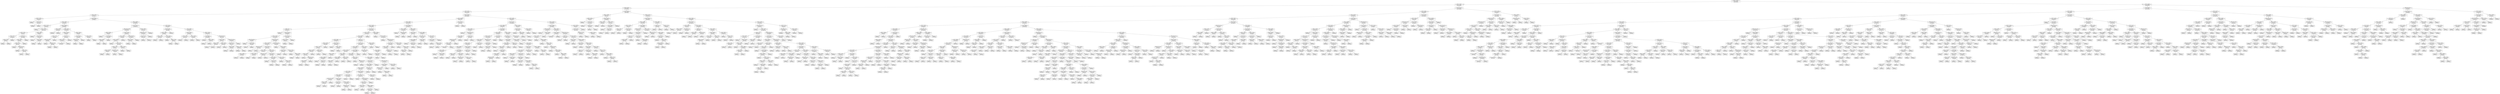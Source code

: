 digraph Tree {
node [shape=box, fontname="helvetica"] ;
edge [fontname="helvetica"] ;
0 [label="YearBuilt <= 1984.5\nsquared_error = 6208271071.287\nsamples = 1095\nvalue = 180733.15"] ;
1 [label="1stFlrSF <= 1090.5\nsquared_error = 2444600754.23\nsamples = 666\nvalue = 144343.005"] ;
0 -> 1 [labeldistance=2.5, labelangle=45, headlabel="True"] ;
2 [label="2ndFlrSF <= 578.0\nsquared_error = 957084773.813\nsamples = 381\nvalue = 122982.352"] ;
1 -> 2 ;
3 [label="1stFlrSF <= 803.5\nsquared_error = 739247082.923\nsamples = 279\nvalue = 114932.889"] ;
2 -> 3 ;
4 [label="1stFlrSF <= 481.5\nsquared_error = 647378544.162\nsamples = 74\nvalue = 93820.419"] ;
3 -> 4 ;
5 [label="YearBuilt <= 1933.0\nsquared_error = 117105426.889\nsamples = 3\nvalue = 44870.333"] ;
4 -> 5 ;
6 [label="squared_error = 0.0\nsamples = 1\nvalue = 60000.0"] ;
5 -> 6 ;
7 [label="1stFlrSF <= 407.0\nsquared_error = 3978030.25\nsamples = 2\nvalue = 37305.5"] ;
5 -> 7 ;
8 [label="squared_error = 0.0\nsamples = 1\nvalue = 39300.0"] ;
7 -> 8 ;
9 [label="squared_error = 0.0\nsamples = 1\nvalue = 35311.0"] ;
7 -> 9 ;
10 [label="LotArea <= 5962.5\nsquared_error = 564262408.252\nsamples = 71\nvalue = 95888.732"] ;
4 -> 10 ;
11 [label="2ndFlrSF <= 455.5\nsquared_error = 373606254.459\nsamples = 29\nvalue = 84282.759"] ;
10 -> 11 ;
12 [label="YearBuilt <= 1915.0\nsquared_error = 247546377.551\nsamples = 14\nvalue = 71592.857"] ;
11 -> 12 ;
13 [label="squared_error = 0.0\nsamples = 1\nvalue = 37900.0"] ;
12 -> 13 ;
14 [label="YearBuilt <= 1943.0\nsquared_error = 172547455.621\nsamples = 13\nvalue = 74184.615"] ;
12 -> 14 ;
15 [label="LotArea <= 4200.0\nsquared_error = 177824444.444\nsamples = 9\nvalue = 70100.0"] ;
14 -> 15 ;
16 [label="1stFlrSF <= 762.5\nsquared_error = 1722222.222\nsamples = 3\nvalue = 53166.667"] ;
15 -> 16 ;
17 [label="LotArea <= 4124.0\nsquared_error = 62500.0\nsamples = 2\nvalue = 52250.0"] ;
16 -> 17 ;
18 [label="squared_error = 0.0\nsamples = 1\nvalue = 52500.0"] ;
17 -> 18 ;
19 [label="squared_error = 0.0\nsamples = 1\nvalue = 52000.0"] ;
17 -> 19 ;
20 [label="squared_error = 0.0\nsamples = 1\nvalue = 55000.0"] ;
16 -> 20 ;
21 [label="2ndFlrSF <= 227.5\nsquared_error = 50822222.222\nsamples = 6\nvalue = 78566.667"] ;
15 -> 21 ;
22 [label="1stFlrSF <= 788.5\nsquared_error = 26041600.0\nsamples = 5\nvalue = 80980.0"] ;
21 -> 22 ;
23 [label="1stFlrSF <= 719.0\nsquared_error = 21226875.0\nsamples = 4\nvalue = 79475.0"] ;
22 -> 23 ;
24 [label="squared_error = 0.0\nsamples = 1\nvalue = 86000.0"] ;
23 -> 24 ;
25 [label="TotRmsAbvGrd <= 4.5\nsquared_error = 9380000.0\nsamples = 3\nvalue = 77300.0"] ;
23 -> 25 ;
26 [label="squared_error = 0.0\nsamples = 1\nvalue = 73000.0"] ;
25 -> 26 ;
27 [label="1stFlrSF <= 760.5\nsquared_error = 202500.0\nsamples = 2\nvalue = 79450.0"] ;
25 -> 27 ;
28 [label="squared_error = 0.0\nsamples = 1\nvalue = 79900.0"] ;
27 -> 28 ;
29 [label="squared_error = 0.0\nsamples = 1\nvalue = 79000.0"] ;
27 -> 29 ;
30 [label="squared_error = 0.0\nsamples = 1\nvalue = 87000.0"] ;
22 -> 30 ;
31 [label="squared_error = 0.0\nsamples = 1\nvalue = 66500.0"] ;
21 -> 31 ;
32 [label="LotArea <= 1508.5\nsquared_error = 38671875.0\nsamples = 4\nvalue = 83375.0"] ;
14 -> 32 ;
33 [label="squared_error = 0.0\nsamples = 1\nvalue = 75500.0"] ;
32 -> 33 ;
34 [label="YearBuilt <= 1957.5\nsquared_error = 24000000.0\nsamples = 3\nvalue = 86000.0"] ;
32 -> 34 ;
35 [label="squared_error = 0.0\nsamples = 1\nvalue = 80000.0"] ;
34 -> 35 ;
36 [label="LotArea <= 1529.5\nsquared_error = 9000000.0\nsamples = 2\nvalue = 89000.0"] ;
34 -> 36 ;
37 [label="squared_error = 0.0\nsamples = 1\nvalue = 86000.0"] ;
36 -> 37 ;
38 [label="squared_error = 0.0\nsamples = 1\nvalue = 92000.0"] ;
36 -> 38 ;
39 [label="YearBuilt <= 1958.0\nsquared_error = 200685955.556\nsamples = 15\nvalue = 96126.667"] ;
11 -> 39 ;
40 [label="1stFlrSF <= 673.0\nsquared_error = 5522500.0\nsamples = 2\nvalue = 119250.0"] ;
39 -> 40 ;
41 [label="squared_error = 0.0\nsamples = 1\nvalue = 116900.0"] ;
40 -> 41 ;
42 [label="squared_error = 0.0\nsamples = 1\nvalue = 121600.0"] ;
40 -> 42 ;
43 [label="LotArea <= 1921.5\nsquared_error = 135795976.331\nsamples = 13\nvalue = 92569.231"] ;
39 -> 43 ;
44 [label="YearBuilt <= 1971.5\nsquared_error = 114063593.75\nsamples = 8\nvalue = 98612.5"] ;
43 -> 44 ;
45 [label="1stFlrSF <= 735.0\nsquared_error = 17442500.0\nsamples = 4\nvalue = 90850.0"] ;
44 -> 45 ;
46 [label="TotRmsAbvGrd <= 4.5\nsquared_error = 6446666.667\nsamples = 3\nvalue = 88800.0"] ;
45 -> 46 ;
47 [label="squared_error = 0.0\nsamples = 1\nvalue = 85400.0"] ;
46 -> 47 ;
48 [label="TotRmsAbvGrd <= 6.0\nsquared_error = 1000000.0\nsamples = 2\nvalue = 90500.0"] ;
46 -> 48 ;
49 [label="squared_error = 0.0\nsamples = 1\nvalue = 89500.0"] ;
48 -> 49 ;
50 [label="squared_error = 0.0\nsamples = 1\nvalue = 91500.0"] ;
48 -> 50 ;
51 [label="squared_error = 0.0\nsamples = 1\nvalue = 97000.0"] ;
45 -> 51 ;
52 [label="1stFlrSF <= 577.5\nsquared_error = 90171875.0\nsamples = 4\nvalue = 106375.0"] ;
44 -> 52 ;
53 [label="YearBuilt <= 1972.5\nsquared_error = 100722222.222\nsamples = 3\nvalue = 104166.667"] ;
52 -> 53 ;
54 [label="squared_error = 138062500.0\nsamples = 2\nvalue = 106250.0"] ;
53 -> 54 ;
55 [label="squared_error = 0.0\nsamples = 1\nvalue = 100000.0"] ;
53 -> 55 ;
56 [label="squared_error = 0.0\nsamples = 1\nvalue = 113000.0"] ;
52 -> 56 ;
57 [label="LotArea <= 2109.0\nsquared_error = 18640000.0\nsamples = 5\nvalue = 82900.0"] ;
43 -> 57 ;
58 [label="LotArea <= 1987.5\nsquared_error = 15166666.667\nsamples = 3\nvalue = 80500.0"] ;
57 -> 58 ;
59 [label="TotRmsAbvGrd <= 5.5\nsquared_error = 62500.0\nsamples = 2\nvalue = 83250.0"] ;
58 -> 59 ;
60 [label="squared_error = 0.0\nsamples = 1\nvalue = 83000.0"] ;
59 -> 60 ;
61 [label="squared_error = 0.0\nsamples = 1\nvalue = 83500.0"] ;
59 -> 61 ;
62 [label="squared_error = 0.0\nsamples = 1\nvalue = 75000.0"] ;
58 -> 62 ;
63 [label="LotArea <= 2404.5\nsquared_error = 2250000.0\nsamples = 2\nvalue = 86500.0"] ;
57 -> 63 ;
64 [label="squared_error = 0.0\nsamples = 1\nvalue = 88000.0"] ;
63 -> 64 ;
65 [label="squared_error = 0.0\nsamples = 1\nvalue = 85000.0"] ;
63 -> 65 ;
66 [label="YearBuilt <= 1936.5\nsquared_error = 538681184.807\nsamples = 42\nvalue = 103902.381"] ;
10 -> 66 ;
67 [label="2ndFlrSF <= 537.0\nsquared_error = 459242493.075\nsamples = 19\nvalue = 90647.368"] ;
66 -> 67 ;
68 [label="TotRmsAbvGrd <= 4.5\nsquared_error = 342950488.889\nsamples = 15\nvalue = 83753.333"] ;
67 -> 68 ;
69 [label="YearBuilt <= 1920.5\nsquared_error = 531876875.0\nsamples = 4\nvalue = 68725.0"] ;
68 -> 69 ;
70 [label="squared_error = 0.0\nsamples = 1\nvalue = 34900.0"] ;
69 -> 70 ;
71 [label="1stFlrSF <= 795.0\nsquared_error = 200666666.667\nsamples = 3\nvalue = 80000.0"] ;
69 -> 71 ;
72 [label="LotArea <= 6146.0\nsquared_error = 1000000.0\nsamples = 2\nvalue = 90000.0"] ;
71 -> 72 ;
73 [label="squared_error = 0.0\nsamples = 1\nvalue = 89000.0"] ;
72 -> 73 ;
74 [label="squared_error = 0.0\nsamples = 1\nvalue = 91000.0"] ;
72 -> 74 ;
75 [label="squared_error = 0.0\nsamples = 1\nvalue = 60000.0"] ;
71 -> 75 ;
76 [label="1stFlrSF <= 786.5\nsquared_error = 162257851.24\nsamples = 11\nvalue = 89218.182"] ;
68 -> 76 ;
77 [label="LotArea <= 10977.0\nsquared_error = 139457343.75\nsamples = 8\nvalue = 84862.5"] ;
76 -> 77 ;
78 [label="YearBuilt <= 1892.5\nsquared_error = 56213469.388\nsamples = 7\nvalue = 81271.429"] ;
77 -> 78 ;
79 [label="squared_error = 0.0\nsamples = 1\nvalue = 94000.0"] ;
78 -> 79 ;
80 [label="1stFlrSF <= 678.0\nsquared_error = 34079166.667\nsamples = 6\nvalue = 79150.0"] ;
78 -> 80 ;
81 [label="2ndFlrSF <= 262.0\nsquared_error = 7671875.0\nsamples = 4\nvalue = 82625.0"] ;
80 -> 81 ;
82 [label="YearBuilt <= 1927.5\nsquared_error = 562500.0\nsamples = 2\nvalue = 85250.0"] ;
81 -> 82 ;
83 [label="squared_error = 0.0\nsamples = 1\nvalue = 86000.0"] ;
82 -> 83 ;
84 [label="squared_error = 0.0\nsamples = 1\nvalue = 84500.0"] ;
82 -> 84 ;
85 [label="BedroomAbvGr <= 3.5\nsquared_error = 1000000.0\nsamples = 2\nvalue = 80000.0"] ;
81 -> 85 ;
86 [label="squared_error = 0.0\nsamples = 1\nvalue = 79000.0"] ;
85 -> 86 ;
87 [label="squared_error = 0.0\nsamples = 1\nvalue = 81000.0"] ;
85 -> 87 ;
88 [label="YearBuilt <= 1924.0\nsquared_error = 14440000.0\nsamples = 2\nvalue = 72200.0"] ;
80 -> 88 ;
89 [label="squared_error = 0.0\nsamples = 1\nvalue = 68400.0"] ;
88 -> 89 ;
90 [label="squared_error = 0.0\nsamples = 1\nvalue = 76000.0"] ;
88 -> 90 ;
91 [label="squared_error = 0.0\nsamples = 1\nvalue = 110000.0"] ;
77 -> 91 ;
92 [label="TotRmsAbvGrd <= 6.0\nsquared_error = 37555555.556\nsamples = 3\nvalue = 100833.333"] ;
76 -> 92 ;
93 [label="YearBuilt <= 1925.0\nsquared_error = 42250000.0\nsamples = 2\nvalue = 103000.0"] ;
92 -> 93 ;
94 [label="squared_error = 0.0\nsamples = 1\nvalue = 109500.0"] ;
93 -> 94 ;
95 [label="squared_error = 0.0\nsamples = 1\nvalue = 96500.0"] ;
93 -> 95 ;
96 [label="squared_error = 0.0\nsamples = 1\nvalue = 96500.0"] ;
92 -> 96 ;
97 [label="2ndFlrSF <= 565.5\nsquared_error = 48750000.0\nsamples = 4\nvalue = 116500.0"] ;
67 -> 97 ;
98 [label="BedroomAbvGr <= 2.5\nsquared_error = 6222222.222\nsamples = 3\nvalue = 112666.667"] ;
97 -> 98 ;
99 [label="LotArea <= 11103.5\nsquared_error = 1000000.0\nsamples = 2\nvalue = 111000.0"] ;
98 -> 99 ;
100 [label="squared_error = 0.0\nsamples = 1\nvalue = 110000.0"] ;
99 -> 100 ;
101 [label="squared_error = 0.0\nsamples = 1\nvalue = 112000.0"] ;
99 -> 101 ;
102 [label="squared_error = 0.0\nsamples = 1\nvalue = 116000.0"] ;
98 -> 102 ;
103 [label="squared_error = 0.0\nsamples = 1\nvalue = 128000.0"] ;
97 -> 103 ;
104 [label="1stFlrSF <= 675.5\nsquared_error = 339266843.1\nsamples = 23\nvalue = 114852.174"] ;
66 -> 104 ;
105 [label="YearBuilt <= 1948.0\nsquared_error = 260433333.333\nsamples = 6\nvalue = 99900.0"] ;
104 -> 105 ;
106 [label="2ndFlrSF <= 120.0\nsquared_error = 185560000.0\nsamples = 5\nvalue = 95300.0"] ;
105 -> 106 ;
107 [label="YearBuilt <= 1940.5\nsquared_error = 6250000.0\nsamples = 2\nvalue = 110500.0"] ;
106 -> 107 ;
108 [label="squared_error = 0.0\nsamples = 1\nvalue = 108000.0"] ;
107 -> 108 ;
109 [label="squared_error = 0.0\nsamples = 1\nvalue = 113000.0"] ;
107 -> 109 ;
110 [label="1stFlrSF <= 644.0\nsquared_error = 48388888.889\nsamples = 3\nvalue = 85166.667"] ;
106 -> 110 ;
111 [label="squared_error = 0.0\nsamples = 1\nvalue = 95000.0"] ;
110 -> 111 ;
112 [label="YearBuilt <= 1944.0\nsquared_error = 62500.0\nsamples = 2\nvalue = 80250.0"] ;
110 -> 112 ;
113 [label="squared_error = 0.0\nsamples = 1\nvalue = 80000.0"] ;
112 -> 113 ;
114 [label="squared_error = 0.0\nsamples = 1\nvalue = 80500.0"] ;
112 -> 114 ;
115 [label="squared_error = 0.0\nsamples = 1\nvalue = 122900.0"] ;
105 -> 115 ;
116 [label="LotArea <= 6901.0\nsquared_error = 260335017.301\nsamples = 17\nvalue = 120129.412"] ;
104 -> 116 ;
117 [label="LotArea <= 6030.0\nsquared_error = 546642500.0\nsamples = 4\nvalue = 106850.0"] ;
116 -> 117 ;
118 [label="2ndFlrSF <= 447.0\nsquared_error = 55502500.0\nsamples = 2\nvalue = 127450.0"] ;
117 -> 118 ;
119 [label="squared_error = 0.0\nsamples = 1\nvalue = 134900.0"] ;
118 -> 119 ;
120 [label="squared_error = 0.0\nsamples = 1\nvalue = 120000.0"] ;
118 -> 120 ;
121 [label="YearBuilt <= 1944.0\nsquared_error = 189062500.0\nsamples = 2\nvalue = 86250.0"] ;
117 -> 121 ;
122 [label="squared_error = 0.0\nsamples = 1\nvalue = 100000.0"] ;
121 -> 122 ;
123 [label="squared_error = 0.0\nsamples = 1\nvalue = 72500.0"] ;
121 -> 123 ;
124 [label="YearBuilt <= 1943.0\nsquared_error = 101285917.16\nsamples = 13\nvalue = 124215.385"] ;
116 -> 124 ;
125 [label="LotArea <= 8610.0\nsquared_error = 82888888.889\nsamples = 3\nvalue = 113333.333"] ;
124 -> 125 ;
126 [label="squared_error = 0.0\nsamples = 1\nvalue = 126000.0"] ;
125 -> 126 ;
127 [label="YearBuilt <= 1939.5\nsquared_error = 4000000.0\nsamples = 2\nvalue = 107000.0"] ;
125 -> 127 ;
128 [label="squared_error = 0.0\nsamples = 1\nvalue = 105000.0"] ;
127 -> 128 ;
129 [label="squared_error = 0.0\nsamples = 1\nvalue = 109000.0"] ;
127 -> 129 ;
130 [label="TotRmsAbvGrd <= 4.5\nsquared_error = 60621600.0\nsamples = 10\nvalue = 127480.0"] ;
124 -> 130 ;
131 [label="LotArea <= 7438.5\nsquared_error = 37976875.0\nsamples = 4\nvalue = 119475.0"] ;
130 -> 131 ;
132 [label="YearBuilt <= 1978.0\nsquared_error = 2500.0\nsamples = 2\nvalue = 124950.0"] ;
131 -> 132 ;
133 [label="squared_error = 0.0\nsamples = 1\nvalue = 124900.0"] ;
132 -> 133 ;
134 [label="squared_error = 0.0\nsamples = 1\nvalue = 125000.0"] ;
132 -> 134 ;
135 [label="YearBuilt <= 1950.0\nsquared_error = 16000000.0\nsamples = 2\nvalue = 114000.0"] ;
131 -> 135 ;
136 [label="squared_error = 0.0\nsamples = 1\nvalue = 118000.0"] ;
135 -> 136 ;
137 [label="squared_error = 0.0\nsamples = 1\nvalue = 110000.0"] ;
135 -> 137 ;
138 [label="BedroomAbvGr <= 3.5\nsquared_error = 4518055.556\nsamples = 6\nvalue = 132816.667"] ;
130 -> 138 ;
139 [label="YearBuilt <= 1971.0\nsquared_error = 3201875.0\nsamples = 4\nvalue = 131725.0"] ;
138 -> 139 ;
140 [label="YearBuilt <= 1958.0\nsquared_error = 250000.0\nsamples = 2\nvalue = 130000.0"] ;
139 -> 140 ;
141 [label="squared_error = 0.0\nsamples = 1\nvalue = 130500.0"] ;
140 -> 141 ;
142 [label="squared_error = 0.0\nsamples = 1\nvalue = 129500.0"] ;
140 -> 142 ;
143 [label="LotArea <= 7822.5\nsquared_error = 202500.0\nsamples = 2\nvalue = 133450.0"] ;
139 -> 143 ;
144 [label="squared_error = 0.0\nsamples = 1\nvalue = 133900.0"] ;
143 -> 144 ;
145 [label="squared_error = 0.0\nsamples = 1\nvalue = 133000.0"] ;
143 -> 145 ;
146 [label="squared_error = 0.0\nsamples = 2\nvalue = 135000.0"] ;
138 -> 146 ;
147 [label="YearBuilt <= 1959.5\nsquared_error = 553428457.38\nsamples = 205\nvalue = 122553.976"] ;
3 -> 147 ;
148 [label="LotArea <= 20261.0\nsquared_error = 600630961.171\nsamples = 114\nvalue = 114716.07"] ;
147 -> 148 ;
149 [label="2ndFlrSF <= 468.0\nsquared_error = 495966003.328\nsamples = 112\nvalue = 113474.393"] ;
148 -> 149 ;
150 [label="YearBuilt <= 1928.0\nsquared_error = 409384039.03\nsamples = 98\nvalue = 111253.898"] ;
149 -> 150 ;
151 [label="FullBath <= 0.5\nsquared_error = 344107617.58\nsamples = 27\nvalue = 97505.778"] ;
150 -> 151 ;
152 [label="squared_error = 0.0\nsamples = 1\nvalue = 61000.0"] ;
151 -> 152 ;
153 [label="LotArea <= 10446.0\nsquared_error = 304114509.822\nsamples = 26\nvalue = 98909.846"] ;
151 -> 153 ;
154 [label="YearBuilt <= 1915.5\nsquared_error = 276663324.975\nsamples = 23\nvalue = 101050.261"] ;
153 -> 154 ;
155 [label="TotRmsAbvGrd <= 5.5\nsquared_error = 330955594.667\nsamples = 3\nvalue = 82092.0"] ;
154 -> 155 ;
156 [label="squared_error = 0.0\nsamples = 1\nvalue = 58500.0"] ;
155 -> 156 ;
157 [label="1stFlrSF <= 936.0\nsquared_error = 78996544.0\nsamples = 2\nvalue = 93888.0"] ;
155 -> 157 ;
158 [label="squared_error = 0.0\nsamples = 1\nvalue = 102776.0"] ;
157 -> 158 ;
159 [label="squared_error = 0.0\nsamples = 1\nvalue = 85000.0"] ;
157 -> 159 ;
160 [label="TotRmsAbvGrd <= 5.5\nsquared_error = 206520284.0\nsamples = 20\nvalue = 103894.0"] ;
154 -> 160 ;
161 [label="YearBuilt <= 1919.0\nsquared_error = 119310791.837\nsamples = 14\nvalue = 109677.143"] ;
160 -> 161 ;
162 [label="TotRmsAbvGrd <= 4.5\nsquared_error = 20250000.0\nsamples = 2\nvalue = 125500.0"] ;
161 -> 162 ;
163 [label="squared_error = 0.0\nsamples = 1\nvalue = 121000.0"] ;
162 -> 163 ;
164 [label="squared_error = 0.0\nsamples = 1\nvalue = 130000.0"] ;
162 -> 164 ;
165 [label="1stFlrSF <= 876.5\nsquared_error = 87139266.667\nsamples = 12\nvalue = 107040.0"] ;
161 -> 165 ;
166 [label="1stFlrSF <= 856.0\nsquared_error = 111921875.0\nsamples = 4\nvalue = 100375.0"] ;
165 -> 166 ;
167 [label="LotArea <= 5095.0\nsquared_error = 36000000.0\nsamples = 2\nvalue = 109000.0"] ;
166 -> 167 ;
168 [label="squared_error = 0.0\nsamples = 1\nvalue = 115000.0"] ;
167 -> 168 ;
169 [label="squared_error = 0.0\nsamples = 1\nvalue = 103000.0"] ;
167 -> 169 ;
170 [label="1stFlrSF <= 866.5\nsquared_error = 39062500.0\nsamples = 2\nvalue = 91750.0"] ;
166 -> 170 ;
171 [label="squared_error = 0.0\nsamples = 1\nvalue = 98000.0"] ;
170 -> 171 ;
172 [label="squared_error = 0.0\nsamples = 1\nvalue = 85500.0"] ;
170 -> 172 ;
173 [label="1stFlrSF <= 932.0\nsquared_error = 41431293.75\nsamples = 8\nvalue = 110372.5"] ;
165 -> 173 ;
174 [label="TotRmsAbvGrd <= 4.5\nsquared_error = 1000000.0\nsamples = 2\nvalue = 118000.0"] ;
173 -> 174 ;
175 [label="squared_error = 0.0\nsamples = 1\nvalue = 119000.0"] ;
174 -> 175 ;
176 [label="squared_error = 0.0\nsamples = 1\nvalue = 117000.0"] ;
174 -> 176 ;
177 [label="1stFlrSF <= 1007.0\nsquared_error = 29051166.667\nsamples = 6\nvalue = 107830.0"] ;
173 -> 177 ;
178 [label="1stFlrSF <= 964.0\nsquared_error = 13166666.667\nsamples = 3\nvalue = 103500.0"] ;
177 -> 178 ;
179 [label="squared_error = 0.0\nsamples = 1\nvalue = 108500.0"] ;
178 -> 179 ;
180 [label="LotArea <= 7350.0\nsquared_error = 1000000.0\nsamples = 2\nvalue = 101000.0"] ;
178 -> 180 ;
181 [label="squared_error = 0.0\nsamples = 1\nvalue = 102000.0"] ;
180 -> 181 ;
182 [label="squared_error = 0.0\nsamples = 1\nvalue = 100000.0"] ;
180 -> 182 ;
183 [label="LotArea <= 5890.0\nsquared_error = 7437866.667\nsamples = 3\nvalue = 112160.0"] ;
177 -> 183 ;
184 [label="squared_error = 0.0\nsamples = 1\nvalue = 108480.0"] ;
183 -> 184 ;
185 [label="LotArea <= 7670.0\nsquared_error = 1000000.0\nsamples = 2\nvalue = 114000.0"] ;
183 -> 185 ;
186 [label="squared_error = 0.0\nsamples = 1\nvalue = 113000.0"] ;
185 -> 186 ;
187 [label="squared_error = 0.0\nsamples = 1\nvalue = 115000.0"] ;
185 -> 187 ;
188 [label="BedroomAbvGr <= 2.5\nsquared_error = 149883333.333\nsamples = 6\nvalue = 90400.0"] ;
160 -> 188 ;
189 [label="squared_error = 0.0\nsamples = 1\nvalue = 67000.0"] ;
188 -> 189 ;
190 [label="1stFlrSF <= 1011.5\nsquared_error = 48445600.0\nsamples = 5\nvalue = 95080.0"] ;
188 -> 190 ;
191 [label="LotArea <= 7869.0\nsquared_error = 2102500.0\nsamples = 2\nvalue = 103450.0"] ;
190 -> 191 ;
192 [label="squared_error = 0.0\nsamples = 1\nvalue = 102000.0"] ;
191 -> 192 ;
193 [label="squared_error = 0.0\nsamples = 1\nvalue = 104900.0"] ;
191 -> 193 ;
194 [label="LotArea <= 7020.0\nsquared_error = 1500000.0\nsamples = 3\nvalue = 89500.0"] ;
190 -> 194 ;
195 [label="squared_error = 0.0\nsamples = 1\nvalue = 88000.0"] ;
194 -> 195 ;
196 [label="YearBuilt <= 1921.0\nsquared_error = 562500.0\nsamples = 2\nvalue = 90250.0"] ;
194 -> 196 ;
197 [label="squared_error = 0.0\nsamples = 1\nvalue = 89500.0"] ;
196 -> 197 ;
198 [label="squared_error = 0.0\nsamples = 1\nvalue = 91000.0"] ;
196 -> 198 ;
199 [label="YearBuilt <= 1923.5\nsquared_error = 210166666.667\nsamples = 3\nvalue = 82500.0"] ;
153 -> 199 ;
200 [label="LotArea <= 10712.5\nsquared_error = 72250000.0\nsamples = 2\nvalue = 91500.0"] ;
199 -> 200 ;
201 [label="squared_error = 0.0\nsamples = 1\nvalue = 83000.0"] ;
200 -> 201 ;
202 [label="squared_error = 0.0\nsamples = 1\nvalue = 100000.0"] ;
200 -> 202 ;
203 [label="squared_error = 0.0\nsamples = 1\nvalue = 64500.0"] ;
199 -> 203 ;
204 [label="1stFlrSF <= 1047.0\nsquared_error = 334996477.152\nsamples = 71\nvalue = 116482.056"] ;
150 -> 204 ;
205 [label="1stFlrSF <= 1042.5\nsquared_error = 312140165.034\nsamples = 61\nvalue = 114162.311"] ;
204 -> 205 ;
206 [label="1stFlrSF <= 849.5\nsquared_error = 260008113.16\nsamples = 60\nvalue = 115131.8"] ;
205 -> 206 ;
207 [label="1stFlrSF <= 836.0\nsquared_error = 226802479.339\nsamples = 11\nvalue = 105445.455"] ;
206 -> 207 ;
208 [label="YearBuilt <= 1956.0\nsquared_error = 80444843.75\nsamples = 8\nvalue = 113362.5"] ;
207 -> 208 ;
209 [label="LotArea <= 7213.5\nsquared_error = 47285714.286\nsamples = 7\nvalue = 111000.0"] ;
208 -> 209 ;
210 [label="YearBuilt <= 1947.5\nsquared_error = 25060000.0\nsamples = 5\nvalue = 114300.0"] ;
209 -> 210 ;
211 [label="LotArea <= 5787.0\nsquared_error = 16875000.0\nsamples = 4\nvalue = 116000.0"] ;
210 -> 211 ;
212 [label="squared_error = 0.0\nsamples = 1\nvalue = 110000.0"] ;
211 -> 212 ;
213 [label="BedroomAbvGr <= 2.5\nsquared_error = 6500000.0\nsamples = 3\nvalue = 118000.0"] ;
211 -> 213 ;
214 [label="LotArea <= 6545.0\nsquared_error = 562500.0\nsamples = 2\nvalue = 119750.0"] ;
213 -> 214 ;
215 [label="squared_error = 0.0\nsamples = 1\nvalue = 120500.0"] ;
214 -> 215 ;
216 [label="squared_error = 0.0\nsamples = 1\nvalue = 119000.0"] ;
214 -> 216 ;
217 [label="squared_error = 0.0\nsamples = 1\nvalue = 114500.0"] ;
213 -> 217 ;
218 [label="squared_error = 0.0\nsamples = 1\nvalue = 107500.0"] ;
210 -> 218 ;
219 [label="YearBuilt <= 1946.0\nsquared_error = 7562500.0\nsamples = 2\nvalue = 102750.0"] ;
209 -> 219 ;
220 [label="squared_error = 0.0\nsamples = 1\nvalue = 100000.0"] ;
219 -> 220 ;
221 [label="squared_error = 0.0\nsamples = 1\nvalue = 105500.0"] ;
219 -> 221 ;
222 [label="squared_error = 0.0\nsamples = 1\nvalue = 129900.0"] ;
208 -> 222 ;
223 [label="YearBuilt <= 1940.0\nsquared_error = 4222222.222\nsamples = 3\nvalue = 84333.333"] ;
207 -> 223 ;
224 [label="squared_error = 0.0\nsamples = 1\nvalue = 87000.0"] ;
223 -> 224 ;
225 [label="LotArea <= 9950.0\nsquared_error = 1000000.0\nsamples = 2\nvalue = 83000.0"] ;
223 -> 225 ;
226 [label="squared_error = 0.0\nsamples = 1\nvalue = 82000.0"] ;
225 -> 226 ;
227 [label="squared_error = 0.0\nsamples = 1\nvalue = 84000.0"] ;
225 -> 227 ;
228 [label="FullBath <= 1.5\nsquared_error = 241671231.184\nsamples = 49\nvalue = 117306.286"] ;
206 -> 228 ;
229 [label="2ndFlrSF <= 278.0\nsquared_error = 222849635.104\nsamples = 47\nvalue = 118393.787"] ;
228 -> 229 ;
230 [label="1stFlrSF <= 869.5\nsquared_error = 199705620.535\nsamples = 42\nvalue = 119964.476"] ;
229 -> 230 ;
231 [label="YearBuilt <= 1953.0\nsquared_error = 59746666.667\nsamples = 9\nvalue = 126600.0"] ;
230 -> 231 ;
232 [label="YearBuilt <= 1950.5\nsquared_error = 25171875.0\nsamples = 4\nvalue = 132625.0"] ;
231 -> 232 ;
233 [label="YearBuilt <= 1935.0\nsquared_error = 2388888.889\nsamples = 3\nvalue = 129833.333"] ;
232 -> 233 ;
234 [label="squared_error = 0.0\nsamples = 1\nvalue = 132000.0"] ;
233 -> 234 ;
235 [label="LotArea <= 9779.0\nsquared_error = 62500.0\nsamples = 2\nvalue = 128750.0"] ;
233 -> 235 ;
236 [label="squared_error = 0.0\nsamples = 1\nvalue = 129000.0"] ;
235 -> 236 ;
237 [label="squared_error = 0.0\nsamples = 1\nvalue = 128500.0"] ;
235 -> 237 ;
238 [label="squared_error = 0.0\nsamples = 1\nvalue = 141000.0"] ;
232 -> 238 ;
239 [label="LotArea <= 8636.0\nsquared_error = 35133600.0\nsamples = 5\nvalue = 121780.0"] ;
231 -> 239 ;
240 [label="YearBuilt <= 1958.5\nsquared_error = 4388888.889\nsamples = 3\nvalue = 117166.667"] ;
239 -> 240 ;
241 [label="1stFlrSF <= 861.0\nsquared_error = 562500.0\nsamples = 2\nvalue = 115750.0"] ;
240 -> 241 ;
242 [label="squared_error = 0.0\nsamples = 1\nvalue = 116500.0"] ;
241 -> 242 ;
243 [label="squared_error = 0.0\nsamples = 1\nvalue = 115000.0"] ;
241 -> 243 ;
244 [label="squared_error = 0.0\nsamples = 1\nvalue = 120000.0"] ;
240 -> 244 ;
245 [label="YearBuilt <= 1958.5\nsquared_error = 1440000.0\nsamples = 2\nvalue = 128700.0"] ;
239 -> 245 ;
246 [label="squared_error = 0.0\nsamples = 1\nvalue = 129900.0"] ;
245 -> 246 ;
247 [label="squared_error = 0.0\nsamples = 1\nvalue = 127500.0"] ;
245 -> 247 ;
248 [label="LotArea <= 15953.5\nsquared_error = 222593042.652\nsamples = 33\nvalue = 118154.788"] ;
230 -> 248 ;
249 [label="1stFlrSF <= 887.5\nsquared_error = 185061006.234\nsamples = 32\nvalue = 119315.875"] ;
248 -> 249 ;
250 [label="LotArea <= 5810.0\nsquared_error = 1820000.0\nsamples = 3\nvalue = 104900.0"] ;
249 -> 250 ;
251 [label="squared_error = 0.0\nsamples = 1\nvalue = 103200.0"] ;
250 -> 251 ;
252 [label="BedroomAbvGr <= 2.5\nsquared_error = 562500.0\nsamples = 2\nvalue = 105750.0"] ;
250 -> 252 ;
253 [label="squared_error = 0.0\nsamples = 1\nvalue = 105000.0"] ;
252 -> 253 ;
254 [label="squared_error = 0.0\nsamples = 1\nvalue = 106500.0"] ;
252 -> 254 ;
255 [label="YearBuilt <= 1956.5\nsquared_error = 180294647.315\nsamples = 29\nvalue = 120807.172"] ;
249 -> 255 ;
256 [label="LotArea <= 13025.5\nsquared_error = 134174073.724\nsamples = 23\nvalue = 122769.565"] ;
255 -> 256 ;
257 [label="LotArea <= 10929.5\nsquared_error = 129906735.537\nsamples = 22\nvalue = 123440.909"] ;
256 -> 257 ;
258 [label="YearBuilt <= 1952.0\nsquared_error = 127800025.0\nsamples = 20\nvalue = 122285.0"] ;
257 -> 258 ;
259 [label="1stFlrSF <= 980.0\nsquared_error = 74051528.926\nsamples = 11\nvalue = 125677.273"] ;
258 -> 259 ;
260 [label="LotArea <= 6752.5\nsquared_error = 46298710.938\nsamples = 8\nvalue = 129318.75"] ;
259 -> 260 ;
261 [label="TotRmsAbvGrd <= 5.5\nsquared_error = 22791666.667\nsamples = 3\nvalue = 123250.0"] ;
260 -> 261 ;
262 [label="YearBuilt <= 1933.5\nsquared_error = 15625.0\nsamples = 2\nvalue = 119875.0"] ;
261 -> 262 ;
263 [label="squared_error = 0.0\nsamples = 1\nvalue = 120000.0"] ;
262 -> 263 ;
264 [label="squared_error = 0.0\nsamples = 1\nvalue = 119750.0"] ;
262 -> 264 ;
265 [label="squared_error = 0.0\nsamples = 1\nvalue = 130000.0"] ;
261 -> 265 ;
266 [label="LotArea <= 7675.0\nsquared_error = 25046400.0\nsamples = 5\nvalue = 132960.0"] ;
260 -> 266 ;
267 [label="1stFlrSF <= 926.0\nsquared_error = 4410000.0\nsamples = 2\nvalue = 136900.0"] ;
266 -> 267 ;
268 [label="squared_error = 0.0\nsamples = 1\nvalue = 134800.0"] ;
267 -> 268 ;
269 [label="squared_error = 0.0\nsamples = 1\nvalue = 139000.0"] ;
267 -> 269 ;
270 [label="YearBuilt <= 1949.5\nsquared_error = 21555555.556\nsamples = 3\nvalue = 130333.333"] ;
266 -> 270 ;
271 [label="TotRmsAbvGrd <= 4.5\nsquared_error = 2250000.0\nsamples = 2\nvalue = 133500.0"] ;
270 -> 271 ;
272 [label="squared_error = 0.0\nsamples = 1\nvalue = 135000.0"] ;
271 -> 272 ;
273 [label="squared_error = 0.0\nsamples = 1\nvalue = 132000.0"] ;
271 -> 273 ;
274 [label="squared_error = 0.0\nsamples = 1\nvalue = 124000.0"] ;
270 -> 274 ;
275 [label="1stFlrSF <= 1036.0\nsquared_error = 18402222.222\nsamples = 3\nvalue = 115966.667"] ;
259 -> 275 ;
276 [label="squared_error = 0.0\nsamples = 2\nvalue = 119000.0"] ;
275 -> 276 ;
277 [label="squared_error = 0.0\nsamples = 1\nvalue = 109900.0"] ;
275 -> 277 ;
278 [label="YearBuilt <= 1955.5\nsquared_error = 162237654.321\nsamples = 9\nvalue = 118138.889"] ;
258 -> 278 ;
279 [label="TotRmsAbvGrd <= 4.5\nsquared_error = 130887755.102\nsamples = 7\nvalue = 114071.429"] ;
278 -> 279 ;
280 [label="squared_error = 0.0\nsamples = 1\nvalue = 93000.0"] ;
279 -> 280 ;
281 [label="TotRmsAbvGrd <= 5.5\nsquared_error = 66368055.556\nsamples = 6\nvalue = 117583.333"] ;
279 -> 281 ;
282 [label="LotArea <= 9171.0\nsquared_error = 10960000.0\nsamples = 5\nvalue = 114200.0"] ;
281 -> 282 ;
283 [label="1stFlrSF <= 929.0\nsquared_error = 2250000.0\nsamples = 2\nvalue = 117500.0"] ;
282 -> 283 ;
284 [label="squared_error = 0.0\nsamples = 1\nvalue = 116000.0"] ;
283 -> 284 ;
285 [label="squared_error = 0.0\nsamples = 1\nvalue = 119000.0"] ;
283 -> 285 ;
286 [label="YearBuilt <= 1954.5\nsquared_error = 4666666.667\nsamples = 3\nvalue = 112000.0"] ;
282 -> 286 ;
287 [label="LotArea <= 9832.5\nsquared_error = 250000.0\nsamples = 2\nvalue = 110500.0"] ;
286 -> 287 ;
288 [label="squared_error = 0.0\nsamples = 1\nvalue = 110000.0"] ;
287 -> 288 ;
289 [label="squared_error = 0.0\nsamples = 1\nvalue = 111000.0"] ;
287 -> 289 ;
290 [label="squared_error = 0.0\nsamples = 1\nvalue = 115000.0"] ;
286 -> 290 ;
291 [label="squared_error = 0.0\nsamples = 1\nvalue = 134500.0"] ;
281 -> 291 ;
292 [label="LotArea <= 7171.5\nsquared_error = 11390625.0\nsamples = 2\nvalue = 132375.0"] ;
278 -> 292 ;
293 [label="squared_error = 0.0\nsamples = 1\nvalue = 129000.0"] ;
292 -> 293 ;
294 [label="squared_error = 0.0\nsamples = 1\nvalue = 135750.0"] ;
292 -> 294 ;
295 [label="BedroomAbvGr <= 2.5\nsquared_error = 4000000.0\nsamples = 2\nvalue = 135000.0"] ;
257 -> 295 ;
296 [label="squared_error = 0.0\nsamples = 1\nvalue = 137000.0"] ;
295 -> 296 ;
297 [label="squared_error = 0.0\nsamples = 1\nvalue = 133000.0"] ;
295 -> 297 ;
298 [label="squared_error = 0.0\nsamples = 1\nvalue = 108000.0"] ;
256 -> 298 ;
299 [label="TotRmsAbvGrd <= 5.5\nsquared_error = 285739975.556\nsamples = 6\nvalue = 113284.667"] ;
255 -> 299 ;
300 [label="LotArea <= 8796.5\nsquared_error = 230436387.0\nsamples = 4\nvalue = 105377.0"] ;
299 -> 300 ;
301 [label="BedroomAbvGr <= 2.5\nsquared_error = 21029792.0\nsamples = 3\nvalue = 113836.0"] ;
300 -> 301 ;
302 [label="squared_error = 0.0\nsamples = 1\nvalue = 120000.0"] ;
301 -> 302 ;
303 [label="LotArea <= 7296.5\nsquared_error = 3048516.0\nsamples = 2\nvalue = 110754.0"] ;
301 -> 303 ;
304 [label="squared_error = 0.0\nsamples = 1\nvalue = 112500.0"] ;
303 -> 304 ;
305 [label="squared_error = 0.0\nsamples = 1\nvalue = 109008.0"] ;
303 -> 305 ;
306 [label="squared_error = 0.0\nsamples = 1\nvalue = 80000.0"] ;
300 -> 306 ;
307 [label="LotArea <= 8580.0\nsquared_error = 21160000.0\nsamples = 2\nvalue = 129100.0"] ;
299 -> 307 ;
308 [label="squared_error = 0.0\nsamples = 1\nvalue = 133700.0"] ;
307 -> 308 ;
309 [label="squared_error = 0.0\nsamples = 1\nvalue = 124500.0"] ;
307 -> 309 ;
310 [label="squared_error = 0.0\nsamples = 1\nvalue = 81000.0"] ;
248 -> 310 ;
311 [label="LotArea <= 6912.5\nsquared_error = 222460000.0\nsamples = 5\nvalue = 105200.0"] ;
229 -> 311 ;
312 [label="TotRmsAbvGrd <= 6.5\nsquared_error = 39062500.0\nsamples = 2\nvalue = 121250.0"] ;
311 -> 312 ;
313 [label="squared_error = 0.0\nsamples = 1\nvalue = 127500.0"] ;
312 -> 313 ;
314 [label="squared_error = 0.0\nsamples = 1\nvalue = 115000.0"] ;
312 -> 314 ;
315 [label="LotArea <= 9465.5\nsquared_error = 58500000.0\nsamples = 3\nvalue = 94500.0"] ;
311 -> 315 ;
316 [label="1stFlrSF <= 957.0\nsquared_error = 5062500.0\nsamples = 2\nvalue = 89250.0"] ;
315 -> 316 ;
317 [label="squared_error = 0.0\nsamples = 1\nvalue = 87000.0"] ;
316 -> 317 ;
318 [label="squared_error = 0.0\nsamples = 1\nvalue = 91500.0"] ;
316 -> 318 ;
319 [label="squared_error = 0.0\nsamples = 1\nvalue = 105000.0"] ;
315 -> 319 ;
320 [label="YearBuilt <= 1949.5\nsquared_error = 3062500.0\nsamples = 2\nvalue = 91750.0"] ;
228 -> 320 ;
321 [label="squared_error = 0.0\nsamples = 1\nvalue = 90000.0"] ;
320 -> 321 ;
322 [label="squared_error = 0.0\nsamples = 1\nvalue = 93500.0"] ;
320 -> 322 ;
323 [label="squared_error = 0.0\nsamples = 1\nvalue = 55993.0"] ;
205 -> 323 ;
324 [label="YearBuilt <= 1946.5\nsquared_error = 241359506.25\nsamples = 10\nvalue = 130632.5"] ;
204 -> 324 ;
325 [label="squared_error = 0.0\nsamples = 1\nvalue = 98000.0"] ;
324 -> 325 ;
326 [label="LotArea <= 8049.0\nsquared_error = 136710555.556\nsamples = 9\nvalue = 134258.333"] ;
324 -> 326 ;
327 [label="squared_error = 0.0\nsamples = 1\nvalue = 109000.0"] ;
326 -> 327 ;
328 [label="BedroomAbvGr <= 2.5\nsquared_error = 64082958.984\nsamples = 8\nvalue = 137415.625"] ;
326 -> 328 ;
329 [label="1stFlrSF <= 1075.0\nsquared_error = 38037617.188\nsamples = 4\nvalue = 131506.25"] ;
328 -> 329 ;
330 [label="1stFlrSF <= 1069.5\nsquared_error = 602222.222\nsamples = 3\nvalue = 127966.667"] ;
329 -> 330 ;
331 [label="TotRmsAbvGrd <= 4.5\nsquared_error = 202500.0\nsamples = 2\nvalue = 128450.0"] ;
330 -> 331 ;
332 [label="squared_error = 0.0\nsamples = 1\nvalue = 128000.0"] ;
331 -> 332 ;
333 [label="squared_error = 0.0\nsamples = 1\nvalue = 128900.0"] ;
331 -> 333 ;
334 [label="squared_error = 0.0\nsamples = 1\nvalue = 127000.0"] ;
330 -> 334 ;
335 [label="squared_error = 0.0\nsamples = 1\nvalue = 142125.0"] ;
329 -> 335 ;
336 [label="1stFlrSF <= 1054.5\nsquared_error = 20286875.0\nsamples = 4\nvalue = 143325.0"] ;
328 -> 336 ;
337 [label="squared_error = 0.0\nsamples = 1\nvalue = 150000.0"] ;
336 -> 337 ;
338 [label="LotArea <= 9725.0\nsquared_error = 7246666.667\nsamples = 3\nvalue = 141100.0"] ;
336 -> 338 ;
339 [label="YearBuilt <= 1956.0\nsquared_error = 40000.0\nsamples = 2\nvalue = 139200.0"] ;
338 -> 339 ;
340 [label="squared_error = 0.0\nsamples = 1\nvalue = 139400.0"] ;
339 -> 340 ;
341 [label="squared_error = 0.0\nsamples = 1\nvalue = 139000.0"] ;
339 -> 341 ;
342 [label="squared_error = 0.0\nsamples = 1\nvalue = 144900.0"] ;
338 -> 342 ;
343 [label="LotArea <= 6060.0\nsquared_error = 825926288.265\nsamples = 14\nvalue = 129017.857"] ;
149 -> 343 ;
344 [label="YearBuilt <= 1910.0\nsquared_error = 112888888.889\nsamples = 3\nvalue = 92333.333"] ;
343 -> 344 ;
345 [label="squared_error = 0.0\nsamples = 1\nvalue = 79000.0"] ;
344 -> 345 ;
346 [label="TotRmsAbvGrd <= 6.5\nsquared_error = 36000000.0\nsamples = 2\nvalue = 99000.0"] ;
344 -> 346 ;
347 [label="squared_error = 0.0\nsamples = 1\nvalue = 105000.0"] ;
346 -> 347 ;
348 [label="squared_error = 0.0\nsamples = 1\nvalue = 93000.0"] ;
346 -> 348 ;
349 [label="YearBuilt <= 1919.0\nsquared_error = 553269710.744\nsamples = 11\nvalue = 139022.727"] ;
343 -> 349 ;
350 [label="1stFlrSF <= 894.0\nsquared_error = 324900625.0\nsamples = 2\nvalue = 171925.0"] ;
349 -> 350 ;
351 [label="squared_error = 0.0\nsamples = 1\nvalue = 153900.0"] ;
350 -> 351 ;
352 [label="squared_error = 0.0\nsamples = 1\nvalue = 189950.0"] ;
350 -> 352 ;
353 [label="LotArea <= 9039.0\nsquared_error = 309989876.543\nsamples = 9\nvalue = 131711.111"] ;
349 -> 353 ;
354 [label="BedroomAbvGr <= 3.5\nsquared_error = 54485600.0\nsamples = 5\nvalue = 143580.0"] ;
353 -> 354 ;
355 [label="LotArea <= 6180.0\nsquared_error = 30068888.889\nsamples = 3\nvalue = 148466.667"] ;
354 -> 355 ;
356 [label="squared_error = 0.0\nsamples = 1\nvalue = 141500.0"] ;
355 -> 356 ;
357 [label="1stFlrSF <= 931.0\nsquared_error = 8702500.0\nsamples = 2\nvalue = 151950.0"] ;
355 -> 357 ;
358 [label="squared_error = 0.0\nsamples = 1\nvalue = 154900.0"] ;
357 -> 358 ;
359 [label="squared_error = 0.0\nsamples = 1\nvalue = 149000.0"] ;
357 -> 359 ;
360 [label="1stFlrSF <= 968.0\nsquared_error = 1562500.0\nsamples = 2\nvalue = 136250.0"] ;
354 -> 360 ;
361 [label="squared_error = 0.0\nsamples = 1\nvalue = 137500.0"] ;
360 -> 361 ;
362 [label="squared_error = 0.0\nsamples = 1\nvalue = 135000.0"] ;
360 -> 362 ;
363 [label="1stFlrSF <= 892.0\nsquared_error = 233171875.0\nsamples = 4\nvalue = 116875.0"] ;
353 -> 363 ;
364 [label="2ndFlrSF <= 519.5\nsquared_error = 144055555.556\nsamples = 3\nvalue = 123333.333"] ;
363 -> 364 ;
365 [label="squared_error = 0.0\nsamples = 1\nvalue = 107000.0"] ;
364 -> 365 ;
366 [label="YearBuilt <= 1947.5\nsquared_error = 16000000.0\nsamples = 2\nvalue = 131500.0"] ;
364 -> 366 ;
367 [label="squared_error = 0.0\nsamples = 1\nvalue = 127500.0"] ;
366 -> 367 ;
368 [label="squared_error = 0.0\nsamples = 1\nvalue = 135500.0"] ;
366 -> 368 ;
369 [label="squared_error = 0.0\nsamples = 1\nvalue = 97500.0"] ;
363 -> 369 ;
370 [label="LotArea <= 28017.0\nsquared_error = 1540562500.0\nsamples = 2\nvalue = 184250.0"] ;
148 -> 370 ;
371 [label="squared_error = 0.0\nsamples = 1\nvalue = 223500.0"] ;
370 -> 371 ;
372 [label="squared_error = 0.0\nsamples = 1\nvalue = 145000.0"] ;
370 -> 372 ;
373 [label="1stFlrSF <= 980.5\nsquared_error = 320924845.153\nsamples = 91\nvalue = 132372.89"] ;
147 -> 373 ;
374 [label="LotArea <= 12753.5\nsquared_error = 250162149.249\nsamples = 58\nvalue = 125682.466"] ;
373 -> 374 ;
375 [label="LotArea <= 6859.5\nsquared_error = 243665623.933\nsamples = 53\nvalue = 124171.377"] ;
374 -> 375 ;
376 [label="LotArea <= 2486.5\nsquared_error = 62709960.938\nsamples = 8\nvalue = 135218.75"] ;
375 -> 376 ;
377 [label="squared_error = 0.0\nsamples = 1\nvalue = 147000.0"] ;
376 -> 377 ;
378 [label="TotRmsAbvGrd <= 5.5\nsquared_error = 49007653.061\nsamples = 7\nvalue = 133535.714"] ;
376 -> 378 ;
379 [label="LotArea <= 6684.0\nsquared_error = 38660000.0\nsamples = 5\nvalue = 136450.0"] ;
378 -> 379 ;
380 [label="BedroomAbvGr <= 2.5\nsquared_error = 38699218.75\nsamples = 4\nvalue = 135062.5"] ;
379 -> 380 ;
381 [label="YearBuilt <= 1979.0\nsquared_error = 42347222.222\nsamples = 3\nvalue = 136583.333"] ;
380 -> 381 ;
382 [label="squared_error = 62015625.0\nsamples = 2\nvalue = 135875.0"] ;
381 -> 382 ;
383 [label="squared_error = 0.0\nsamples = 1\nvalue = 138000.0"] ;
381 -> 383 ;
384 [label="squared_error = 0.0\nsamples = 1\nvalue = 130500.0"] ;
380 -> 384 ;
385 [label="squared_error = 0.0\nsamples = 1\nvalue = 142000.0"] ;
379 -> 385 ;
386 [label="2ndFlrSF <= 275.0\nsquared_error = 562500.0\nsamples = 2\nvalue = 126250.0"] ;
378 -> 386 ;
387 [label="squared_error = 0.0\nsamples = 1\nvalue = 125500.0"] ;
386 -> 387 ;
388 [label="squared_error = 0.0\nsamples = 1\nvalue = 127000.0"] ;
386 -> 388 ;
389 [label="LotArea <= 8297.5\nsquared_error = 250281522.773\nsamples = 45\nvalue = 122207.4"] ;
375 -> 389 ;
390 [label="LotArea <= 8068.5\nsquared_error = 326914382.228\nsamples = 20\nvalue = 116454.15"] ;
389 -> 390 ;
391 [label="YearBuilt <= 1979.5\nsquared_error = 134811265.432\nsamples = 18\nvalue = 121038.889"] ;
390 -> 391 ;
392 [label="LotArea <= 7846.0\nsquared_error = 110551224.49\nsamples = 14\nvalue = 117985.714"] ;
391 -> 392 ;
393 [label="YearBuilt <= 1971.5\nsquared_error = 90319097.222\nsamples = 12\nvalue = 120191.667"] ;
392 -> 393 ;
394 [label="1stFlrSF <= 893.0\nsquared_error = 82668395.062\nsamples = 9\nvalue = 117477.778"] ;
393 -> 394 ;
395 [label="LotArea <= 7055.0\nsquared_error = 70055555.556\nsamples = 3\nvalue = 110166.667"] ;
394 -> 395 ;
396 [label="squared_error = 0.0\nsamples = 1\nvalue = 120500.0"] ;
395 -> 396 ;
397 [label="YearBuilt <= 1969.0\nsquared_error = 25000000.0\nsamples = 2\nvalue = 105000.0"] ;
395 -> 397 ;
398 [label="squared_error = 0.0\nsamples = 1\nvalue = 100000.0"] ;
397 -> 398 ;
399 [label="squared_error = 0.0\nsamples = 1\nvalue = 110000.0"] ;
397 -> 399 ;
400 [label="1stFlrSF <= 901.5\nsquared_error = 48885555.556\nsamples = 6\nvalue = 121133.333"] ;
394 -> 400 ;
401 [label="LotArea <= 7447.0\nsquared_error = 6250000.0\nsamples = 2\nvalue = 127500.0"] ;
400 -> 401 ;
402 [label="squared_error = 0.0\nsamples = 1\nvalue = 125000.0"] ;
401 -> 402 ;
403 [label="squared_error = 0.0\nsamples = 1\nvalue = 130000.0"] ;
401 -> 403 ;
404 [label="1stFlrSF <= 933.5\nsquared_error = 39802500.0\nsamples = 4\nvalue = 117950.0"] ;
400 -> 404 ;
405 [label="TotRmsAbvGrd <= 5.5\nsquared_error = 6502500.0\nsamples = 2\nvalue = 112450.0"] ;
404 -> 405 ;
406 [label="squared_error = 0.0\nsamples = 1\nvalue = 115000.0"] ;
405 -> 406 ;
407 [label="squared_error = 0.0\nsamples = 1\nvalue = 109900.0"] ;
405 -> 407 ;
408 [label="LotArea <= 7771.0\nsquared_error = 12602500.0\nsamples = 2\nvalue = 123450.0"] ;
404 -> 408 ;
409 [label="squared_error = 0.0\nsamples = 1\nvalue = 127000.0"] ;
408 -> 409 ;
410 [label="squared_error = 0.0\nsamples = 1\nvalue = 119900.0"] ;
408 -> 410 ;
411 [label="YearBuilt <= 1974.5\nsquared_error = 24888888.889\nsamples = 3\nvalue = 128333.333"] ;
393 -> 411 ;
412 [label="1stFlrSF <= 879.0\nsquared_error = 4000000.0\nsamples = 2\nvalue = 125000.0"] ;
411 -> 412 ;
413 [label="squared_error = 0.0\nsamples = 1\nvalue = 127000.0"] ;
412 -> 413 ;
414 [label="squared_error = 0.0\nsamples = 1\nvalue = 123000.0"] ;
412 -> 414 ;
415 [label="squared_error = 0.0\nsamples = 1\nvalue = 135000.0"] ;
411 -> 415 ;
416 [label="1stFlrSF <= 921.0\nsquared_error = 27562500.0\nsamples = 2\nvalue = 104750.0"] ;
392 -> 416 ;
417 [label="squared_error = 0.0\nsamples = 1\nvalue = 99500.0"] ;
416 -> 417 ;
418 [label="squared_error = 0.0\nsamples = 1\nvalue = 110000.0"] ;
416 -> 418 ;
419 [label="BedroomAbvGr <= 2.5\nsquared_error = 72901875.0\nsamples = 4\nvalue = 131725.0"] ;
391 -> 419 ;
420 [label="1stFlrSF <= 890.5\nsquared_error = 30780000.0\nsamples = 3\nvalue = 135800.0"] ;
419 -> 420 ;
421 [label="1stFlrSF <= 851.5\nsquared_error = 7290000.0\nsamples = 2\nvalue = 132200.0"] ;
420 -> 421 ;
422 [label="squared_error = 0.0\nsamples = 1\nvalue = 129500.0"] ;
421 -> 422 ;
423 [label="squared_error = 0.0\nsamples = 1\nvalue = 134900.0"] ;
421 -> 423 ;
424 [label="squared_error = 0.0\nsamples = 1\nvalue = 143000.0"] ;
420 -> 424 ;
425 [label="squared_error = 0.0\nsamples = 1\nvalue = 119500.0"] ;
419 -> 425 ;
426 [label="LotArea <= 8203.0\nsquared_error = 164057672.25\nsamples = 2\nvalue = 75191.5"] ;
390 -> 426 ;
427 [label="squared_error = 0.0\nsamples = 1\nvalue = 88000.0"] ;
426 -> 427 ;
428 [label="squared_error = 0.0\nsamples = 1\nvalue = 62383.0"] ;
426 -> 428 ;
429 [label="LotArea <= 10638.5\nsquared_error = 141311400.0\nsamples = 25\nvalue = 126810.0"] ;
389 -> 429 ;
430 [label="BedroomAbvGr <= 2.5\nsquared_error = 94097117.202\nsamples = 23\nvalue = 128880.435"] ;
429 -> 430 ;
431 [label="LotArea <= 9140.0\nsquared_error = 95933593.75\nsamples = 8\nvalue = 134812.5"] ;
430 -> 431 ;
432 [label="LotArea <= 8992.5\nsquared_error = 86118055.556\nsamples = 6\nvalue = 131583.333"] ;
431 -> 432 ;
433 [label="LotArea <= 8397.0\nsquared_error = 55740000.0\nsamples = 5\nvalue = 134400.0"] ;
432 -> 433 ;
434 [label="squared_error = 0.0\nsamples = 1\nvalue = 124500.0"] ;
433 -> 434 ;
435 [label="LotArea <= 8878.5\nsquared_error = 39046875.0\nsamples = 4\nvalue = 136875.0"] ;
433 -> 435 ;
436 [label="LotArea <= 8806.0\nsquared_error = 36722222.222\nsamples = 3\nvalue = 138833.333"] ;
435 -> 436 ;
437 [label="TotRmsAbvGrd <= 4.5\nsquared_error = 5062500.0\nsamples = 2\nvalue = 134750.0"] ;
436 -> 437 ;
438 [label="squared_error = 0.0\nsamples = 1\nvalue = 137000.0"] ;
437 -> 438 ;
439 [label="squared_error = 0.0\nsamples = 1\nvalue = 132500.0"] ;
437 -> 439 ;
440 [label="squared_error = 0.0\nsamples = 1\nvalue = 147000.0"] ;
436 -> 440 ;
441 [label="squared_error = 0.0\nsamples = 1\nvalue = 131000.0"] ;
435 -> 441 ;
442 [label="squared_error = 0.0\nsamples = 1\nvalue = 117500.0"] ;
432 -> 442 ;
443 [label="FullBath <= 0.5\nsquared_error = 250000.0\nsamples = 2\nvalue = 144500.0"] ;
431 -> 443 ;
444 [label="squared_error = 0.0\nsamples = 1\nvalue = 145000.0"] ;
443 -> 444 ;
445 [label="squared_error = 0.0\nsamples = 1\nvalue = 144000.0"] ;
443 -> 445 ;
446 [label="YearBuilt <= 1965.5\nsquared_error = 64340555.556\nsamples = 15\nvalue = 125716.667"] ;
430 -> 446 ;
447 [label="squared_error = 0.0\nsamples = 1\nvalue = 138500.0"] ;
446 -> 447 ;
448 [label="1stFlrSF <= 970.0\nsquared_error = 56430165.816\nsamples = 14\nvalue = 124803.571"] ;
446 -> 448 ;
449 [label="1stFlrSF <= 943.0\nsquared_error = 57102272.727\nsamples = 11\nvalue = 123250.0"] ;
448 -> 449 ;
450 [label="1stFlrSF <= 893.0\nsquared_error = 40416666.667\nsamples = 9\nvalue = 125083.333"] ;
449 -> 450 ;
451 [label="YearBuilt <= 1967.0\nsquared_error = 66722222.222\nsamples = 3\nvalue = 120166.667"] ;
450 -> 451 ;
452 [label="squared_error = 0.0\nsamples = 1\nvalue = 110000.0"] ;
451 -> 452 ;
453 [label="LotArea <= 9429.0\nsquared_error = 22562500.0\nsamples = 2\nvalue = 125250.0"] ;
451 -> 453 ;
454 [label="squared_error = 0.0\nsamples = 1\nvalue = 120500.0"] ;
453 -> 454 ;
455 [label="squared_error = 0.0\nsamples = 1\nvalue = 130000.0"] ;
453 -> 455 ;
456 [label="LotArea <= 9791.5\nsquared_error = 9133680.556\nsamples = 6\nvalue = 127541.667"] ;
450 -> 456 ;
457 [label="LotArea <= 8622.5\nsquared_error = 3590000.0\nsamples = 5\nvalue = 128650.0"] ;
456 -> 457 ;
458 [label="YearBuilt <= 1966.5\nsquared_error = 4000000.0\nsamples = 2\nvalue = 127000.0"] ;
457 -> 458 ;
459 [label="squared_error = 0.0\nsamples = 1\nvalue = 129000.0"] ;
458 -> 459 ;
460 [label="squared_error = 0.0\nsamples = 1\nvalue = 125000.0"] ;
458 -> 460 ;
461 [label="LotArea <= 8962.0\nsquared_error = 291666.667\nsamples = 3\nvalue = 129750.0"] ;
457 -> 461 ;
462 [label="squared_error = 0.0\nsamples = 1\nvalue = 129000.0"] ;
461 -> 462 ;
463 [label="1stFlrSF <= 916.0\nsquared_error = 15625.0\nsamples = 2\nvalue = 130125.0"] ;
461 -> 463 ;
464 [label="squared_error = 0.0\nsamples = 1\nvalue = 130000.0"] ;
463 -> 464 ;
465 [label="squared_error = 0.0\nsamples = 1\nvalue = 130250.0"] ;
463 -> 465 ;
466 [label="squared_error = 0.0\nsamples = 1\nvalue = 122000.0"] ;
456 -> 466 ;
467 [label="TotRmsAbvGrd <= 5.5\nsquared_error = 49000000.0\nsamples = 2\nvalue = 115000.0"] ;
449 -> 467 ;
468 [label="squared_error = 0.0\nsamples = 1\nvalue = 122000.0"] ;
467 -> 468 ;
469 [label="squared_error = 0.0\nsamples = 1\nvalue = 108000.0"] ;
467 -> 469 ;
470 [label="YearBuilt <= 1968.0\nsquared_error = 12666666.667\nsamples = 3\nvalue = 130500.0"] ;
448 -> 470 ;
471 [label="squared_error = 0.0\nsamples = 1\nvalue = 135500.0"] ;
470 -> 471 ;
472 [label="LotArea <= 9660.0\nsquared_error = 250000.0\nsamples = 2\nvalue = 128000.0"] ;
470 -> 472 ;
473 [label="squared_error = 0.0\nsamples = 1\nvalue = 127500.0"] ;
472 -> 473 ;
474 [label="squared_error = 0.0\nsamples = 1\nvalue = 128500.0"] ;
472 -> 474 ;
475 [label="TotRmsAbvGrd <= 5.5\nsquared_error = 68062500.0\nsamples = 2\nvalue = 103000.0"] ;
429 -> 475 ;
476 [label="squared_error = 0.0\nsamples = 1\nvalue = 111250.0"] ;
475 -> 476 ;
477 [label="squared_error = 0.0\nsamples = 1\nvalue = 94750.0"] ;
475 -> 477 ;
478 [label="LotArea <= 13438.0\nsquared_error = 38260000.0\nsamples = 5\nvalue = 141700.0"] ;
374 -> 478 ;
479 [label="YearBuilt <= 1961.0\nsquared_error = 15500000.0\nsamples = 3\nvalue = 146000.0"] ;
478 -> 479 ;
480 [label="squared_error = 0.0\nsamples = 1\nvalue = 151500.0"] ;
479 -> 480 ;
481 [label="1stFlrSF <= 903.0\nsquared_error = 562500.0\nsamples = 2\nvalue = 143250.0"] ;
479 -> 481 ;
482 [label="squared_error = 0.0\nsamples = 1\nvalue = 142500.0"] ;
481 -> 482 ;
483 [label="squared_error = 0.0\nsamples = 1\nvalue = 144000.0"] ;
481 -> 483 ;
484 [label="LotArea <= 14524.5\nsquared_error = 3062500.0\nsamples = 2\nvalue = 135250.0"] ;
478 -> 484 ;
485 [label="squared_error = 0.0\nsamples = 1\nvalue = 137000.0"] ;
484 -> 485 ;
486 [label="squared_error = 0.0\nsamples = 1\nvalue = 133500.0"] ;
484 -> 486 ;
487 [label="LotArea <= 11873.5\nsquared_error = 228351033.058\nsamples = 33\nvalue = 144131.818"] ;
373 -> 487 ;
488 [label="YearBuilt <= 1967.0\nsquared_error = 130833938.138\nsamples = 28\nvalue = 140566.071"] ;
487 -> 488 ;
489 [label="BedroomAbvGr <= 2.5\nsquared_error = 133339506.173\nsamples = 9\nvalue = 130777.778"] ;
488 -> 489 ;
490 [label="squared_error = 0.0\nsamples = 1\nvalue = 107000.0"] ;
489 -> 490 ;
491 [label="1stFlrSF <= 1066.5\nsquared_error = 70500000.0\nsamples = 8\nvalue = 133750.0"] ;
489 -> 491 ;
492 [label="YearBuilt <= 1960.5\nsquared_error = 10275510.204\nsamples = 7\nvalue = 130785.714"] ;
491 -> 492 ;
493 [label="squared_error = 0.0\nsamples = 1\nvalue = 126500.0"] ;
492 -> 493 ;
494 [label="YearBuilt <= 1961.5\nsquared_error = 8416666.667\nsamples = 6\nvalue = 131500.0"] ;
492 -> 494 ;
495 [label="squared_error = 0.0\nsamples = 1\nvalue = 136500.0"] ;
494 -> 495 ;
496 [label="LotArea <= 7158.5\nsquared_error = 4100000.0\nsamples = 5\nvalue = 130500.0"] ;
494 -> 496 ;
497 [label="squared_error = 0.0\nsamples = 1\nvalue = 127000.0"] ;
496 -> 497 ;
498 [label="TotRmsAbvGrd <= 5.5\nsquared_error = 1296875.0\nsamples = 4\nvalue = 131375.0"] ;
496 -> 498 ;
499 [label="squared_error = 0.0\nsamples = 1\nvalue = 129500.0"] ;
498 -> 499 ;
500 [label="1stFlrSF <= 1019.0\nsquared_error = 166666.667\nsamples = 3\nvalue = 132000.0"] ;
498 -> 500 ;
501 [label="squared_error = 0.0\nsamples = 1\nvalue = 132500.0"] ;
500 -> 501 ;
502 [label="YearBuilt <= 1963.5\nsquared_error = 62500.0\nsamples = 2\nvalue = 131750.0"] ;
500 -> 502 ;
503 [label="squared_error = 0.0\nsamples = 1\nvalue = 132000.0"] ;
502 -> 503 ;
504 [label="squared_error = 0.0\nsamples = 1\nvalue = 131500.0"] ;
502 -> 504 ;
505 [label="squared_error = 0.0\nsamples = 1\nvalue = 154500.0"] ;
491 -> 505 ;
506 [label="LotArea <= 5601.5\nsquared_error = 62765387.812\nsamples = 19\nvalue = 145202.632"] ;
488 -> 506 ;
507 [label="LotArea <= 4133.5\nsquared_error = 29335555.556\nsamples = 3\nvalue = 132466.667"] ;
506 -> 507 ;
508 [label="squared_error = 39062500.0\nsamples = 2\nvalue = 133750.0"] ;
507 -> 508 ;
509 [label="squared_error = 0.0\nsamples = 1\nvalue = 129900.0"] ;
507 -> 509 ;
510 [label="TotRmsAbvGrd <= 4.5\nsquared_error = 32917568.359\nsamples = 16\nvalue = 147590.625"] ;
506 -> 510 ;
511 [label="FullBath <= 0.5\nsquared_error = 20250000.0\nsamples = 2\nvalue = 139500.0"] ;
510 -> 511 ;
512 [label="squared_error = 0.0\nsamples = 1\nvalue = 144000.0"] ;
511 -> 512 ;
513 [label="squared_error = 0.0\nsamples = 1\nvalue = 135000.0"] ;
511 -> 513 ;
514 [label="LotArea <= 8315.5\nsquared_error = 24040165.816\nsamples = 14\nvalue = 148746.429"] ;
510 -> 514 ;
515 [label="1stFlrSF <= 1043.0\nsquared_error = 1000000.0\nsamples = 2\nvalue = 155000.0"] ;
514 -> 515 ;
516 [label="squared_error = 0.0\nsamples = 1\nvalue = 156000.0"] ;
515 -> 516 ;
517 [label="squared_error = 0.0\nsamples = 1\nvalue = 154000.0"] ;
515 -> 517 ;
518 [label="YearBuilt <= 1968.5\nsquared_error = 20276024.306\nsamples = 12\nvalue = 147704.167"] ;
514 -> 518 ;
519 [label="1stFlrSF <= 1054.0\nsquared_error = 3062500.0\nsamples = 2\nvalue = 140250.0"] ;
518 -> 519 ;
520 [label="squared_error = 0.0\nsamples = 1\nvalue = 138500.0"] ;
519 -> 520 ;
521 [label="squared_error = 0.0\nsamples = 1\nvalue = 142000.0"] ;
519 -> 521 ;
522 [label="LotArea <= 10267.5\nsquared_error = 10383225.0\nsamples = 10\nvalue = 149195.0"] ;
518 -> 522 ;
523 [label="1stFlrSF <= 1027.0\nsquared_error = 5605600.0\nsamples = 5\nvalue = 151580.0"] ;
522 -> 523 ;
524 [label="FullBath <= 1.5\nsquared_error = 490000.0\nsamples = 2\nvalue = 149200.0"] ;
523 -> 524 ;
525 [label="squared_error = 0.0\nsamples = 1\nvalue = 148500.0"] ;
524 -> 525 ;
526 [label="squared_error = 0.0\nsamples = 1\nvalue = 149900.0"] ;
524 -> 526 ;
527 [label="YearBuilt <= 1970.0\nsquared_error = 2722222.222\nsamples = 3\nvalue = 153166.667"] ;
523 -> 527 ;
528 [label="squared_error = 0.0\nsamples = 1\nvalue = 151000.0"] ;
527 -> 528 ;
529 [label="1stFlrSF <= 1063.0\nsquared_error = 562500.0\nsamples = 2\nvalue = 154250.0"] ;
527 -> 529 ;
530 [label="squared_error = 0.0\nsamples = 1\nvalue = 155000.0"] ;
529 -> 530 ;
531 [label="squared_error = 0.0\nsamples = 1\nvalue = 153500.0"] ;
529 -> 531 ;
532 [label="1stFlrSF <= 992.5\nsquared_error = 3784400.0\nsamples = 5\nvalue = 146810.0"] ;
522 -> 532 ;
533 [label="squared_error = 0.0\nsamples = 1\nvalue = 143250.0"] ;
532 -> 533 ;
534 [label="1stFlrSF <= 1015.0\nsquared_error = 770000.0\nsamples = 4\nvalue = 147700.0"] ;
532 -> 534 ;
535 [label="squared_error = 0.0\nsamples = 1\nvalue = 149000.0"] ;
534 -> 535 ;
536 [label="LotArea <= 10682.5\nsquared_error = 275555.556\nsamples = 3\nvalue = 147266.667"] ;
534 -> 536 ;
537 [label="squared_error = 0.0\nsamples = 1\nvalue = 148000.0"] ;
536 -> 537 ;
538 [label="YearBuilt <= 1977.0\nsquared_error = 10000.0\nsamples = 2\nvalue = 146900.0"] ;
536 -> 538 ;
539 [label="squared_error = 0.0\nsamples = 1\nvalue = 146800.0"] ;
538 -> 539 ;
540 [label="squared_error = 0.0\nsamples = 1\nvalue = 147000.0"] ;
538 -> 540 ;
541 [label="LotArea <= 23369.5\nsquared_error = 304517000.0\nsamples = 5\nvalue = 164100.0"] ;
487 -> 541 ;
542 [label="1stFlrSF <= 1016.5\nsquared_error = 63639218.75\nsamples = 4\nvalue = 172062.5"] ;
541 -> 542 ;
543 [label="TotRmsAbvGrd <= 5.0\nsquared_error = 640000.0\nsamples = 2\nvalue = 179200.0"] ;
542 -> 543 ;
544 [label="squared_error = 0.0\nsamples = 1\nvalue = 180000.0"] ;
543 -> 544 ;
545 [label="squared_error = 0.0\nsamples = 1\nvalue = 178400.0"] ;
543 -> 545 ;
546 [label="YearBuilt <= 1971.0\nsquared_error = 24750625.0\nsamples = 2\nvalue = 164925.0"] ;
542 -> 546 ;
547 [label="squared_error = 0.0\nsamples = 1\nvalue = 159950.0"] ;
546 -> 547 ;
548 [label="squared_error = 0.0\nsamples = 1\nvalue = 169900.0"] ;
546 -> 548 ;
549 [label="squared_error = 0.0\nsamples = 1\nvalue = 132250.0"] ;
541 -> 549 ;
550 [label="1stFlrSF <= 654.5\nsquared_error = 890927850.647\nsamples = 102\nvalue = 145000.0"] ;
2 -> 550 ;
551 [label="YearBuilt <= 1950.0\nsquared_error = 776862500.0\nsamples = 10\nvalue = 96750.0"] ;
550 -> 551 ;
552 [label="YearBuilt <= 1918.0\nsquared_error = 488187500.0\nsamples = 4\nvalue = 67750.0"] ;
551 -> 552 ;
553 [label="squared_error = 0.0\nsamples = 1\nvalue = 98000.0"] ;
552 -> 553 ;
554 [label="2ndFlrSF <= 632.0\nsquared_error = 244222222.222\nsamples = 3\nvalue = 57666.667"] ;
552 -> 554 ;
555 [label="squared_error = 0.0\nsamples = 1\nvalue = 78000.0"] ;
554 -> 555 ;
556 [label="FullBath <= 1.5\nsquared_error = 56250000.0\nsamples = 2\nvalue = 47500.0"] ;
554 -> 556 ;
557 [label="squared_error = 0.0\nsamples = 1\nvalue = 40000.0"] ;
556 -> 557 ;
558 [label="squared_error = 0.0\nsamples = 1\nvalue = 55000.0"] ;
556 -> 558 ;
559 [label="YearBuilt <= 1971.5\nsquared_error = 34868055.556\nsamples = 6\nvalue = 116083.333"] ;
551 -> 559 ;
560 [label="YearBuilt <= 1970.5\nsquared_error = 9000000.0\nsamples = 2\nvalue = 109000.0"] ;
559 -> 560 ;
561 [label="squared_error = 0.0\nsamples = 1\nvalue = 106000.0"] ;
560 -> 561 ;
562 [label="squared_error = 0.0\nsamples = 1\nvalue = 112000.0"] ;
560 -> 562 ;
563 [label="2ndFlrSF <= 680.0\nsquared_error = 10171875.0\nsamples = 4\nvalue = 119625.0"] ;
559 -> 563 ;
564 [label="1stFlrSF <= 593.5\nsquared_error = 4055555.556\nsamples = 3\nvalue = 121166.667"] ;
563 -> 564 ;
565 [label="squared_error = 0.0\nsamples = 1\nvalue = 124000.0"] ;
564 -> 565 ;
566 [label="1stFlrSF <= 628.0\nsquared_error = 62500.0\nsamples = 2\nvalue = 119750.0"] ;
564 -> 566 ;
567 [label="squared_error = 0.0\nsamples = 1\nvalue = 120000.0"] ;
566 -> 567 ;
568 [label="squared_error = 0.0\nsamples = 1\nvalue = 119500.0"] ;
566 -> 568 ;
569 [label="squared_error = 0.0\nsamples = 1\nvalue = 115000.0"] ;
563 -> 569 ;
570 [label="YearBuilt <= 1917.5\nsquared_error = 622770522.267\nsamples = 92\nvalue = 150244.565"] ;
550 -> 570 ;
571 [label="LotArea <= 10707.5\nsquared_error = 330914151.188\nsamples = 24\nvalue = 132365.25"] ;
570 -> 571 ;
572 [label="YearBuilt <= 1902.0\nsquared_error = 226683990.448\nsamples = 20\nvalue = 127943.95"] ;
571 -> 572 ;
573 [label="YearBuilt <= 1889.0\nsquared_error = 142187500.0\nsamples = 4\nvalue = 111750.0"] ;
572 -> 573 ;
574 [label="LotArea <= 7125.0\nsquared_error = 1000000.0\nsamples = 2\nvalue = 123000.0"] ;
573 -> 574 ;
575 [label="squared_error = 0.0\nsamples = 1\nvalue = 122000.0"] ;
574 -> 575 ;
576 [label="squared_error = 0.0\nsamples = 1\nvalue = 124000.0"] ;
574 -> 576 ;
577 [label="1stFlrSF <= 1044.5\nsquared_error = 30250000.0\nsamples = 2\nvalue = 100500.0"] ;
573 -> 577 ;
578 [label="squared_error = 0.0\nsamples = 1\nvalue = 95000.0"] ;
577 -> 578 ;
579 [label="squared_error = 0.0\nsamples = 1\nvalue = 106000.0"] ;
577 -> 579 ;
580 [label="LotArea <= 8627.5\nsquared_error = 165856857.871\nsamples = 16\nvalue = 131992.438"] ;
572 -> 580 ;
581 [label="BedroomAbvGr <= 5.5\nsquared_error = 75705401.75\nsamples = 8\nvalue = 123475.5"] ;
580 -> 581 ;
582 [label="LotArea <= 6252.0\nsquared_error = 61317487.673\nsamples = 7\nvalue = 121700.571"] ;
581 -> 582 ;
583 [label="FullBath <= 1.5\nsquared_error = 21071648.0\nsamples = 3\nvalue = 113468.0"] ;
582 -> 583 ;
584 [label="2ndFlrSF <= 739.5\nsquared_error = 3992004.0\nsamples = 2\nvalue = 116502.0"] ;
583 -> 584 ;
585 [label="squared_error = 0.0\nsamples = 1\nvalue = 114504.0"] ;
584 -> 585 ;
586 [label="squared_error = 0.0\nsamples = 1\nvalue = 118500.0"] ;
584 -> 586 ;
587 [label="squared_error = 0.0\nsamples = 1\nvalue = 107400.0"] ;
583 -> 587 ;
588 [label="YearBuilt <= 1910.5\nsquared_error = 2546875.0\nsamples = 4\nvalue = 127875.0"] ;
582 -> 588 ;
589 [label="squared_error = 0.0\nsamples = 1\nvalue = 125500.0"] ;
588 -> 589 ;
590 [label="2ndFlrSF <= 873.0\nsquared_error = 888888.889\nsamples = 3\nvalue = 128666.667"] ;
588 -> 590 ;
591 [label="squared_error = 0.0\nsamples = 2\nvalue = 128000.0"] ;
590 -> 591 ;
592 [label="squared_error = 0.0\nsamples = 1\nvalue = 130000.0"] ;
590 -> 592 ;
593 [label="squared_error = 0.0\nsamples = 1\nvalue = 135900.0"] ;
581 -> 593 ;
594 [label="2ndFlrSF <= 701.0\nsquared_error = 110931865.234\nsamples = 8\nvalue = 140509.375"] ;
580 -> 594 ;
595 [label="TotRmsAbvGrd <= 7.5\nsquared_error = 3851406.25\nsamples = 2\nvalue = 155537.5"] ;
594 -> 595 ;
596 [label="squared_error = 0.0\nsamples = 1\nvalue = 153575.0"] ;
595 -> 596 ;
597 [label="squared_error = 0.0\nsamples = 1\nvalue = 157500.0"] ;
595 -> 597 ;
598 [label="1stFlrSF <= 962.5\nsquared_error = 46250000.0\nsamples = 6\nvalue = 135500.0"] ;
594 -> 598 ;
599 [label="LotArea <= 8996.0\nsquared_error = 11760000.0\nsamples = 5\nvalue = 138200.0"] ;
598 -> 599 ;
600 [label="squared_error = 0.0\nsamples = 1\nvalue = 144000.0"] ;
599 -> 600 ;
601 [label="1stFlrSF <= 934.5\nsquared_error = 4187500.0\nsamples = 4\nvalue = 136750.0"] ;
599 -> 601 ;
602 [label="BedroomAbvGr <= 3.5\nsquared_error = 888888.889\nsamples = 3\nvalue = 135666.667"] ;
601 -> 602 ;
603 [label="squared_error = 0.0\nsamples = 2\nvalue = 135000.0"] ;
602 -> 603 ;
604 [label="squared_error = 0.0\nsamples = 1\nvalue = 137000.0"] ;
602 -> 604 ;
605 [label="squared_error = 0.0\nsamples = 1\nvalue = 140000.0"] ;
601 -> 605 ;
606 [label="squared_error = 0.0\nsamples = 1\nvalue = 122000.0"] ;
598 -> 606 ;
607 [label="1stFlrSF <= 886.0\nsquared_error = 265628144.188\nsamples = 4\nvalue = 154471.75"] ;
571 -> 607 ;
608 [label="FullBath <= 1.5\nsquared_error = 49000000.0\nsamples = 2\nvalue = 170000.0"] ;
607 -> 608 ;
609 [label="squared_error = 0.0\nsamples = 1\nvalue = 163000.0"] ;
608 -> 609 ;
610 [label="squared_error = 0.0\nsamples = 1\nvalue = 177000.0"] ;
608 -> 610 ;
611 [label="YearBuilt <= 1914.5\nsquared_error = 3192.25\nsamples = 2\nvalue = 138943.5"] ;
607 -> 611 ;
612 [label="squared_error = 0.0\nsamples = 1\nvalue = 138887.0"] ;
611 -> 612 ;
613 [label="squared_error = 0.0\nsamples = 1\nvalue = 139000.0"] ;
611 -> 613 ;
614 [label="LotArea <= 7092.0\nsquared_error = 573133504.639\nsamples = 68\nvalue = 156554.912"] ;
570 -> 614 ;
615 [label="YearBuilt <= 1926.5\nsquared_error = 230187245.859\nsamples = 16\nvalue = 138264.625"] ;
614 -> 615 ;
616 [label="2ndFlrSF <= 668.5\nsquared_error = 103330000.0\nsamples = 4\nvalue = 117900.0"] ;
615 -> 616 ;
617 [label="YearBuilt <= 1922.0\nsquared_error = 250000.0\nsamples = 2\nvalue = 127500.0"] ;
616 -> 617 ;
618 [label="squared_error = 0.0\nsamples = 1\nvalue = 128000.0"] ;
617 -> 618 ;
619 [label="squared_error = 0.0\nsamples = 1\nvalue = 127000.0"] ;
617 -> 619 ;
620 [label="TotRmsAbvGrd <= 7.0\nsquared_error = 22090000.0\nsamples = 2\nvalue = 108300.0"] ;
616 -> 620 ;
621 [label="squared_error = 0.0\nsamples = 1\nvalue = 103600.0"] ;
620 -> 621 ;
622 [label="squared_error = 0.0\nsamples = 1\nvalue = 113000.0"] ;
620 -> 622 ;
623 [label="2ndFlrSF <= 600.5\nsquared_error = 88153904.972\nsamples = 12\nvalue = 145052.833"] ;
615 -> 623 ;
624 [label="FullBath <= 1.5\nsquared_error = 88296875.0\nsamples = 4\nvalue = 137875.0"] ;
623 -> 624 ;
625 [label="2ndFlrSF <= 592.0\nsquared_error = 16000000.0\nsamples = 2\nvalue = 129000.0"] ;
624 -> 625 ;
626 [label="squared_error = 0.0\nsamples = 1\nvalue = 133000.0"] ;
625 -> 626 ;
627 [label="squared_error = 0.0\nsamples = 1\nvalue = 125000.0"] ;
625 -> 627 ;
628 [label="TotRmsAbvGrd <= 6.5\nsquared_error = 3062500.0\nsamples = 2\nvalue = 146750.0"] ;
624 -> 628 ;
629 [label="squared_error = 0.0\nsamples = 1\nvalue = 145000.0"] ;
628 -> 629 ;
630 [label="squared_error = 0.0\nsamples = 1\nvalue = 148500.0"] ;
628 -> 630 ;
631 [label="LotArea <= 5635.0\nsquared_error = 49441451.438\nsamples = 8\nvalue = 148641.75"] ;
623 -> 631 ;
632 [label="LotArea <= 3390.0\nsquared_error = 30083816.96\nsamples = 5\nvalue = 152786.8"] ;
631 -> 632 ;
633 [label="2ndFlrSF <= 720.5\nsquared_error = 4166666.667\nsamples = 3\nvalue = 148500.0"] ;
632 -> 633 ;
634 [label="YearBuilt <= 1977.0\nsquared_error = 1562500.0\nsamples = 2\nvalue = 147250.0"] ;
633 -> 634 ;
635 [label="squared_error = 0.0\nsamples = 1\nvalue = 148500.0"] ;
634 -> 635 ;
636 [label="squared_error = 0.0\nsamples = 1\nvalue = 146000.0"] ;
634 -> 636 ;
637 [label="squared_error = 0.0\nsamples = 1\nvalue = 151000.0"] ;
633 -> 637 ;
638 [label="1stFlrSF <= 926.0\nsquared_error = 47089.0\nsamples = 2\nvalue = 159217.0"] ;
632 -> 638 ;
639 [label="squared_error = 0.0\nsamples = 1\nvalue = 159434.0"] ;
638 -> 639 ;
640 [label="squared_error = 0.0\nsamples = 1\nvalue = 159000.0"] ;
638 -> 640 ;
641 [label="LotArea <= 6352.5\nsquared_error = 5342222.222\nsamples = 3\nvalue = 141733.333"] ;
631 -> 641 ;
642 [label="squared_error = 0.0\nsamples = 1\nvalue = 145000.0"] ;
641 -> 642 ;
643 [label="2ndFlrSF <= 709.0\nsquared_error = 10000.0\nsamples = 2\nvalue = 140100.0"] ;
641 -> 643 ;
644 [label="squared_error = 0.0\nsamples = 1\nvalue = 140200.0"] ;
643 -> 644 ;
645 [label="squared_error = 0.0\nsamples = 1\nvalue = 140000.0"] ;
643 -> 645 ;
646 [label="1stFlrSF <= 1046.0\nsquared_error = 544049796.598\nsamples = 52\nvalue = 162182.692"] ;
614 -> 646 ;
647 [label="TotRmsAbvGrd <= 5.5\nsquared_error = 513179730.647\nsamples = 47\nvalue = 159787.234"] ;
646 -> 647 ;
648 [label="squared_error = 0.0\nsamples = 1\nvalue = 205000.0"] ;
647 -> 648 ;
649 [label="2ndFlrSF <= 678.5\nsquared_error = 478930741.966\nsamples = 46\nvalue = 158804.348"] ;
647 -> 649 ;
650 [label="FullBath <= 1.5\nsquared_error = 222222500.0\nsamples = 10\nvalue = 143450.0"] ;
649 -> 650 ;
651 [label="2ndFlrSF <= 591.0\nsquared_error = 74693877.551\nsamples = 7\nvalue = 151142.857"] ;
650 -> 651 ;
652 [label="squared_error = 0.0\nsamples = 1\nvalue = 140000.0"] ;
651 -> 652 ;
653 [label="YearBuilt <= 1921.5\nsquared_error = 63000000.0\nsamples = 6\nvalue = 153000.0"] ;
651 -> 653 ;
654 [label="2ndFlrSF <= 661.0\nsquared_error = 4000000.0\nsamples = 2\nvalue = 145000.0"] ;
653 -> 654 ;
655 [label="squared_error = 0.0\nsamples = 1\nvalue = 143000.0"] ;
654 -> 655 ;
656 [label="squared_error = 0.0\nsamples = 1\nvalue = 147000.0"] ;
654 -> 656 ;
657 [label="YearBuilt <= 1927.0\nsquared_error = 44500000.0\nsamples = 4\nvalue = 157000.0"] ;
653 -> 657 ;
658 [label="squared_error = 0.0\nsamples = 1\nvalue = 165000.0"] ;
657 -> 658 ;
659 [label="2ndFlrSF <= 655.5\nsquared_error = 30888888.889\nsamples = 3\nvalue = 154333.333"] ;
657 -> 659 ;
660 [label="1stFlrSF <= 880.5\nsquared_error = 2250000.0\nsamples = 2\nvalue = 150500.0"] ;
659 -> 660 ;
661 [label="squared_error = 0.0\nsamples = 1\nvalue = 149000.0"] ;
660 -> 661 ;
662 [label="squared_error = 0.0\nsamples = 1\nvalue = 152000.0"] ;
660 -> 662 ;
663 [label="squared_error = 0.0\nsamples = 1\nvalue = 162000.0"] ;
659 -> 663 ;
664 [label="2ndFlrSF <= 646.0\nsquared_error = 106166666.667\nsamples = 3\nvalue = 125500.0"] ;
650 -> 664 ;
665 [label="1stFlrSF <= 882.0\nsquared_error = 1562500.0\nsamples = 2\nvalue = 118250.0"] ;
664 -> 665 ;
666 [label="squared_error = 0.0\nsamples = 1\nvalue = 119500.0"] ;
665 -> 666 ;
667 [label="squared_error = 0.0\nsamples = 1\nvalue = 117000.0"] ;
665 -> 667 ;
668 [label="squared_error = 0.0\nsamples = 1\nvalue = 140000.0"] ;
664 -> 668 ;
669 [label="TotRmsAbvGrd <= 9.5\nsquared_error = 466559760.802\nsamples = 36\nvalue = 163069.444"] ;
649 -> 669 ;
670 [label="1stFlrSF <= 799.0\nsquared_error = 426648399.654\nsamples = 34\nvalue = 164970.588"] ;
669 -> 670 ;
671 [label="YearBuilt <= 1954.5\nsquared_error = 343813940.972\nsamples = 12\nvalue = 155954.167"] ;
670 -> 671 ;
672 [label="LotArea <= 9170.5\nsquared_error = 576000000.0\nsamples = 2\nvalue = 137000.0"] ;
671 -> 672 ;
673 [label="squared_error = 0.0\nsamples = 1\nvalue = 113000.0"] ;
672 -> 673 ;
674 [label="squared_error = 0.0\nsamples = 1\nvalue = 161000.0"] ;
672 -> 674 ;
675 [label="LotArea <= 12608.5\nsquared_error = 211154225.0\nsamples = 10\nvalue = 159745.0"] ;
671 -> 675 ;
676 [label="LotArea <= 7531.0\nsquared_error = 129026913.58\nsamples = 9\nvalue = 162994.444"] ;
675 -> 676 ;
677 [label="squared_error = 0.0\nsamples = 1\nvalue = 184000.0"] ;
676 -> 677 ;
678 [label="LotArea <= 11658.0\nsquared_error = 83106835.938\nsamples = 8\nvalue = 160368.75"] ;
676 -> 678 ;
679 [label="YearBuilt <= 1965.0\nsquared_error = 32698469.388\nsamples = 7\nvalue = 157578.571"] ;
678 -> 679 ;
680 [label="squared_error = 0.0\nsamples = 1\nvalue = 167900.0"] ;
679 -> 680 ;
681 [label="2ndFlrSF <= 721.0\nsquared_error = 17433680.556\nsamples = 6\nvalue = 155858.333"] ;
679 -> 681 ;
682 [label="YearBuilt <= 1967.5\nsquared_error = 5797968.75\nsamples = 4\nvalue = 158412.5"] ;
681 -> 682 ;
683 [label="squared_error = 0.0\nsamples = 1\nvalue = 155000.0"] ;
682 -> 683 ;
684 [label="1stFlrSF <= 680.5\nsquared_error = 2555000.0\nsamples = 3\nvalue = 159550.0"] ;
682 -> 684 ;
685 [label="FullBath <= 1.5\nsquared_error = 202500.0\nsamples = 2\nvalue = 158450.0"] ;
684 -> 685 ;
686 [label="squared_error = 0.0\nsamples = 1\nvalue = 158000.0"] ;
685 -> 686 ;
687 [label="squared_error = 0.0\nsamples = 1\nvalue = 158900.0"] ;
685 -> 687 ;
688 [label="squared_error = 0.0\nsamples = 1\nvalue = 161750.0"] ;
684 -> 688 ;
689 [label="YearBuilt <= 1973.5\nsquared_error = 1562500.0\nsamples = 2\nvalue = 150750.0"] ;
681 -> 689 ;
690 [label="squared_error = 0.0\nsamples = 1\nvalue = 152000.0"] ;
689 -> 690 ;
691 [label="squared_error = 0.0\nsamples = 1\nvalue = 149500.0"] ;
689 -> 691 ;
692 [label="squared_error = 0.0\nsamples = 1\nvalue = 179900.0"] ;
678 -> 692 ;
693 [label="squared_error = 0.0\nsamples = 1\nvalue = 130500.0"] ;
675 -> 693 ;
694 [label="TotRmsAbvGrd <= 6.5\nsquared_error = 403300439.05\nsamples = 22\nvalue = 169888.636"] ;
670 -> 694 ;
695 [label="LotArea <= 11529.5\nsquared_error = 57365000.0\nsamples = 4\nvalue = 185900.0"] ;
694 -> 695 ;
696 [label="2ndFlrSF <= 775.0\nsquared_error = 902500.0\nsamples = 2\nvalue = 178950.0"] ;
695 -> 696 ;
697 [label="squared_error = 0.0\nsamples = 1\nvalue = 179900.0"] ;
696 -> 697 ;
698 [label="squared_error = 0.0\nsamples = 1\nvalue = 178000.0"] ;
696 -> 698 ;
699 [label="LotArea <= 11786.0\nsquared_error = 17222500.0\nsamples = 2\nvalue = 192850.0"] ;
695 -> 699 ;
700 [label="squared_error = 0.0\nsamples = 1\nvalue = 197000.0"] ;
699 -> 700 ;
701 [label="squared_error = 0.0\nsamples = 1\nvalue = 188700.0"] ;
699 -> 701 ;
702 [label="YearBuilt <= 1967.0\nsquared_error = 410545316.358\nsamples = 18\nvalue = 166330.556"] ;
694 -> 702 ;
703 [label="2ndFlrSF <= 819.5\nsquared_error = 388951715.976\nsamples = 13\nvalue = 172146.154"] ;
702 -> 703 ;
704 [label="2ndFlrSF <= 742.0\nsquared_error = 152700000.0\nsamples = 5\nvalue = 157000.0"] ;
703 -> 704 ;
705 [label="LotArea <= 9564.0\nsquared_error = 27562500.0\nsamples = 2\nvalue = 169250.0"] ;
704 -> 705 ;
706 [label="squared_error = 0.0\nsamples = 1\nvalue = 164000.0"] ;
705 -> 706 ;
707 [label="squared_error = 0.0\nsamples = 1\nvalue = 174500.0"] ;
705 -> 707 ;
708 [label="1stFlrSF <= 942.5\nsquared_error = 69388888.889\nsamples = 3\nvalue = 148833.333"] ;
704 -> 708 ;
709 [label="TotRmsAbvGrd <= 8.0\nsquared_error = 10562500.0\nsamples = 2\nvalue = 143250.0"] ;
708 -> 709 ;
710 [label="squared_error = 0.0\nsamples = 1\nvalue = 146500.0"] ;
709 -> 710 ;
711 [label="squared_error = 0.0\nsamples = 1\nvalue = 140000.0"] ;
709 -> 711 ;
712 [label="squared_error = 0.0\nsamples = 1\nvalue = 160000.0"] ;
708 -> 712 ;
713 [label="LotArea <= 7362.0\nsquared_error = 303618593.75\nsamples = 8\nvalue = 181612.5"] ;
703 -> 713 ;
714 [label="squared_error = 0.0\nsamples = 1\nvalue = 145000.0"] ;
713 -> 714 ;
715 [label="1stFlrSF <= 888.5\nsquared_error = 128139591.837\nsamples = 7\nvalue = 186842.857"] ;
713 -> 715 ;
716 [label="TotRmsAbvGrd <= 7.5\nsquared_error = 3062500.0\nsamples = 2\nvalue = 171250.0"] ;
715 -> 716 ;
717 [label="squared_error = 0.0\nsamples = 1\nvalue = 173000.0"] ;
716 -> 717 ;
718 [label="squared_error = 0.0\nsamples = 1\nvalue = 169500.0"] ;
716 -> 718 ;
719 [label="1stFlrSF <= 939.0\nsquared_error = 42013600.0\nsamples = 5\nvalue = 193080.0"] ;
715 -> 719 ;
720 [label="YearBuilt <= 1942.5\nsquared_error = 722500.0\nsamples = 2\nvalue = 200950.0"] ;
719 -> 720 ;
721 [label="squared_error = 0.0\nsamples = 1\nvalue = 200100.0"] ;
720 -> 721 ;
722 [label="squared_error = 0.0\nsamples = 1\nvalue = 201800.0"] ;
720 -> 722 ;
723 [label="2ndFlrSF <= 1361.0\nsquared_error = 722222.222\nsamples = 3\nvalue = 187833.333"] ;
719 -> 723 ;
724 [label="2ndFlrSF <= 971.0\nsquared_error = 62500.0\nsamples = 2\nvalue = 187250.0"] ;
723 -> 724 ;
725 [label="squared_error = 0.0\nsamples = 1\nvalue = 187000.0"] ;
724 -> 725 ;
726 [label="squared_error = 0.0\nsamples = 1\nvalue = 187500.0"] ;
724 -> 726 ;
727 [label="squared_error = 0.0\nsamples = 1\nvalue = 189000.0"] ;
723 -> 727 ;
728 [label="2ndFlrSF <= 872.0\nsquared_error = 150122400.0\nsamples = 5\nvalue = 151210.0"] ;
702 -> 728 ;
729 [label="YearBuilt <= 1970.0\nsquared_error = 23177222.222\nsamples = 3\nvalue = 160683.333"] ;
728 -> 729 ;
730 [label="squared_error = 0.0\nsamples = 1\nvalue = 154000.0"] ;
729 -> 730 ;
731 [label="2ndFlrSF <= 805.0\nsquared_error = 1265625.0\nsamples = 2\nvalue = 164025.0"] ;
729 -> 731 ;
732 [label="squared_error = 0.0\nsamples = 1\nvalue = 165150.0"] ;
731 -> 732 ;
733 [label="squared_error = 0.0\nsamples = 1\nvalue = 162900.0"] ;
731 -> 733 ;
734 [label="TotRmsAbvGrd <= 8.5\nsquared_error = 4000000.0\nsamples = 2\nvalue = 137000.0"] ;
728 -> 734 ;
735 [label="squared_error = 0.0\nsamples = 1\nvalue = 139000.0"] ;
734 -> 735 ;
736 [label="squared_error = 0.0\nsamples = 1\nvalue = 135000.0"] ;
734 -> 736 ;
737 [label="YearBuilt <= 1950.0\nsquared_error = 39062500.0\nsamples = 2\nvalue = 130750.0"] ;
669 -> 737 ;
738 [label="squared_error = 0.0\nsamples = 1\nvalue = 137000.0"] ;
737 -> 738 ;
739 [label="squared_error = 0.0\nsamples = 1\nvalue = 124500.0"] ;
737 -> 739 ;
740 [label="2ndFlrSF <= 772.0\nsquared_error = 273260000.0\nsamples = 5\nvalue = 184700.0"] ;
646 -> 740 ;
741 [label="TotRmsAbvGrd <= 7.5\nsquared_error = 98166666.667\nsamples = 3\nvalue = 173000.0"] ;
740 -> 741 ;
742 [label="squared_error = 0.0\nsamples = 1\nvalue = 159000.0"] ;
741 -> 742 ;
743 [label="YearBuilt <= 1929.0\nsquared_error = 250000.0\nsamples = 2\nvalue = 180000.0"] ;
741 -> 743 ;
744 [label="squared_error = 0.0\nsamples = 1\nvalue = 180500.0"] ;
743 -> 744 ;
745 [label="squared_error = 0.0\nsamples = 1\nvalue = 179500.0"] ;
743 -> 745 ;
746 [label="1stFlrSF <= 1070.5\nsquared_error = 22562500.0\nsamples = 2\nvalue = 202250.0"] ;
740 -> 746 ;
747 [label="squared_error = 0.0\nsamples = 1\nvalue = 207000.0"] ;
746 -> 747 ;
748 [label="squared_error = 0.0\nsamples = 1\nvalue = 197500.0"] ;
746 -> 748 ;
749 [label="2ndFlrSF <= 1047.5\nsquared_error = 3007768932.369\nsamples = 285\nvalue = 172898.825"] ;
1 -> 749 ;
750 [label="1stFlrSF <= 1800.5\nsquared_error = 2070894548.855\nsamples = 263\nvalue = 165192.722"] ;
749 -> 750 ;
751 [label="LotArea <= 13704.0\nsquared_error = 1384044574.713\nsamples = 242\nvalue = 158273.496"] ;
750 -> 751 ;
752 [label="2ndFlrSF <= 685.5\nsquared_error = 874736272.048\nsamples = 199\nvalue = 151086.603"] ;
751 -> 752 ;
753 [label="YearBuilt <= 1956.5\nsquared_error = 650007414.188\nsamples = 170\nvalue = 146691.376"] ;
752 -> 753 ;
754 [label="1stFlrSF <= 1355.5\nsquared_error = 449799075.25\nsamples = 48\nvalue = 133150.521"] ;
753 -> 754 ;
755 [label="LotArea <= 5375.0\nsquared_error = 418592885.318\nsamples = 37\nvalue = 128543.919"] ;
754 -> 755 ;
756 [label="YearBuilt <= 1928.0\nsquared_error = 278890000.0\nsamples = 2\nvalue = 93200.0"] ;
755 -> 756 ;
757 [label="squared_error = 0.0\nsamples = 1\nvalue = 109900.0"] ;
756 -> 757 ;
758 [label="squared_error = 0.0\nsamples = 1\nvalue = 76500.0"] ;
756 -> 758 ;
759 [label="2ndFlrSF <= 678.5\nsquared_error = 351114476.531\nsamples = 35\nvalue = 130563.571"] ;
755 -> 759 ;
760 [label="1stFlrSF <= 1097.0\nsquared_error = 303982491.89\nsamples = 34\nvalue = 131844.853"] ;
759 -> 760 ;
761 [label="YearBuilt <= 1944.5\nsquared_error = 56250000.0\nsamples = 2\nvalue = 162500.0"] ;
760 -> 761 ;
762 [label="squared_error = 0.0\nsamples = 1\nvalue = 170000.0"] ;
761 -> 762 ;
763 [label="squared_error = 0.0\nsamples = 1\nvalue = 155000.0"] ;
761 -> 763 ;
764 [label="2ndFlrSF <= 462.0\nsquared_error = 257061293.335\nsamples = 32\nvalue = 129928.906"] ;
760 -> 764 ;
765 [label="2ndFlrSF <= 452.5\nsquared_error = 226690354.818\nsamples = 24\nvalue = 126059.375"] ;
764 -> 765 ;
766 [label="TotRmsAbvGrd <= 5.5\nsquared_error = 216234057.183\nsamples = 23\nvalue = 126979.348"] ;
765 -> 766 ;
767 [label="LotArea <= 8433.5\nsquared_error = 318640495.868\nsamples = 11\nvalue = 121363.636"] ;
766 -> 767 ;
768 [label="1stFlrSF <= 1113.5\nsquared_error = 51722222.222\nsamples = 3\nvalue = 101166.667"] ;
767 -> 768 ;
769 [label="squared_error = 0.0\nsamples = 1\nvalue = 110500.0"] ;
768 -> 769 ;
770 [label="YearBuilt <= 1939.0\nsquared_error = 12250000.0\nsamples = 2\nvalue = 96500.0"] ;
768 -> 770 ;
771 [label="squared_error = 0.0\nsamples = 1\nvalue = 100000.0"] ;
770 -> 771 ;
772 [label="squared_error = 0.0\nsamples = 1\nvalue = 93000.0"] ;
770 -> 772 ;
773 [label="LotArea <= 8654.5\nsquared_error = 208402343.75\nsamples = 8\nvalue = 128937.5"] ;
767 -> 773 ;
774 [label="squared_error = 0.0\nsamples = 1\nvalue = 153000.0"] ;
773 -> 774 ;
775 [label="1stFlrSF <= 1119.5\nsquared_error = 143642857.143\nsamples = 7\nvalue = 125500.0"] ;
773 -> 775 ;
776 [label="squared_error = 0.0\nsamples = 1\nvalue = 147000.0"] ;
775 -> 776 ;
777 [label="LotArea <= 11240.0\nsquared_error = 77701388.889\nsamples = 6\nvalue = 121916.667"] ;
775 -> 777 ;
778 [label="1stFlrSF <= 1127.0\nsquared_error = 34960000.0\nsamples = 5\nvalue = 118800.0"] ;
777 -> 778 ;
779 [label="squared_error = 0.0\nsamples = 1\nvalue = 108000.0"] ;
778 -> 779 ;
780 [label="BedroomAbvGr <= 2.5\nsquared_error = 7250000.0\nsamples = 4\nvalue = 121500.0"] ;
778 -> 780 ;
781 [label="LotArea <= 9900.0\nsquared_error = 1000000.0\nsamples = 2\nvalue = 119000.0"] ;
780 -> 781 ;
782 [label="squared_error = 0.0\nsamples = 1\nvalue = 118000.0"] ;
781 -> 782 ;
783 [label="squared_error = 0.0\nsamples = 1\nvalue = 120000.0"] ;
781 -> 783 ;
784 [label="1stFlrSF <= 1241.5\nsquared_error = 1000000.0\nsamples = 2\nvalue = 124000.0"] ;
780 -> 784 ;
785 [label="squared_error = 0.0\nsamples = 1\nvalue = 125000.0"] ;
784 -> 785 ;
786 [label="squared_error = 0.0\nsamples = 1\nvalue = 123000.0"] ;
784 -> 786 ;
787 [label="squared_error = 0.0\nsamples = 1\nvalue = 137500.0"] ;
777 -> 787 ;
788 [label="LotArea <= 10025.5\nsquared_error = 66954110.243\nsamples = 12\nvalue = 132127.083"] ;
766 -> 788 ;
789 [label="YearBuilt <= 1946.0\nsquared_error = 40049056.25\nsamples = 10\nvalue = 134552.5"] ;
788 -> 789 ;
790 [label="LotArea <= 8565.5\nsquared_error = 5670468.75\nsamples = 4\nvalue = 140212.5"] ;
789 -> 790 ;
791 [label="TotRmsAbvGrd <= 6.5\nsquared_error = 1185000.0\nsamples = 3\nvalue = 138950.0"] ;
790 -> 791 ;
792 [label="2ndFlrSF <= 201.5\nsquared_error = 90000.0\nsamples = 2\nvalue = 139700.0"] ;
791 -> 792 ;
793 [label="squared_error = 0.0\nsamples = 1\nvalue = 139400.0"] ;
792 -> 793 ;
794 [label="squared_error = 0.0\nsamples = 1\nvalue = 140000.0"] ;
792 -> 794 ;
795 [label="squared_error = 0.0\nsamples = 1\nvalue = 137450.0"] ;
791 -> 795 ;
796 [label="squared_error = 0.0\nsamples = 1\nvalue = 144000.0"] ;
790 -> 796 ;
797 [label="LotArea <= 6905.0\nsquared_error = 27373003.472\nsamples = 6\nvalue = 130779.167"] ;
789 -> 797 ;
798 [label="1stFlrSF <= 1155.5\nsquared_error = 1788906.25\nsamples = 2\nvalue = 124837.5"] ;
797 -> 798 ;
799 [label="squared_error = 0.0\nsamples = 1\nvalue = 123500.0"] ;
798 -> 799 ;
800 [label="squared_error = 0.0\nsamples = 1\nvalue = 126175.0"] ;
798 -> 800 ;
801 [label="LotArea <= 9285.5\nsquared_error = 13687500.0\nsamples = 4\nvalue = 133750.0"] ;
797 -> 801 ;
802 [label="YearBuilt <= 1955.5\nsquared_error = 8222222.222\nsamples = 3\nvalue = 135333.333"] ;
801 -> 802 ;
803 [label="1stFlrSF <= 1183.0\nsquared_error = 2250000.0\nsamples = 2\nvalue = 133500.0"] ;
802 -> 803 ;
804 [label="squared_error = 0.0\nsamples = 1\nvalue = 135000.0"] ;
803 -> 804 ;
805 [label="squared_error = 0.0\nsamples = 1\nvalue = 132000.0"] ;
803 -> 805 ;
806 [label="squared_error = 0.0\nsamples = 1\nvalue = 139000.0"] ;
802 -> 806 ;
807 [label="squared_error = 0.0\nsamples = 1\nvalue = 129000.0"] ;
801 -> 807 ;
808 [label="LotArea <= 10910.0\nsquared_error = 25000000.0\nsamples = 2\nvalue = 120000.0"] ;
788 -> 808 ;
809 [label="squared_error = 0.0\nsamples = 1\nvalue = 115000.0"] ;
808 -> 809 ;
810 [label="squared_error = 0.0\nsamples = 1\nvalue = 125000.0"] ;
808 -> 810 ;
811 [label="squared_error = 0.0\nsamples = 1\nvalue = 104900.0"] ;
765 -> 811 ;
812 [label="LotArea <= 7781.0\nsquared_error = 168494843.75\nsamples = 8\nvalue = 141537.5"] ;
764 -> 812 ;
813 [label="FullBath <= 1.5\nsquared_error = 76562500.0\nsamples = 2\nvalue = 160750.0"] ;
812 -> 813 ;
814 [label="squared_error = 0.0\nsamples = 1\nvalue = 169500.0"] ;
813 -> 814 ;
815 [label="squared_error = 0.0\nsamples = 1\nvalue = 152000.0"] ;
813 -> 815 ;
816 [label="BedroomAbvGr <= 2.5\nsquared_error = 35085555.556\nsamples = 6\nvalue = 135133.333"] ;
812 -> 816 ;
817 [label="squared_error = 0.0\nsamples = 1\nvalue = 124900.0"] ;
816 -> 817 ;
818 [label="LotArea <= 10952.5\nsquared_error = 16969600.0\nsamples = 5\nvalue = 137180.0"] ;
816 -> 818 ;
819 [label="BedroomAbvGr <= 3.5\nsquared_error = 9276875.0\nsamples = 4\nvalue = 138725.0"] ;
818 -> 819 ;
820 [label="2ndFlrSF <= 617.0\nsquared_error = 2250000.0\nsamples = 2\nvalue = 141500.0"] ;
819 -> 820 ;
821 [label="squared_error = 0.0\nsamples = 1\nvalue = 140000.0"] ;
820 -> 821 ;
822 [label="squared_error = 0.0\nsamples = 1\nvalue = 143000.0"] ;
820 -> 822 ;
823 [label="YearBuilt <= 1941.0\nsquared_error = 902500.0\nsamples = 2\nvalue = 135950.0"] ;
819 -> 823 ;
824 [label="squared_error = 0.0\nsamples = 1\nvalue = 135000.0"] ;
823 -> 824 ;
825 [label="squared_error = 0.0\nsamples = 1\nvalue = 136900.0"] ;
823 -> 825 ;
826 [label="squared_error = 0.0\nsamples = 1\nvalue = 131000.0"] ;
818 -> 826 ;
827 [label="squared_error = 0.0\nsamples = 1\nvalue = 87000.0"] ;
759 -> 827 ;
828 [label="BedroomAbvGr <= 3.5\nsquared_error = 243293388.43\nsamples = 11\nvalue = 148645.455"] ;
754 -> 828 ;
829 [label="YearBuilt <= 1955.5\nsquared_error = 146484375.0\nsamples = 8\nvalue = 155125.0"] ;
828 -> 829 ;
830 [label="BedroomAbvGr <= 2.5\nsquared_error = 42816326.531\nsamples = 7\nvalue = 159071.429"] ;
829 -> 830 ;
831 [label="TotRmsAbvGrd <= 5.5\nsquared_error = 4000000.0\nsamples = 2\nvalue = 151500.0"] ;
830 -> 831 ;
832 [label="squared_error = 0.0\nsamples = 1\nvalue = 153500.0"] ;
831 -> 832 ;
833 [label="squared_error = 0.0\nsamples = 1\nvalue = 149500.0"] ;
831 -> 833 ;
834 [label="1stFlrSF <= 1582.0\nsquared_error = 26240000.0\nsamples = 5\nvalue = 162100.0"] ;
830 -> 834 ;
835 [label="YearBuilt <= 1954.5\nsquared_error = 36000000.0\nsamples = 2\nvalue = 159000.0"] ;
834 -> 835 ;
836 [label="squared_error = 0.0\nsamples = 1\nvalue = 165000.0"] ;
835 -> 836 ;
837 [label="squared_error = 0.0\nsamples = 1\nvalue = 153000.0"] ;
835 -> 837 ;
838 [label="TotRmsAbvGrd <= 9.0\nsquared_error = 9055555.556\nsamples = 3\nvalue = 164166.667"] ;
834 -> 838 ;
839 [label="YearBuilt <= 1954.0\nsquared_error = 562500.0\nsamples = 2\nvalue = 166250.0"] ;
838 -> 839 ;
840 [label="squared_error = 0.0\nsamples = 1\nvalue = 167000.0"] ;
839 -> 840 ;
841 [label="squared_error = 0.0\nsamples = 1\nvalue = 165500.0"] ;
839 -> 841 ;
842 [label="squared_error = 0.0\nsamples = 1\nvalue = 160000.0"] ;
838 -> 842 ;
843 [label="squared_error = 0.0\nsamples = 1\nvalue = 127500.0"] ;
829 -> 843 ;
844 [label="LotArea <= 12894.0\nsquared_error = 90935555.556\nsamples = 3\nvalue = 131366.667"] ;
828 -> 844 ;
845 [label="TotRmsAbvGrd <= 7.5\nsquared_error = 85562500.0\nsamples = 2\nvalue = 127250.0"] ;
844 -> 845 ;
846 [label="squared_error = 0.0\nsamples = 1\nvalue = 136500.0"] ;
845 -> 846 ;
847 [label="squared_error = 0.0\nsamples = 1\nvalue = 118000.0"] ;
845 -> 847 ;
848 [label="squared_error = 0.0\nsamples = 1\nvalue = 139600.0"] ;
844 -> 848 ;
849 [label="LotArea <= 8982.0\nsquared_error = 628255539.577\nsamples = 122\nvalue = 152018.926"] ;
753 -> 849 ;
850 [label="YearBuilt <= 1965.5\nsquared_error = 250892750.61\nsamples = 34\nvalue = 139592.912"] ;
849 -> 850 ;
851 [label="LotArea <= 8631.0\nsquared_error = 209003208.617\nsamples = 21\nvalue = 144119.048"] ;
850 -> 851 ;
852 [label="LotArea <= 8450.0\nsquared_error = 226505034.602\nsamples = 17\nvalue = 141823.529"] ;
851 -> 852 ;
853 [label="LotArea <= 8396.5\nsquared_error = 124369622.222\nsamples = 15\nvalue = 144526.667"] ;
852 -> 853 ;
854 [label="1stFlrSF <= 1339.5\nsquared_error = 66772755.102\nsamples = 14\nvalue = 142421.429"] ;
853 -> 854 ;
855 [label="1stFlrSF <= 1213.0\nsquared_error = 46282400.0\nsamples = 10\nvalue = 145090.0"] ;
854 -> 855 ;
856 [label="LotArea <= 7801.5\nsquared_error = 18166400.0\nsamples = 5\nvalue = 140290.0"] ;
855 -> 856 ;
857 [label="squared_error = 0.0\nsamples = 1\nvalue = 132500.0"] ;
856 -> 857 ;
858 [label="LotArea <= 8054.0\nsquared_error = 3744218.75\nsamples = 4\nvalue = 142237.5"] ;
856 -> 858 ;
859 [label="LotArea <= 7910.0\nsquared_error = 275625.0\nsamples = 2\nvalue = 140475.0"] ;
858 -> 859 ;
860 [label="squared_error = 0.0\nsamples = 1\nvalue = 139950.0"] ;
859 -> 860 ;
861 [label="squared_error = 0.0\nsamples = 1\nvalue = 141000.0"] ;
859 -> 861 ;
862 [label="LotArea <= 8206.5\nsquared_error = 1000000.0\nsamples = 2\nvalue = 144000.0"] ;
858 -> 862 ;
863 [label="squared_error = 0.0\nsamples = 1\nvalue = 143000.0"] ;
862 -> 863 ;
864 [label="squared_error = 0.0\nsamples = 1\nvalue = 145000.0"] ;
862 -> 864 ;
865 [label="YearBuilt <= 1961.0\nsquared_error = 28318400.0\nsamples = 5\nvalue = 149890.0"] ;
855 -> 865 ;
866 [label="LotArea <= 7453.5\nsquared_error = 4831718.75\nsamples = 4\nvalue = 152362.5"] ;
865 -> 866 ;
867 [label="LotArea <= 7397.5\nsquared_error = 275625.0\nsamples = 2\nvalue = 150225.0"] ;
866 -> 867 ;
868 [label="squared_error = 0.0\nsamples = 1\nvalue = 150750.0"] ;
867 -> 868 ;
869 [label="squared_error = 0.0\nsamples = 1\nvalue = 149700.0"] ;
867 -> 869 ;
870 [label="YearBuilt <= 1959.5\nsquared_error = 250000.0\nsamples = 2\nvalue = 154500.0"] ;
866 -> 870 ;
871 [label="squared_error = 0.0\nsamples = 1\nvalue = 154000.0"] ;
870 -> 871 ;
872 [label="squared_error = 0.0\nsamples = 1\nvalue = 155000.0"] ;
870 -> 872 ;
873 [label="squared_error = 0.0\nsamples = 1\nvalue = 140000.0"] ;
865 -> 873 ;
874 [label="TotRmsAbvGrd <= 7.5\nsquared_error = 55687500.0\nsamples = 4\nvalue = 135750.0"] ;
854 -> 874 ;
875 [label="BedroomAbvGr <= 3.5\nsquared_error = 2250000.0\nsamples = 2\nvalue = 128500.0"] ;
874 -> 875 ;
876 [label="squared_error = 0.0\nsamples = 1\nvalue = 130000.0"] ;
875 -> 876 ;
877 [label="squared_error = 0.0\nsamples = 1\nvalue = 127000.0"] ;
875 -> 877 ;
878 [label="BedroomAbvGr <= 5.0\nsquared_error = 4000000.0\nsamples = 2\nvalue = 143000.0"] ;
874 -> 878 ;
879 [label="squared_error = 0.0\nsamples = 1\nvalue = 145000.0"] ;
878 -> 879 ;
880 [label="squared_error = 0.0\nsamples = 1\nvalue = 141000.0"] ;
878 -> 880 ;
881 [label="squared_error = 0.0\nsamples = 1\nvalue = 174000.0"] ;
853 -> 881 ;
882 [label="BedroomAbvGr <= 3.0\nsquared_error = 526702500.0\nsamples = 2\nvalue = 121550.0"] ;
852 -> 882 ;
883 [label="squared_error = 0.0\nsamples = 1\nvalue = 98600.0"] ;
882 -> 883 ;
884 [label="squared_error = 0.0\nsamples = 1\nvalue = 144500.0"] ;
882 -> 884 ;
885 [label="LotArea <= 8835.0\nsquared_error = 17046875.0\nsamples = 4\nvalue = 153875.0"] ;
851 -> 885 ;
886 [label="LotArea <= 8736.0\nsquared_error = 8666666.667\nsamples = 3\nvalue = 152000.0"] ;
885 -> 886 ;
887 [label="YearBuilt <= 1960.0\nsquared_error = 1000000.0\nsamples = 2\nvalue = 154000.0"] ;
886 -> 887 ;
888 [label="squared_error = 0.0\nsamples = 1\nvalue = 153000.0"] ;
887 -> 888 ;
889 [label="squared_error = 0.0\nsamples = 1\nvalue = 155000.0"] ;
887 -> 889 ;
890 [label="squared_error = 0.0\nsamples = 1\nvalue = 148000.0"] ;
886 -> 890 ;
891 [label="squared_error = 0.0\nsamples = 1\nvalue = 159500.0"] ;
885 -> 891 ;
892 [label="1stFlrSF <= 1487.5\nsquared_error = 232010550.864\nsamples = 13\nvalue = 132281.462"] ;
850 -> 892 ;
893 [label="LotArea <= 8700.5\nsquared_error = 246735371.21\nsamples = 10\nvalue = 135783.7"] ;
892 -> 893 ;
894 [label="1stFlrSF <= 1211.5\nsquared_error = 204315303.111\nsamples = 9\nvalue = 138426.333"] ;
893 -> 894 ;
895 [label="LotArea <= 7868.0\nsquared_error = 181840000.0\nsamples = 5\nvalue = 129600.0"] ;
894 -> 895 ;
896 [label="LotArea <= 7509.5\nsquared_error = 126000000.0\nsamples = 3\nvalue = 122000.0"] ;
895 -> 896 ;
897 [label="1stFlrSF <= 1133.5\nsquared_error = 20250000.0\nsamples = 2\nvalue = 129500.0"] ;
896 -> 897 ;
898 [label="squared_error = 0.0\nsamples = 1\nvalue = 125000.0"] ;
897 -> 898 ;
899 [label="squared_error = 0.0\nsamples = 1\nvalue = 134000.0"] ;
897 -> 899 ;
900 [label="squared_error = 0.0\nsamples = 1\nvalue = 107000.0"] ;
896 -> 900 ;
901 [label="YearBuilt <= 1972.0\nsquared_error = 49000000.0\nsamples = 2\nvalue = 141000.0"] ;
895 -> 901 ;
902 [label="squared_error = 0.0\nsamples = 1\nvalue = 134000.0"] ;
901 -> 902 ;
903 [label="squared_error = 0.0\nsamples = 1\nvalue = 148000.0"] ;
901 -> 903 ;
904 [label="1stFlrSF <= 1254.5\nsquared_error = 13303981.688\nsamples = 4\nvalue = 149459.25"] ;
894 -> 904 ;
905 [label="1stFlrSF <= 1218.0\nsquared_error = 1365392.25\nsamples = 2\nvalue = 152168.5"] ;
904 -> 905 ;
906 [label="squared_error = 0.0\nsamples = 1\nvalue = 151000.0"] ;
905 -> 906 ;
907 [label="squared_error = 0.0\nsamples = 1\nvalue = 153337.0"] ;
905 -> 907 ;
908 [label="1stFlrSF <= 1362.5\nsquared_error = 10562500.0\nsamples = 2\nvalue = 146750.0"] ;
904 -> 908 ;
909 [label="squared_error = 0.0\nsamples = 1\nvalue = 143500.0"] ;
908 -> 909 ;
910 [label="squared_error = 0.0\nsamples = 1\nvalue = 150000.0"] ;
908 -> 910 ;
911 [label="squared_error = 0.0\nsamples = 1\nvalue = 112000.0"] ;
893 -> 911 ;
912 [label="YearBuilt <= 1973.0\nsquared_error = 5756966.222\nsamples = 3\nvalue = 120607.333"] ;
892 -> 912 ;
913 [label="squared_error = 0.0\nsamples = 1\nvalue = 124000.0"] ;
912 -> 913 ;
914 [label="squared_error = 2809.0\nsamples = 2\nvalue = 118911.0"] ;
912 -> 914 ;
915 [label="YearBuilt <= 1967.5\nsquared_error = 691348780.669\nsamples = 88\nvalue = 156819.886"] ;
849 -> 915 ;
916 [label="TotRmsAbvGrd <= 4.5\nsquared_error = 646119101.331\nsamples = 52\nvalue = 148644.231"] ;
915 -> 916 ;
917 [label="squared_error = 0.0\nsamples = 1\nvalue = 235000.0"] ;
916 -> 917 ;
918 [label="BedroomAbvGr <= 2.5\nsquared_error = 509699067.666\nsamples = 51\nvalue = 146950.98"] ;
916 -> 918 ;
919 [label="FullBath <= 1.5\nsquared_error = 498672222.222\nsamples = 6\nvalue = 126966.667"] ;
918 -> 919 ;
920 [label="BedroomAbvGr <= 1.5\nsquared_error = 6750000.0\nsamples = 4\nvalue = 142500.0"] ;
919 -> 920 ;
921 [label="squared_error = 0.0\nsamples = 1\nvalue = 146000.0"] ;
920 -> 921 ;
922 [label="1stFlrSF <= 1279.0\nsquared_error = 3555555.556\nsamples = 3\nvalue = 141333.333"] ;
920 -> 922 ;
923 [label="squared_error = 0.0\nsamples = 2\nvalue = 140000.0"] ;
922 -> 923 ;
924 [label="squared_error = 0.0\nsamples = 1\nvalue = 144000.0"] ;
922 -> 924 ;
925 [label="1stFlrSF <= 1260.0\nsquared_error = 34810000.0\nsamples = 2\nvalue = 95900.0"] ;
919 -> 925 ;
926 [label="squared_error = 0.0\nsamples = 1\nvalue = 101800.0"] ;
925 -> 926 ;
927 [label="squared_error = 0.0\nsamples = 1\nvalue = 90000.0"] ;
925 -> 927 ;
928 [label="TotRmsAbvGrd <= 5.5\nsquared_error = 450819646.914\nsamples = 45\nvalue = 149615.556"] ;
918 -> 928 ;
929 [label="1stFlrSF <= 1245.0\nsquared_error = 1202240000.0\nsamples = 5\nvalue = 124900.0"] ;
928 -> 929 ;
930 [label="YearBuilt <= 1963.5\nsquared_error = 77555555.556\nsamples = 3\nvalue = 147666.667"] ;
929 -> 930 ;
931 [label="squared_error = 0.0\nsamples = 1\nvalue = 160000.0"] ;
930 -> 931 ;
932 [label="LotArea <= 9777.5\nsquared_error = 2250000.0\nsamples = 2\nvalue = 141500.0"] ;
930 -> 932 ;
933 [label="squared_error = 0.0\nsamples = 1\nvalue = 140000.0"] ;
932 -> 933 ;
934 [label="squared_error = 0.0\nsamples = 1\nvalue = 143000.0"] ;
932 -> 934 ;
935 [label="YearBuilt <= 1957.5\nsquared_error = 945562500.0\nsamples = 2\nvalue = 90750.0"] ;
929 -> 935 ;
936 [label="squared_error = 0.0\nsamples = 1\nvalue = 121500.0"] ;
935 -> 936 ;
937 [label="squared_error = 0.0\nsamples = 1\nvalue = 60000.0"] ;
935 -> 937 ;
938 [label="1stFlrSF <= 1574.0\nsquared_error = 270990100.0\nsamples = 40\nvalue = 152705.0"] ;
928 -> 938 ;
939 [label="1stFlrSF <= 1149.0\nsquared_error = 190222638.408\nsamples = 34\nvalue = 155652.941"] ;
938 -> 939 ;
940 [label="BedroomAbvGr <= 4.0\nsquared_error = 158457600.0\nsamples = 5\nvalue = 139380.0"] ;
939 -> 940 ;
941 [label="LotArea <= 10808.0\nsquared_error = 45167500.0\nsamples = 4\nvalue = 133850.0"] ;
940 -> 941 ;
942 [label="LotArea <= 9602.0\nsquared_error = 13690000.0\nsamples = 2\nvalue = 127700.0"] ;
941 -> 942 ;
943 [label="squared_error = 0.0\nsamples = 1\nvalue = 124000.0"] ;
942 -> 943 ;
944 [label="squared_error = 0.0\nsamples = 1\nvalue = 131400.0"] ;
942 -> 944 ;
945 [label="1stFlrSF <= 1096.0\nsquared_error = 1000000.0\nsamples = 2\nvalue = 140000.0"] ;
941 -> 945 ;
946 [label="squared_error = 0.0\nsamples = 1\nvalue = 139000.0"] ;
945 -> 946 ;
947 [label="squared_error = 0.0\nsamples = 1\nvalue = 141000.0"] ;
945 -> 947 ;
948 [label="squared_error = 0.0\nsamples = 1\nvalue = 161500.0"] ;
940 -> 948 ;
949 [label="FullBath <= 1.5\nsquared_error = 142170873.96\nsamples = 29\nvalue = 158458.621"] ;
939 -> 949 ;
950 [label="LotArea <= 9310.0\nsquared_error = 130758890.533\nsamples = 26\nvalue = 156976.923"] ;
949 -> 950 ;
951 [label="1stFlrSF <= 1213.0\nsquared_error = 16373600.0\nsamples = 5\nvalue = 167780.0"] ;
950 -> 951 ;
952 [label="squared_error = 0.0\nsamples = 1\nvalue = 174900.0"] ;
951 -> 952 ;
953 [label="1stFlrSF <= 1262.5\nsquared_error = 4625000.0\nsamples = 4\nvalue = 166000.0"] ;
951 -> 953 ;
954 [label="squared_error = 0.0\nsamples = 1\nvalue = 163000.0"] ;
953 -> 954 ;
955 [label="1stFlrSF <= 1390.5\nsquared_error = 2166666.667\nsamples = 3\nvalue = 167000.0"] ;
953 -> 955 ;
956 [label="1stFlrSF <= 1307.0\nsquared_error = 250000.0\nsamples = 2\nvalue = 168000.0"] ;
955 -> 956 ;
957 [label="squared_error = 0.0\nsamples = 1\nvalue = 167500.0"] ;
956 -> 957 ;
958 [label="squared_error = 0.0\nsamples = 1\nvalue = 168500.0"] ;
956 -> 958 ;
959 [label="squared_error = 0.0\nsamples = 1\nvalue = 165000.0"] ;
955 -> 959 ;
960 [label="LotArea <= 9410.0\nsquared_error = 123590215.42\nsamples = 21\nvalue = 154404.762"] ;
950 -> 960 ;
961 [label="squared_error = 0.0\nsamples = 1\nvalue = 128950.0"] ;
960 -> 961 ;
962 [label="1stFlrSF <= 1387.5\nsquared_error = 95752618.75\nsamples = 20\nvalue = 155677.5"] ;
960 -> 962 ;
963 [label="YearBuilt <= 1965.5\nsquared_error = 56067274.306\nsamples = 12\nvalue = 151854.167"] ;
962 -> 963 ;
964 [label="LotArea <= 10459.0\nsquared_error = 48640625.0\nsamples = 10\nvalue = 150375.0"] ;
963 -> 964 ;
965 [label="YearBuilt <= 1962.0\nsquared_error = 77046875.0\nsamples = 4\nvalue = 153875.0"] ;
964 -> 965 ;
966 [label="1stFlrSF <= 1324.5\nsquared_error = 250000.0\nsamples = 2\nvalue = 162500.0"] ;
965 -> 966 ;
967 [label="squared_error = 0.0\nsamples = 1\nvalue = 162000.0"] ;
966 -> 967 ;
968 [label="squared_error = 0.0\nsamples = 1\nvalue = 163000.0"] ;
966 -> 968 ;
969 [label="YearBuilt <= 1964.0\nsquared_error = 5062500.0\nsamples = 2\nvalue = 145250.0"] ;
965 -> 969 ;
970 [label="squared_error = 0.0\nsamples = 1\nvalue = 143000.0"] ;
969 -> 970 ;
971 [label="squared_error = 0.0\nsamples = 1\nvalue = 147500.0"] ;
969 -> 971 ;
972 [label="YearBuilt <= 1958.5\nsquared_error = 16092013.889\nsamples = 6\nvalue = 148041.667"] ;
964 -> 972 ;
973 [label="LotArea <= 12194.0\nsquared_error = 6250000.0\nsamples = 2\nvalue = 152500.0"] ;
972 -> 973 ;
974 [label="squared_error = 0.0\nsamples = 1\nvalue = 150000.0"] ;
973 -> 974 ;
975 [label="squared_error = 0.0\nsamples = 1\nvalue = 155000.0"] ;
973 -> 975 ;
976 [label="LotArea <= 10978.0\nsquared_error = 6105468.75\nsamples = 4\nvalue = 145812.5"] ;
972 -> 976 ;
977 [label="squared_error = 0.0\nsamples = 1\nvalue = 142000.0"] ;
976 -> 977 ;
978 [label="1stFlrSF <= 1382.5\nsquared_error = 1680555.556\nsamples = 3\nvalue = 147083.333"] ;
976 -> 978 ;
979 [label="squared_error = 0.0\nsamples = 2\nvalue = 148000.0"] ;
978 -> 979 ;
980 [label="squared_error = 0.0\nsamples = 1\nvalue = 145250.0"] ;
978 -> 980 ;
981 [label="1stFlrSF <= 1237.0\nsquared_error = 27562500.0\nsamples = 2\nvalue = 159250.0"] ;
963 -> 981 ;
982 [label="squared_error = 0.0\nsamples = 1\nvalue = 154000.0"] ;
981 -> 982 ;
983 [label="squared_error = 0.0\nsamples = 1\nvalue = 164500.0"] ;
981 -> 983 ;
984 [label="LotArea <= 12218.5\nsquared_error = 100463593.75\nsamples = 8\nvalue = 161412.5"] ;
962 -> 984 ;
985 [label="LotArea <= 9843.5\nsquared_error = 39258367.347\nsamples = 7\nvalue = 164485.714"] ;
984 -> 985 ;
986 [label="TotRmsAbvGrd <= 6.5\nsquared_error = 302500.0\nsamples = 2\nvalue = 158450.0"] ;
985 -> 986 ;
987 [label="squared_error = 0.0\nsamples = 1\nvalue = 159000.0"] ;
986 -> 987 ;
988 [label="squared_error = 0.0\nsamples = 1\nvalue = 157900.0"] ;
986 -> 988 ;
989 [label="LotArea <= 11997.5\nsquared_error = 34440000.0\nsamples = 5\nvalue = 166900.0"] ;
985 -> 989 ;
990 [label="1stFlrSF <= 1450.0\nsquared_error = 18296875.0\nsamples = 4\nvalue = 169125.0"] ;
989 -> 990 ;
991 [label="YearBuilt <= 1957.5\nsquared_error = 27562500.0\nsamples = 2\nvalue = 171250.0"] ;
990 -> 991 ;
992 [label="squared_error = 0.0\nsamples = 1\nvalue = 166000.0"] ;
991 -> 992 ;
993 [label="squared_error = 0.0\nsamples = 1\nvalue = 176500.0"] ;
991 -> 993 ;
994 [label="squared_error = 0.0\nsamples = 2\nvalue = 167000.0"] ;
990 -> 994 ;
995 [label="squared_error = 0.0\nsamples = 1\nvalue = 158000.0"] ;
989 -> 995 ;
996 [label="squared_error = 0.0\nsamples = 1\nvalue = 139900.0"] ;
984 -> 996 ;
997 [label="1stFlrSF <= 1303.5\nsquared_error = 57146666.667\nsamples = 3\nvalue = 171300.0"] ;
949 -> 997 ;
998 [label="LotArea <= 11500.0\nsquared_error = 13690000.0\nsamples = 2\nvalue = 176200.0"] ;
997 -> 998 ;
999 [label="squared_error = 0.0\nsamples = 1\nvalue = 179900.0"] ;
998 -> 999 ;
1000 [label="squared_error = 0.0\nsamples = 1\nvalue = 172500.0"] ;
998 -> 1000 ;
1001 [label="squared_error = 0.0\nsamples = 1\nvalue = 161500.0"] ;
997 -> 1001 ;
1002 [label="LotArea <= 10188.5\nsquared_error = 400370000.0\nsamples = 6\nvalue = 136000.0"] ;
938 -> 1002 ;
1003 [label="YearBuilt <= 1964.0\nsquared_error = 260222222.222\nsamples = 3\nvalue = 121333.333"] ;
1002 -> 1003 ;
1004 [label="BedroomAbvGr <= 4.5\nsquared_error = 49000000.0\nsamples = 2\nvalue = 132000.0"] ;
1003 -> 1004 ;
1005 [label="squared_error = 0.0\nsamples = 1\nvalue = 139000.0"] ;
1004 -> 1005 ;
1006 [label="squared_error = 0.0\nsamples = 1\nvalue = 125000.0"] ;
1004 -> 1006 ;
1007 [label="squared_error = 0.0\nsamples = 1\nvalue = 100000.0"] ;
1003 -> 1007 ;
1008 [label="YearBuilt <= 1960.5\nsquared_error = 110295555.556\nsamples = 3\nvalue = 150666.667"] ;
1002 -> 1008 ;
1009 [label="squared_error = 0.0\nsamples = 1\nvalue = 165500.0"] ;
1008 -> 1009 ;
1010 [label="BedroomAbvGr <= 4.5\nsquared_error = 422500.0\nsamples = 2\nvalue = 143250.0"] ;
1008 -> 1010 ;
1011 [label="squared_error = 0.0\nsamples = 1\nvalue = 143900.0"] ;
1010 -> 1011 ;
1012 [label="squared_error = 0.0\nsamples = 1\nvalue = 142600.0"] ;
1010 -> 1012 ;
1013 [label="1stFlrSF <= 1305.5\nsquared_error = 520672829.861\nsamples = 36\nvalue = 168629.167"] ;
915 -> 1013 ;
1014 [label="TotRmsAbvGrd <= 7.5\nsquared_error = 206082222.222\nsamples = 15\nvalue = 156133.333"] ;
1013 -> 1014 ;
1015 [label="YearBuilt <= 1972.5\nsquared_error = 151311224.49\nsamples = 14\nvalue = 158285.714"] ;
1014 -> 1015 ;
1016 [label="LotArea <= 10320.0\nsquared_error = 126600000.0\nsamples = 5\nvalue = 149500.0"] ;
1015 -> 1016 ;
1017 [label="1stFlrSF <= 1172.5\nsquared_error = 1562500.0\nsamples = 2\nvalue = 138750.0"] ;
1016 -> 1017 ;
1018 [label="squared_error = 0.0\nsamples = 1\nvalue = 140000.0"] ;
1017 -> 1018 ;
1019 [label="squared_error = 0.0\nsamples = 1\nvalue = 137500.0"] ;
1017 -> 1019 ;
1020 [label="FullBath <= 1.5\nsquared_error = 81555555.556\nsamples = 3\nvalue = 156666.667"] ;
1016 -> 1020 ;
1021 [label="BedroomAbvGr <= 2.5\nsquared_error = 20250000.0\nsamples = 2\nvalue = 162500.0"] ;
1020 -> 1021 ;
1022 [label="squared_error = 0.0\nsamples = 1\nvalue = 167000.0"] ;
1021 -> 1022 ;
1023 [label="squared_error = 0.0\nsamples = 1\nvalue = 158000.0"] ;
1021 -> 1023 ;
1024 [label="squared_error = 0.0\nsamples = 1\nvalue = 145000.0"] ;
1020 -> 1024 ;
1025 [label="TotRmsAbvGrd <= 5.5\nsquared_error = 98333333.333\nsamples = 9\nvalue = 163166.667"] ;
1015 -> 1025 ;
1026 [label="1stFlrSF <= 1223.0\nsquared_error = 82055555.556\nsamples = 3\nvalue = 155333.333"] ;
1025 -> 1026 ;
1027 [label="BedroomAbvGr <= 2.0\nsquared_error = 18062500.0\nsamples = 2\nvalue = 161250.0"] ;
1026 -> 1027 ;
1028 [label="squared_error = 0.0\nsamples = 1\nvalue = 165500.0"] ;
1027 -> 1028 ;
1029 [label="squared_error = 0.0\nsamples = 1\nvalue = 157000.0"] ;
1027 -> 1029 ;
1030 [label="squared_error = 0.0\nsamples = 1\nvalue = 143500.0"] ;
1026 -> 1030 ;
1031 [label="YearBuilt <= 1980.5\nsquared_error = 60451388.889\nsamples = 6\nvalue = 167083.333"] ;
1025 -> 1031 ;
1032 [label="LotArea <= 9740.0\nsquared_error = 4375000.0\nsamples = 4\nvalue = 172000.0"] ;
1031 -> 1032 ;
1033 [label="squared_error = 0.0\nsamples = 1\nvalue = 175500.0"] ;
1032 -> 1033 ;
1034 [label="LotArea <= 10375.0\nsquared_error = 388888.889\nsamples = 3\nvalue = 170833.333"] ;
1032 -> 1034 ;
1035 [label="1stFlrSF <= 1198.5\nsquared_error = 62500.0\nsamples = 2\nvalue = 171250.0"] ;
1034 -> 1035 ;
1036 [label="squared_error = 0.0\nsamples = 1\nvalue = 171000.0"] ;
1035 -> 1036 ;
1037 [label="squared_error = 0.0\nsamples = 1\nvalue = 171500.0"] ;
1035 -> 1037 ;
1038 [label="squared_error = 0.0\nsamples = 1\nvalue = 170000.0"] ;
1034 -> 1038 ;
1039 [label="LotArea <= 10396.0\nsquared_error = 27562500.0\nsamples = 2\nvalue = 157250.0"] ;
1031 -> 1039 ;
1040 [label="squared_error = 0.0\nsamples = 1\nvalue = 152000.0"] ;
1039 -> 1040 ;
1041 [label="squared_error = 0.0\nsamples = 1\nvalue = 162500.0"] ;
1039 -> 1041 ;
1042 [label="squared_error = 0.0\nsamples = 1\nvalue = 126000.0"] ;
1014 -> 1042 ;
1043 [label="TotRmsAbvGrd <= 7.5\nsquared_error = 554181405.896\nsamples = 21\nvalue = 177554.762"] ;
1013 -> 1043 ;
1044 [label="YearBuilt <= 1975.0\nsquared_error = 346784912.109\nsamples = 16\nvalue = 185515.625"] ;
1043 -> 1044 ;
1045 [label="LotArea <= 9685.0\nsquared_error = 101098765.432\nsamples = 9\nvalue = 176861.111"] ;
1044 -> 1045 ;
1046 [label="TotRmsAbvGrd <= 6.0\nsquared_error = 34515625.0\nsamples = 2\nvalue = 191625.0"] ;
1045 -> 1046 ;
1047 [label="squared_error = 0.0\nsamples = 1\nvalue = 197500.0"] ;
1046 -> 1047 ;
1048 [label="squared_error = 0.0\nsamples = 1\nvalue = 185750.0"] ;
1046 -> 1048 ;
1049 [label="TotRmsAbvGrd <= 5.5\nsquared_error = 40051020.408\nsamples = 7\nvalue = 172642.857"] ;
1045 -> 1049 ;
1050 [label="squared_error = 0.0\nsamples = 1\nvalue = 181000.0"] ;
1049 -> 1050 ;
1051 [label="1stFlrSF <= 1669.5\nsquared_error = 33145833.333\nsamples = 6\nvalue = 171250.0"] ;
1049 -> 1051 ;
1052 [label="LotArea <= 12199.0\nsquared_error = 20421875.0\nsamples = 4\nvalue = 168375.0"] ;
1051 -> 1052 ;
1053 [label="TotRmsAbvGrd <= 6.5\nsquared_error = 7722222.222\nsamples = 3\nvalue = 166166.667"] ;
1052 -> 1053 ;
1054 [label="squared_error = 0.0\nsamples = 1\nvalue = 170000.0"] ;
1053 -> 1054 ;
1055 [label="1stFlrSF <= 1503.5\nsquared_error = 562500.0\nsamples = 2\nvalue = 164250.0"] ;
1053 -> 1055 ;
1056 [label="squared_error = 0.0\nsamples = 1\nvalue = 165000.0"] ;
1055 -> 1056 ;
1057 [label="squared_error = 0.0\nsamples = 1\nvalue = 163500.0"] ;
1055 -> 1057 ;
1058 [label="squared_error = 0.0\nsamples = 1\nvalue = 175000.0"] ;
1052 -> 1058 ;
1059 [label="LotArea <= 10367.5\nsquared_error = 9000000.0\nsamples = 2\nvalue = 177000.0"] ;
1051 -> 1059 ;
1060 [label="squared_error = 0.0\nsamples = 1\nvalue = 180000.0"] ;
1059 -> 1060 ;
1061 [label="squared_error = 0.0\nsamples = 1\nvalue = 174000.0"] ;
1059 -> 1061 ;
1062 [label="YearBuilt <= 1977.5\nsquared_error = 442551020.408\nsamples = 7\nvalue = 196642.857"] ;
1044 -> 1062 ;
1063 [label="LotArea <= 10685.5\nsquared_error = 84546875.0\nsamples = 4\nvalue = 209125.0"] ;
1062 -> 1063 ;
1064 [label="LotArea <= 10211.0\nsquared_error = 20250000.0\nsamples = 2\nvalue = 200500.0"] ;
1063 -> 1064 ;
1065 [label="squared_error = 0.0\nsamples = 1\nvalue = 196000.0"] ;
1064 -> 1065 ;
1066 [label="squared_error = 0.0\nsamples = 1\nvalue = 205000.0"] ;
1064 -> 1066 ;
1067 [label="YearBuilt <= 1976.5\nsquared_error = 62500.0\nsamples = 2\nvalue = 217750.0"] ;
1063 -> 1067 ;
1068 [label="squared_error = 0.0\nsamples = 1\nvalue = 218000.0"] ;
1067 -> 1068 ;
1069 [label="squared_error = 0.0\nsamples = 1\nvalue = 217500.0"] ;
1067 -> 1069 ;
1070 [label="LotArea <= 11060.0\nsquared_error = 435166666.667\nsamples = 3\nvalue = 180000.0"] ;
1062 -> 1070 ;
1071 [label="squared_error = 0.0\nsamples = 1\nvalue = 207500.0"] ;
1070 -> 1071 ;
1072 [label="1stFlrSF <= 1511.5\nsquared_error = 85562500.0\nsamples = 2\nvalue = 166250.0"] ;
1070 -> 1072 ;
1073 [label="squared_error = 0.0\nsamples = 1\nvalue = 175500.0"] ;
1072 -> 1073 ;
1074 [label="squared_error = 0.0\nsamples = 1\nvalue = 157000.0"] ;
1072 -> 1074 ;
1075 [label="YearBuilt <= 1974.5\nsquared_error = 366085600.0\nsamples = 5\nvalue = 152080.0"] ;
1043 -> 1075 ;
1076 [label="1stFlrSF <= 1712.0\nsquared_error = 562500.0\nsamples = 2\nvalue = 135750.0"] ;
1075 -> 1076 ;
1077 [label="squared_error = 0.0\nsamples = 1\nvalue = 135000.0"] ;
1076 -> 1077 ;
1078 [label="squared_error = 0.0\nsamples = 1\nvalue = 136500.0"] ;
1076 -> 1078 ;
1079 [label="LotArea <= 9644.0\nsquared_error = 313468888.889\nsamples = 3\nvalue = 162966.667"] ;
1075 -> 1079 ;
1080 [label="squared_error = 0.0\nsamples = 1\nvalue = 188000.0"] ;
1079 -> 1080 ;
1081 [label="LotArea <= 11315.5\nsquared_error = 202500.0\nsamples = 2\nvalue = 150450.0"] ;
1079 -> 1081 ;
1082 [label="squared_error = 0.0\nsamples = 1\nvalue = 150000.0"] ;
1081 -> 1082 ;
1083 [label="squared_error = 0.0\nsamples = 1\nvalue = 150900.0"] ;
1081 -> 1083 ;
1084 [label="YearBuilt <= 1913.0\nsquared_error = 1415027324.614\nsamples = 29\nvalue = 176851.724"] ;
752 -> 1084 ;
1085 [label="BedroomAbvGr <= 3.5\nsquared_error = 705276875.0\nsamples = 8\nvalue = 132675.0"] ;
1084 -> 1085 ;
1086 [label="YearBuilt <= 1907.5\nsquared_error = 10722222.222\nsamples = 3\nvalue = 163333.333"] ;
1085 -> 1086 ;
1087 [label="1stFlrSF <= 1398.5\nsquared_error = 3062500.0\nsamples = 2\nvalue = 161250.0"] ;
1086 -> 1087 ;
1088 [label="squared_error = 0.0\nsamples = 1\nvalue = 163000.0"] ;
1087 -> 1088 ;
1089 [label="squared_error = 0.0\nsamples = 1\nvalue = 159500.0"] ;
1087 -> 1089 ;
1090 [label="squared_error = 0.0\nsamples = 1\nvalue = 167500.0"] ;
1086 -> 1090 ;
1091 [label="2ndFlrSF <= 1012.5\nsquared_error = 219673600.0\nsamples = 5\nvalue = 114280.0"] ;
1085 -> 1091 ;
1092 [label="YearBuilt <= 1896.0\nsquared_error = 76562500.0\nsamples = 2\nvalue = 98750.0"] ;
1091 -> 1092 ;
1093 [label="squared_error = 0.0\nsamples = 1\nvalue = 107500.0"] ;
1092 -> 1093 ;
1094 [label="squared_error = 0.0\nsamples = 1\nvalue = 90000.0"] ;
1092 -> 1094 ;
1095 [label="2ndFlrSF <= 1031.5\nsquared_error = 47102222.222\nsamples = 3\nvalue = 124633.333"] ;
1091 -> 1095 ;
1096 [label="squared_error = 0.0\nsamples = 1\nvalue = 133900.0"] ;
1095 -> 1096 ;
1097 [label="2ndFlrSF <= 1038.0\nsquared_error = 6250000.0\nsamples = 2\nvalue = 120000.0"] ;
1095 -> 1097 ;
1098 [label="squared_error = 0.0\nsamples = 1\nvalue = 117500.0"] ;
1097 -> 1098 ;
1099 [label="squared_error = 0.0\nsamples = 1\nvalue = 122500.0"] ;
1097 -> 1099 ;
1100 [label="2ndFlrSF <= 858.0\nsquared_error = 658725351.474\nsamples = 21\nvalue = 193680.952"] ;
1084 -> 1100 ;
1101 [label="LotArea <= 11300.5\nsquared_error = 391017869.822\nsamples = 13\nvalue = 180646.154"] ;
1100 -> 1101 ;
1102 [label="LotArea <= 7379.0\nsquared_error = 214937500.0\nsamples = 8\nvalue = 168750.0"] ;
1101 -> 1102 ;
1103 [label="squared_error = 0.0\nsamples = 1\nvalue = 138000.0"] ;
1102 -> 1103 ;
1104 [label="1stFlrSF <= 1275.0\nsquared_error = 91265306.122\nsamples = 7\nvalue = 173142.857"] ;
1102 -> 1104 ;
1105 [label="2ndFlrSF <= 780.5\nsquared_error = 63600000.0\nsamples = 5\nvalue = 177000.0"] ;
1104 -> 1105 ;
1106 [label="LotArea <= 8339.0\nsquared_error = 17555555.556\nsamples = 3\nvalue = 182666.667"] ;
1105 -> 1106 ;
1107 [label="squared_error = 0.0\nsamples = 1\nvalue = 177000.0"] ;
1106 -> 1107 ;
1108 [label="2ndFlrSF <= 724.0\nsquared_error = 2250000.0\nsamples = 2\nvalue = 185500.0"] ;
1106 -> 1108 ;
1109 [label="squared_error = 0.0\nsamples = 1\nvalue = 184000.0"] ;
1108 -> 1109 ;
1110 [label="squared_error = 0.0\nsamples = 1\nvalue = 187000.0"] ;
1108 -> 1110 ;
1111 [label="LotArea <= 10287.5\nsquared_error = 12250000.0\nsamples = 2\nvalue = 168500.0"] ;
1105 -> 1111 ;
1112 [label="squared_error = 0.0\nsamples = 1\nvalue = 165000.0"] ;
1111 -> 1112 ;
1113 [label="squared_error = 0.0\nsamples = 1\nvalue = 172000.0"] ;
1111 -> 1113 ;
1114 [label="1stFlrSF <= 1538.5\nsquared_error = 30250000.0\nsamples = 2\nvalue = 163500.0"] ;
1104 -> 1114 ;
1115 [label="squared_error = 0.0\nsamples = 1\nvalue = 158000.0"] ;
1114 -> 1115 ;
1116 [label="squared_error = 0.0\nsamples = 1\nvalue = 169000.0"] ;
1114 -> 1116 ;
1117 [label="1stFlrSF <= 1434.0\nsquared_error = 84029600.0\nsamples = 5\nvalue = 199680.0"] ;
1101 -> 1117 ;
1118 [label="LotArea <= 12168.0\nsquared_error = 36401875.0\nsamples = 4\nvalue = 195975.0"] ;
1117 -> 1118 ;
1119 [label="1stFlrSF <= 1292.0\nsquared_error = 250000.0\nsamples = 2\nvalue = 190500.0"] ;
1118 -> 1119 ;
1120 [label="squared_error = 0.0\nsamples = 1\nvalue = 190000.0"] ;
1119 -> 1120 ;
1121 [label="squared_error = 0.0\nsamples = 1\nvalue = 191000.0"] ;
1119 -> 1121 ;
1122 [label="YearBuilt <= 1970.5\nsquared_error = 12602500.0\nsamples = 2\nvalue = 201450.0"] ;
1118 -> 1122 ;
1123 [label="squared_error = 0.0\nsamples = 1\nvalue = 205000.0"] ;
1122 -> 1123 ;
1124 [label="squared_error = 0.0\nsamples = 1\nvalue = 197900.0"] ;
1122 -> 1124 ;
1125 [label="squared_error = 0.0\nsamples = 1\nvalue = 214500.0"] ;
1117 -> 1125 ;
1126 [label="1stFlrSF <= 1313.0\nsquared_error = 368994843.75\nsamples = 8\nvalue = 214862.5"] ;
1100 -> 1126 ;
1127 [label="YearBuilt <= 1958.5\nsquared_error = 96401224.49\nsamples = 7\nvalue = 208485.714"] ;
1126 -> 1127 ;
1128 [label="YearBuilt <= 1940.0\nsquared_error = 6250000.0\nsamples = 2\nvalue = 222500.0"] ;
1127 -> 1128 ;
1129 [label="squared_error = 0.0\nsamples = 1\nvalue = 220000.0"] ;
1128 -> 1129 ;
1130 [label="squared_error = 0.0\nsamples = 1\nvalue = 225000.0"] ;
1128 -> 1130 ;
1131 [label="LotArea <= 11560.5\nsquared_error = 22477600.0\nsamples = 5\nvalue = 202880.0"] ;
1127 -> 1131 ;
1132 [label="TotRmsAbvGrd <= 6.5\nsquared_error = 8692500.0\nsamples = 4\nvalue = 204850.0"] ;
1131 -> 1132 ;
1133 [label="squared_error = 0.0\nsamples = 1\nvalue = 207500.0"] ;
1132 -> 1133 ;
1134 [label="TotRmsAbvGrd <= 7.5\nsquared_error = 8468888.889\nsamples = 3\nvalue = 203966.667"] ;
1132 -> 1134 ;
1135 [label="squared_error = 0.0\nsamples = 1\nvalue = 200000.0"] ;
1134 -> 1135 ;
1136 [label="1stFlrSF <= 1095.0\nsquared_error = 902500.0\nsamples = 2\nvalue = 205950.0"] ;
1134 -> 1136 ;
1137 [label="squared_error = 0.0\nsamples = 1\nvalue = 206900.0"] ;
1136 -> 1137 ;
1138 [label="squared_error = 0.0\nsamples = 1\nvalue = 205000.0"] ;
1136 -> 1138 ;
1139 [label="squared_error = 0.0\nsamples = 1\nvalue = 195000.0"] ;
1131 -> 1139 ;
1140 [label="squared_error = 0.0\nsamples = 1\nvalue = 259500.0"] ;
1126 -> 1140 ;
1141 [label="2ndFlrSF <= 83.5\nsquared_error = 2395792348.69\nsamples = 43\nvalue = 191533.767"] ;
751 -> 1141 ;
1142 [label="LotArea <= 37802.0\nsquared_error = 1539836482.83\nsamples = 31\nvalue = 176035.484"] ;
1141 -> 1142 ;
1143 [label="1stFlrSF <= 1522.5\nsquared_error = 887865130.316\nsamples = 27\nvalue = 167392.593"] ;
1142 -> 1143 ;
1144 [label="YearBuilt <= 1934.5\nsquared_error = 275426938.776\nsamples = 14\nvalue = 150714.286"] ;
1143 -> 1144 ;
1145 [label="squared_error = 0.0\nsamples = 1\nvalue = 112000.0"] ;
1144 -> 1145 ;
1146 [label="YearBuilt <= 1973.0\nsquared_error = 172453017.751\nsamples = 13\nvalue = 153692.308"] ;
1144 -> 1146 ;
1147 [label="1stFlrSF <= 1278.5\nsquared_error = 152614214.876\nsamples = 11\nvalue = 151181.818"] ;
1146 -> 1147 ;
1148 [label="LotArea <= 21641.0\nsquared_error = 76881875.0\nsamples = 4\nvalue = 143175.0"] ;
1147 -> 1148 ;
1149 [label="YearBuilt <= 1956.5\nsquared_error = 6142222.222\nsamples = 3\nvalue = 138266.667"] ;
1148 -> 1149 ;
1150 [label="squared_error = 0.0\nsamples = 1\nvalue = 135000.0"] ;
1149 -> 1150 ;
1151 [label="LotArea <= 15360.0\nsquared_error = 1210000.0\nsamples = 2\nvalue = 139900.0"] ;
1149 -> 1151 ;
1152 [label="squared_error = 0.0\nsamples = 1\nvalue = 141000.0"] ;
1151 -> 1152 ;
1153 [label="squared_error = 0.0\nsamples = 1\nvalue = 138800.0"] ;
1151 -> 1153 ;
1154 [label="squared_error = 0.0\nsamples = 1\nvalue = 157900.0"] ;
1148 -> 1154 ;
1155 [label="TotRmsAbvGrd <= 6.5\nsquared_error = 138322448.98\nsamples = 7\nvalue = 155757.143"] ;
1147 -> 1155 ;
1156 [label="LotArea <= 17330.0\nsquared_error = 96563333.333\nsamples = 6\nvalue = 158800.0"] ;
1155 -> 1156 ;
1157 [label="YearBuilt <= 1954.5\nsquared_error = 24501875.0\nsamples = 4\nvalue = 164975.0"] ;
1156 -> 1157 ;
1158 [label="YearBuilt <= 1952.0\nsquared_error = 15602500.0\nsamples = 2\nvalue = 160950.0"] ;
1157 -> 1158 ;
1159 [label="squared_error = 0.0\nsamples = 1\nvalue = 164900.0"] ;
1158 -> 1159 ;
1160 [label="squared_error = 0.0\nsamples = 1\nvalue = 157000.0"] ;
1158 -> 1160 ;
1161 [label="1stFlrSF <= 1382.5\nsquared_error = 1000000.0\nsamples = 2\nvalue = 169000.0"] ;
1157 -> 1161 ;
1162 [label="squared_error = 0.0\nsamples = 1\nvalue = 170000.0"] ;
1161 -> 1162 ;
1163 [label="squared_error = 0.0\nsamples = 1\nvalue = 168000.0"] ;
1161 -> 1163 ;
1164 [label="1stFlrSF <= 1469.5\nsquared_error = 11902500.0\nsamples = 2\nvalue = 146450.0"] ;
1156 -> 1164 ;
1165 [label="squared_error = 0.0\nsamples = 1\nvalue = 149900.0"] ;
1164 -> 1165 ;
1166 [label="squared_error = 0.0\nsamples = 1\nvalue = 143000.0"] ;
1164 -> 1166 ;
1167 [label="squared_error = 0.0\nsamples = 1\nvalue = 137500.0"] ;
1155 -> 1167 ;
1168 [label="TotRmsAbvGrd <= 5.5\nsquared_error = 56250000.0\nsamples = 2\nvalue = 167500.0"] ;
1146 -> 1168 ;
1169 [label="squared_error = 0.0\nsamples = 1\nvalue = 160000.0"] ;
1168 -> 1169 ;
1170 [label="squared_error = 0.0\nsamples = 1\nvalue = 175000.0"] ;
1168 -> 1170 ;
1171 [label="TotRmsAbvGrd <= 8.5\nsquared_error = 925244023.669\nsamples = 13\nvalue = 185353.846"] ;
1143 -> 1171 ;
1172 [label="YearBuilt <= 1976.0\nsquared_error = 555503055.556\nsamples = 12\nvalue = 191216.667"] ;
1171 -> 1172 ;
1173 [label="TotRmsAbvGrd <= 7.5\nsquared_error = 449606666.667\nsamples = 9\nvalue = 183233.333"] ;
1172 -> 1173 ;
1174 [label="LotArea <= 16484.0\nsquared_error = 278174843.75\nsamples = 8\nvalue = 188262.5"] ;
1173 -> 1174 ;
1175 [label="squared_error = 0.0\nsamples = 1\nvalue = 207500.0"] ;
1174 -> 1175 ;
1176 [label="TotRmsAbvGrd <= 6.5\nsquared_error = 257492653.061\nsamples = 7\nvalue = 185514.286"] ;
1174 -> 1176 ;
1177 [label="LotArea <= 26526.5\nsquared_error = 58486666.667\nsamples = 3\nvalue = 175900.0"] ;
1176 -> 1177 ;
1178 [label="FullBath <= 1.5\nsquared_error = 250000.0\nsamples = 2\nvalue = 170500.0"] ;
1177 -> 1178 ;
1179 [label="squared_error = 0.0\nsamples = 1\nvalue = 170000.0"] ;
1178 -> 1179 ;
1180 [label="squared_error = 0.0\nsamples = 1\nvalue = 171000.0"] ;
1178 -> 1180 ;
1181 [label="squared_error = 0.0\nsamples = 1\nvalue = 186700.0"] ;
1177 -> 1181 ;
1182 [label="LotArea <= 32116.5\nsquared_error = 285426875.0\nsamples = 4\nvalue = 192725.0"] ;
1176 -> 1182 ;
1183 [label="LotArea <= 24820.5\nsquared_error = 73102500.0\nsamples = 2\nvalue = 206450.0"] ;
1182 -> 1183 ;
1184 [label="squared_error = 0.0\nsamples = 1\nvalue = 197900.0"] ;
1183 -> 1184 ;
1185 [label="squared_error = 0.0\nsamples = 1\nvalue = 215000.0"] ;
1183 -> 1185 ;
1186 [label="YearBuilt <= 1962.5\nsquared_error = 121000000.0\nsamples = 2\nvalue = 179000.0"] ;
1182 -> 1186 ;
1187 [label="squared_error = 0.0\nsamples = 1\nvalue = 168000.0"] ;
1186 -> 1187 ;
1188 [label="squared_error = 0.0\nsamples = 1\nvalue = 190000.0"] ;
1186 -> 1188 ;
1189 [label="squared_error = 0.0\nsamples = 1\nvalue = 143000.0"] ;
1173 -> 1189 ;
1190 [label="BedroomAbvGr <= 2.5\nsquared_error = 108388888.889\nsamples = 3\nvalue = 215166.667"] ;
1172 -> 1190 ;
1191 [label="squared_error = 0.0\nsamples = 1\nvalue = 228000.0"] ;
1190 -> 1191 ;
1192 [label="1stFlrSF <= 1611.5\nsquared_error = 39062500.0\nsamples = 2\nvalue = 208750.0"] ;
1190 -> 1192 ;
1193 [label="squared_error = 0.0\nsamples = 1\nvalue = 215000.0"] ;
1192 -> 1193 ;
1194 [label="squared_error = 0.0\nsamples = 1\nvalue = 202500.0"] ;
1192 -> 1194 ;
1195 [label="squared_error = 0.0\nsamples = 1\nvalue = 115000.0"] ;
1171 -> 1195 ;
1196 [label="BedroomAbvGr <= 2.5\nsquared_error = 2032921875.0\nsamples = 4\nvalue = 234375.0"] ;
1142 -> 1196 ;
1197 [label="YearBuilt <= 1964.5\nsquared_error = 252055555.556\nsamples = 3\nvalue = 259166.667"] ;
1196 -> 1197 ;
1198 [label="1stFlrSF <= 1513.0\nsquared_error = 52562500.0\nsamples = 2\nvalue = 248750.0"] ;
1197 -> 1198 ;
1199 [label="squared_error = 0.0\nsamples = 1\nvalue = 241500.0"] ;
1198 -> 1199 ;
1200 [label="squared_error = 0.0\nsamples = 1\nvalue = 256000.0"] ;
1198 -> 1200 ;
1201 [label="squared_error = 0.0\nsamples = 1\nvalue = 280000.0"] ;
1197 -> 1201 ;
1202 [label="squared_error = 0.0\nsamples = 1\nvalue = 160000.0"] ;
1196 -> 1202 ;
1203 [label="TotRmsAbvGrd <= 7.5\nsquared_error = 2383523294.333\nsamples = 12\nvalue = 231571.0"] ;
1141 -> 1203 ;
1204 [label="1stFlrSF <= 1140.0\nsquared_error = 1653376366.204\nsamples = 7\nvalue = 205340.286"] ;
1203 -> 1204 ;
1205 [label="squared_error = 0.0\nsamples = 1\nvalue = 134432.0"] ;
1204 -> 1205 ;
1206 [label="2ndFlrSF <= 456.0\nsquared_error = 951275347.222\nsamples = 6\nvalue = 217158.333"] ;
1204 -> 1206 ;
1207 [label="BedroomAbvGr <= 1.5\nsquared_error = 241025625.0\nsamples = 2\nvalue = 244475.0"] ;
1206 -> 1207 ;
1208 [label="squared_error = 0.0\nsamples = 1\nvalue = 260000.0"] ;
1207 -> 1208 ;
1209 [label="squared_error = 0.0\nsamples = 1\nvalue = 228950.0"] ;
1207 -> 1209 ;
1210 [label="1stFlrSF <= 1425.5\nsquared_error = 746750000.0\nsamples = 4\nvalue = 203500.0"] ;
1206 -> 1210 ;
1211 [label="YearBuilt <= 1960.0\nsquared_error = 466666666.667\nsamples = 3\nvalue = 215000.0"] ;
1210 -> 1211 ;
1212 [label="2ndFlrSF <= 927.5\nsquared_error = 25000000.0\nsamples = 2\nvalue = 230000.0"] ;
1211 -> 1212 ;
1213 [label="squared_error = 0.0\nsamples = 1\nvalue = 235000.0"] ;
1212 -> 1213 ;
1214 [label="squared_error = 0.0\nsamples = 1\nvalue = 225000.0"] ;
1212 -> 1214 ;
1215 [label="squared_error = 0.0\nsamples = 1\nvalue = 185000.0"] ;
1211 -> 1215 ;
1216 [label="squared_error = 0.0\nsamples = 1\nvalue = 169000.0"] ;
1210 -> 1216 ;
1217 [label="1stFlrSF <= 1176.5\nsquared_error = 1093879744.0\nsamples = 5\nvalue = 268294.0"] ;
1203 -> 1217 ;
1218 [label="squared_error = 0.0\nsamples = 1\nvalue = 311500.0"] ;
1217 -> 1218 ;
1219 [label="2ndFlrSF <= 723.0\nsquared_error = 783987668.75\nsamples = 4\nvalue = 257492.5"] ;
1217 -> 1219 ;
1220 [label="YearBuilt <= 1970.0\nsquared_error = 90535225.0\nsamples = 2\nvalue = 284485.0"] ;
1219 -> 1220 ;
1221 [label="squared_error = 0.0\nsamples = 1\nvalue = 274970.0"] ;
1220 -> 1221 ;
1222 [label="squared_error = 0.0\nsamples = 1\nvalue = 294000.0"] ;
1220 -> 1222 ;
1223 [label="YearBuilt <= 1971.5\nsquared_error = 20250000.0\nsamples = 2\nvalue = 230500.0"] ;
1219 -> 1223 ;
1224 [label="squared_error = 0.0\nsamples = 1\nvalue = 226000.0"] ;
1223 -> 1224 ;
1225 [label="squared_error = 0.0\nsamples = 1\nvalue = 235000.0"] ;
1223 -> 1225 ;
1226 [label="LotArea <= 14278.5\nsquared_error = 3076506802.721\nsamples = 21\nvalue = 244928.571"] ;
750 -> 1226 ;
1227 [label="1stFlrSF <= 2091.5\nsquared_error = 1622262500.0\nsamples = 10\nvalue = 212250.0"] ;
1226 -> 1227 ;
1228 [label="TotRmsAbvGrd <= 7.5\nsquared_error = 877916666.667\nsamples = 6\nvalue = 186500.0"] ;
1227 -> 1228 ;
1229 [label="LotArea <= 12463.0\nsquared_error = 275000000.0\nsamples = 4\nvalue = 205000.0"] ;
1228 -> 1229 ;
1230 [label="squared_error = 0.0\nsamples = 2\nvalue = 190000.0"] ;
1229 -> 1230 ;
1231 [label="LotArea <= 13645.0\nsquared_error = 100000000.0\nsamples = 2\nvalue = 220000.0"] ;
1229 -> 1231 ;
1232 [label="squared_error = 0.0\nsamples = 1\nvalue = 210000.0"] ;
1231 -> 1232 ;
1233 [label="squared_error = 0.0\nsamples = 1\nvalue = 230000.0"] ;
1231 -> 1233 ;
1234 [label="1stFlrSF <= 1911.5\nsquared_error = 30250000.0\nsamples = 2\nvalue = 149500.0"] ;
1228 -> 1234 ;
1235 [label="squared_error = 0.0\nsamples = 1\nvalue = 155000.0"] ;
1234 -> 1235 ;
1236 [label="squared_error = 0.0\nsamples = 1\nvalue = 144000.0"] ;
1234 -> 1236 ;
1237 [label="LotArea <= 10380.0\nsquared_error = 252296875.0\nsamples = 4\nvalue = 250875.0"] ;
1227 -> 1237 ;
1238 [label="squared_error = 0.0\nsamples = 1\nvalue = 278000.0"] ;
1237 -> 1238 ;
1239 [label="TotRmsAbvGrd <= 7.5\nsquared_error = 9388888.889\nsamples = 3\nvalue = 241833.333"] ;
1237 -> 1239 ;
1240 [label="squared_error = 0.0\nsamples = 1\nvalue = 237500.0"] ;
1239 -> 1240 ;
1241 [label="squared_error = 0.0\nsamples = 2\nvalue = 244000.0"] ;
1239 -> 1241 ;
1242 [label="LotArea <= 165197.0\nsquared_error = 2545185950.413\nsamples = 11\nvalue = 274636.364"] ;
1226 -> 1242 ;
1243 [label="YearBuilt <= 1959.5\nsquared_error = 1691690000.0\nsamples = 10\nvalue = 264600.0"] ;
1242 -> 1243 ;
1244 [label="1stFlrSF <= 1870.5\nsquared_error = 1012722222.222\nsamples = 3\nvalue = 293833.333"] ;
1243 -> 1244 ;
1245 [label="LotArea <= 15022.0\nsquared_error = 248062500.0\nsamples = 2\nvalue = 273250.0"] ;
1244 -> 1245 ;
1246 [label="squared_error = 0.0\nsamples = 1\nvalue = 257500.0"] ;
1245 -> 1246 ;
1247 [label="squared_error = 0.0\nsamples = 1\nvalue = 289000.0"] ;
1245 -> 1247 ;
1248 [label="squared_error = 0.0\nsamples = 1\nvalue = 335000.0"] ;
1244 -> 1248 ;
1249 [label="BedroomAbvGr <= 2.5\nsquared_error = 1459459183.673\nsamples = 7\nvalue = 252071.429"] ;
1243 -> 1249 ;
1250 [label="YearBuilt <= 1973.5\nsquared_error = 56250000.0\nsamples = 2\nvalue = 294500.0"] ;
1249 -> 1250 ;
1251 [label="squared_error = 0.0\nsamples = 1\nvalue = 302000.0"] ;
1250 -> 1251 ;
1252 [label="squared_error = 0.0\nsamples = 1\nvalue = 287000.0"] ;
1250 -> 1252 ;
1253 [label="TotRmsAbvGrd <= 7.5\nsquared_error = 1012640000.0\nsamples = 5\nvalue = 235100.0"] ;
1249 -> 1253 ;
1254 [label="1stFlrSF <= 2025.5\nsquared_error = 462250000.0\nsamples = 2\nvalue = 201500.0"] ;
1253 -> 1254 ;
1255 [label="squared_error = 0.0\nsamples = 1\nvalue = 223000.0"] ;
1254 -> 1255 ;
1256 [label="squared_error = 0.0\nsamples = 1\nvalue = 180000.0"] ;
1254 -> 1256 ;
1257 [label="1stFlrSF <= 2112.5\nsquared_error = 125166666.667\nsamples = 3\nvalue = 257500.0"] ;
1253 -> 1257 ;
1258 [label="squared_error = 0.0\nsamples = 1\nvalue = 242000.0"] ;
1257 -> 1258 ;
1259 [label="1stFlrSF <= 2186.5\nsquared_error = 7562500.0\nsamples = 2\nvalue = 265250.0"] ;
1257 -> 1259 ;
1260 [label="squared_error = 0.0\nsamples = 1\nvalue = 262500.0"] ;
1259 -> 1260 ;
1261 [label="squared_error = 0.0\nsamples = 1\nvalue = 268000.0"] ;
1259 -> 1261 ;
1262 [label="squared_error = 0.0\nsamples = 1\nvalue = 375000.0"] ;
1242 -> 1262 ;
1263 [label="2ndFlrSF <= 1459.5\nsquared_error = 5011129909.63\nsamples = 22\nvalue = 265021.773"] ;
749 -> 1263 ;
1264 [label="1stFlrSF <= 1527.0\nsquared_error = 2339661817.583\nsamples = 18\nvalue = 243315.5"] ;
1263 -> 1264 ;
1265 [label="BedroomAbvGr <= 4.5\nsquared_error = 1430902275.101\nsamples = 13\nvalue = 225813.769"] ;
1264 -> 1265 ;
1266 [label="TotRmsAbvGrd <= 11.0\nsquared_error = 480480386.765\nsamples = 9\nvalue = 243319.889"] ;
1265 -> 1266 ;
1267 [label="LotArea <= 14782.5\nsquared_error = 140742076.359\nsamples = 8\nvalue = 249984.875"] ;
1266 -> 1267 ;
1268 [label="2ndFlrSF <= 1147.0\nsquared_error = 44115520.188\nsamples = 4\nvalue = 260619.75"] ;
1267 -> 1268 ;
1269 [label="squared_error = 0.0\nsamples = 1\nvalue = 250000.0"] ;
1268 -> 1269 ;
1270 [label="TotRmsAbvGrd <= 9.5\nsquared_error = 8696653.556\nsamples = 3\nvalue = 264159.667"] ;
1268 -> 1270 ;
1271 [label="FullBath <= 1.5\nsquared_error = 67860.25\nsamples = 2\nvalue = 266239.5"] ;
1270 -> 1271 ;
1272 [label="squared_error = 0.0\nsamples = 1\nvalue = 265979.0"] ;
1271 -> 1272 ;
1273 [label="squared_error = 0.0\nsamples = 1\nvalue = 266500.0"] ;
1271 -> 1273 ;
1274 [label="squared_error = 0.0\nsamples = 1\nvalue = 260000.0"] ;
1270 -> 1274 ;
1275 [label="YearBuilt <= 1936.0\nsquared_error = 11167500.0\nsamples = 4\nvalue = 239350.0"] ;
1267 -> 1275 ;
1276 [label="TotRmsAbvGrd <= 8.5\nsquared_error = 3555555.556\nsamples = 3\nvalue = 237666.667"] ;
1275 -> 1276 ;
1277 [label="squared_error = 0.0\nsamples = 1\nvalue = 235000.0"] ;
1276 -> 1277 ;
1278 [label="squared_error = 0.0\nsamples = 2\nvalue = 239000.0"] ;
1276 -> 1278 ;
1279 [label="squared_error = 0.0\nsamples = 1\nvalue = 244400.0"] ;
1275 -> 1279 ;
1280 [label="squared_error = 0.0\nsamples = 1\nvalue = 190000.0"] ;
1266 -> 1280 ;
1281 [label="YearBuilt <= 1937.0\nsquared_error = 1328331875.0\nsamples = 4\nvalue = 186425.0"] ;
1265 -> 1281 ;
1282 [label="LotArea <= 28248.0\nsquared_error = 400000000.0\nsamples = 2\nvalue = 220000.0"] ;
1281 -> 1282 ;
1283 [label="squared_error = 0.0\nsamples = 1\nvalue = 200000.0"] ;
1282 -> 1283 ;
1284 [label="squared_error = 0.0\nsamples = 1\nvalue = 240000.0"] ;
1282 -> 1284 ;
1285 [label="LotArea <= 7782.0\nsquared_error = 2102500.0\nsamples = 2\nvalue = 152850.0"] ;
1281 -> 1285 ;
1286 [label="squared_error = 0.0\nsamples = 1\nvalue = 151400.0"] ;
1285 -> 1286 ;
1287 [label="squared_error = 0.0\nsamples = 1\nvalue = 154300.0"] ;
1285 -> 1287 ;
1288 [label="1stFlrSF <= 1919.0\nsquared_error = 1835369600.0\nsamples = 5\nvalue = 288820.0"] ;
1264 -> 1288 ;
1289 [label="BedroomAbvGr <= 3.5\nsquared_error = 750687500.0\nsamples = 4\nvalue = 271250.0"] ;
1288 -> 1289 ;
1290 [label="squared_error = 0.0\nsamples = 1\nvalue = 315000.0"] ;
1289 -> 1290 ;
1291 [label="2ndFlrSF <= 1269.0\nsquared_error = 150222222.222\nsamples = 3\nvalue = 256666.667"] ;
1289 -> 1291 ;
1292 [label="TotRmsAbvGrd <= 9.5\nsquared_error = 49000000.0\nsamples = 2\nvalue = 249000.0"] ;
1291 -> 1292 ;
1293 [label="squared_error = 0.0\nsamples = 1\nvalue = 256000.0"] ;
1292 -> 1293 ;
1294 [label="squared_error = 0.0\nsamples = 1\nvalue = 242000.0"] ;
1292 -> 1294 ;
1295 [label="squared_error = 0.0\nsamples = 1\nvalue = 272000.0"] ;
1291 -> 1295 ;
1296 [label="squared_error = 0.0\nsamples = 1\nvalue = 359100.0"] ;
1288 -> 1296 ;
1297 [label="2ndFlrSF <= 1529.0\nsquared_error = 5371470000.0\nsamples = 4\nvalue = 362700.0"] ;
1263 -> 1297 ;
1298 [label="TotRmsAbvGrd <= 11.5\nsquared_error = 2209000000.0\nsamples = 2\nvalue = 428000.0"] ;
1297 -> 1298 ;
1299 [label="squared_error = 0.0\nsamples = 1\nvalue = 381000.0"] ;
1298 -> 1299 ;
1300 [label="squared_error = 0.0\nsamples = 1\nvalue = 475000.0"] ;
1298 -> 1300 ;
1301 [label="LotArea <= 13674.5\nsquared_error = 5760000.0\nsamples = 2\nvalue = 297400.0"] ;
1297 -> 1301 ;
1302 [label="squared_error = 0.0\nsamples = 1\nvalue = 299800.0"] ;
1301 -> 1302 ;
1303 [label="squared_error = 0.0\nsamples = 1\nvalue = 295000.0"] ;
1301 -> 1303 ;
1304 [label="1stFlrSF <= 1685.0\nsquared_error = 6803806018.092\nsamples = 429\nvalue = 237226.942"] ;
0 -> 1304 [labeldistance=2.5, labelangle=-45, headlabel="False"] ;
1305 [label="2ndFlrSF <= 931.0\nsquared_error = 3068529640.064\nsamples = 367\nvalue = 217332.831"] ;
1304 -> 1305 ;
1306 [label="1stFlrSF <= 1460.5\nsquared_error = 1928170917.385\nsamples = 296\nvalue = 202339.48"] ;
1305 -> 1306 ;
1307 [label="2ndFlrSF <= 800.5\nsquared_error = 1167429410.35\nsamples = 221\nvalue = 188183.109"] ;
1306 -> 1307 ;
1308 [label="1stFlrSF <= 1162.0\nsquared_error = 813914029.068\nsamples = 155\nvalue = 176167.284"] ;
1307 -> 1308 ;
1309 [label="2ndFlrSF <= 219.0\nsquared_error = 642693880.481\nsamples = 91\nvalue = 164252.681"] ;
1308 -> 1309 ;
1310 [label="YearBuilt <= 1991.5\nsquared_error = 442761772.959\nsamples = 28\nvalue = 141846.429"] ;
1309 -> 1310 ;
1311 [label="1stFlrSF <= 903.5\nsquared_error = 112166666.667\nsamples = 3\nvalue = 108000.0"] ;
1310 -> 1311 ;
1312 [label="YearBuilt <= 1987.5\nsquared_error = 10562500.0\nsamples = 2\nvalue = 115250.0"] ;
1311 -> 1312 ;
1313 [label="squared_error = 0.0\nsamples = 1\nvalue = 112000.0"] ;
1312 -> 1313 ;
1314 [label="squared_error = 0.0\nsamples = 1\nvalue = 118500.0"] ;
1312 -> 1314 ;
1315 [label="squared_error = 0.0\nsamples = 1\nvalue = 93500.0"] ;
1311 -> 1315 ;
1316 [label="LotArea <= 15456.0\nsquared_error = 328467136.0\nsamples = 25\nvalue = 145908.0"] ;
1310 -> 1316 ;
1317 [label="1stFlrSF <= 1123.0\nsquared_error = 178483888.889\nsamples = 24\nvalue = 148466.667"] ;
1316 -> 1317 ;
1318 [label="LotArea <= 11661.5\nsquared_error = 70052469.136\nsamples = 18\nvalue = 143555.556"] ;
1317 -> 1318 ;
1319 [label="YearBuilt <= 2003.5\nsquared_error = 55606666.667\nsamples = 15\nvalue = 141400.0"] ;
1318 -> 1319 ;
1320 [label="LotArea <= 8922.0\nsquared_error = 43043209.877\nsamples = 9\nvalue = 138111.111"] ;
1319 -> 1320 ;
1321 [label="YearBuilt <= 1996.0\nsquared_error = 32193877.551\nsamples = 7\nvalue = 135857.143"] ;
1320 -> 1321 ;
1322 [label="squared_error = 0.0\nsamples = 1\nvalue = 126000.0"] ;
1321 -> 1322 ;
1323 [label="TotRmsAbvGrd <= 3.5\nsquared_error = 18666666.667\nsamples = 6\nvalue = 137500.0"] ;
1321 -> 1323 ;
1324 [label="squared_error = 6250000.0\nsamples = 2\nvalue = 134000.0"] ;
1323 -> 1324 ;
1325 [label="LotArea <= 4246.5\nsquared_error = 15687500.0\nsamples = 4\nvalue = 139250.0"] ;
1323 -> 1325 ;
1326 [label="squared_error = 0.0\nsamples = 1\nvalue = 133000.0"] ;
1325 -> 1326 ;
1327 [label="TotRmsAbvGrd <= 4.5\nsquared_error = 3555555.556\nsamples = 3\nvalue = 141333.333"] ;
1325 -> 1327 ;
1328 [label="squared_error = 4000000.0\nsamples = 2\nvalue = 142000.0"] ;
1327 -> 1328 ;
1329 [label="squared_error = 0.0\nsamples = 1\nvalue = 140000.0"] ;
1327 -> 1329 ;
1330 [label="BedroomAbvGr <= 2.5\nsquared_error = 1000000.0\nsamples = 2\nvalue = 146000.0"] ;
1320 -> 1330 ;
1331 [label="squared_error = 0.0\nsamples = 1\nvalue = 147000.0"] ;
1330 -> 1331 ;
1332 [label="squared_error = 0.0\nsamples = 1\nvalue = 145000.0"] ;
1330 -> 1332 ;
1333 [label="LotArea <= 5731.0\nsquared_error = 33888888.889\nsamples = 6\nvalue = 146333.333"] ;
1319 -> 1333 ;
1334 [label="LotArea <= 4432.0\nsquared_error = 13360000.0\nsamples = 5\nvalue = 144200.0"] ;
1333 -> 1334 ;
1335 [label="FullBath <= 1.5\nsquared_error = 9500000.0\nsamples = 4\nvalue = 143000.0"] ;
1334 -> 1335 ;
1336 [label="YearBuilt <= 2004.5\nsquared_error = 8666666.667\nsamples = 3\nvalue = 144000.0"] ;
1335 -> 1336 ;
1337 [label="squared_error = 1000000.0\nsamples = 2\nvalue = 142000.0"] ;
1336 -> 1337 ;
1338 [label="squared_error = 0.0\nsamples = 1\nvalue = 148000.0"] ;
1336 -> 1338 ;
1339 [label="squared_error = 0.0\nsamples = 1\nvalue = 140000.0"] ;
1335 -> 1339 ;
1340 [label="squared_error = 0.0\nsamples = 1\nvalue = 149000.0"] ;
1334 -> 1340 ;
1341 [label="squared_error = 0.0\nsamples = 1\nvalue = 157000.0"] ;
1333 -> 1341 ;
1342 [label="LotArea <= 13016.0\nsquared_error = 2888888.889\nsamples = 3\nvalue = 154333.333"] ;
1318 -> 1342 ;
1343 [label="squared_error = 0.0\nsamples = 1\nvalue = 152000.0"] ;
1342 -> 1343 ;
1344 [label="1stFlrSF <= 1052.0\nsquared_error = 250000.0\nsamples = 2\nvalue = 155500.0"] ;
1342 -> 1344 ;
1345 [label="squared_error = 0.0\nsamples = 1\nvalue = 156000.0"] ;
1344 -> 1345 ;
1346 [label="squared_error = 0.0\nsamples = 1\nvalue = 155000.0"] ;
1344 -> 1346 ;
1347 [label="YearBuilt <= 2003.5\nsquared_error = 214350000.0\nsamples = 6\nvalue = 163200.0"] ;
1317 -> 1347 ;
1348 [label="squared_error = 0.0\nsamples = 1\nvalue = 187500.0"] ;
1347 -> 1348 ;
1349 [label="LotArea <= 7780.0\nsquared_error = 115502400.0\nsamples = 5\nvalue = 158340.0"] ;
1347 -> 1349 ;
1350 [label="FullBath <= 1.5\nsquared_error = 62410000.0\nsamples = 2\nvalue = 168100.0"] ;
1349 -> 1350 ;
1351 [label="squared_error = 0.0\nsamples = 1\nvalue = 176000.0"] ;
1350 -> 1351 ;
1352 [label="squared_error = 0.0\nsamples = 1\nvalue = 160200.0"] ;
1350 -> 1352 ;
1353 [label="TotRmsAbvGrd <= 5.5\nsquared_error = 45055555.556\nsamples = 3\nvalue = 151833.333"] ;
1349 -> 1353 ;
1354 [label="LotArea <= 10804.0\nsquared_error = 2250000.0\nsamples = 2\nvalue = 156500.0"] ;
1353 -> 1354 ;
1355 [label="squared_error = 0.0\nsamples = 1\nvalue = 155000.0"] ;
1354 -> 1355 ;
1356 [label="squared_error = 0.0\nsamples = 1\nvalue = 158000.0"] ;
1354 -> 1356 ;
1357 [label="squared_error = 0.0\nsamples = 1\nvalue = 142500.0"] ;
1353 -> 1357 ;
1358 [label="squared_error = 0.0\nsamples = 1\nvalue = 84500.0"] ;
1316 -> 1358 ;
1359 [label="1stFlrSF <= 1059.5\nsquared_error = 409255206.873\nsamples = 63\nvalue = 174211.016"] ;
1309 -> 1359 ;
1360 [label="LotArea <= 3984.0\nsquared_error = 276080022.984\nsamples = 61\nvalue = 172054.0"] ;
1359 -> 1360 ;
1361 [label="YearBuilt <= 2002.0\nsquared_error = 290753600.221\nsamples = 17\nvalue = 156350.118"] ;
1360 -> 1361 ;
1362 [label="1stFlrSF <= 701.0\nsquared_error = 37955000.0\nsamples = 8\nvalue = 171550.0"] ;
1361 -> 1362 ;
1363 [label="LotArea <= 2405.5\nsquared_error = 6250000.0\nsamples = 2\nvalue = 162500.0"] ;
1362 -> 1363 ;
1364 [label="squared_error = 0.0\nsamples = 1\nvalue = 160000.0"] ;
1363 -> 1364 ;
1365 [label="squared_error = 0.0\nsamples = 1\nvalue = 165000.0"] ;
1363 -> 1365 ;
1366 [label="TotRmsAbvGrd <= 4.5\nsquared_error = 12122222.222\nsamples = 6\nvalue = 174566.667"] ;
1362 -> 1366 ;
1367 [label="squared_error = 0.0\nsamples = 1\nvalue = 168500.0"] ;
1366 -> 1367 ;
1368 [label="LotArea <= 2462.5\nsquared_error = 5713600.0\nsamples = 5\nvalue = 175780.0"] ;
1366 -> 1368 ;
1369 [label="2ndFlrSF <= 750.0\nsquared_error = 1440000.0\nsamples = 2\nvalue = 178200.0"] ;
1368 -> 1369 ;
1370 [label="squared_error = 0.0\nsamples = 1\nvalue = 179400.0"] ;
1369 -> 1370 ;
1371 [label="squared_error = 0.0\nsamples = 1\nvalue = 177000.0"] ;
1369 -> 1371 ;
1372 [label="1stFlrSF <= 735.5\nsquared_error = 2055555.556\nsamples = 3\nvalue = 174166.667"] ;
1368 -> 1372 ;
1373 [label="squared_error = 0.0\nsamples = 1\nvalue = 176000.0"] ;
1372 -> 1373 ;
1374 [label="LotArea <= 2937.5\nsquared_error = 562500.0\nsamples = 2\nvalue = 173250.0"] ;
1372 -> 1374 ;
1375 [label="squared_error = 0.0\nsamples = 1\nvalue = 174000.0"] ;
1374 -> 1375 ;
1376 [label="squared_error = 0.0\nsamples = 1\nvalue = 172500.0"] ;
1374 -> 1376 ;
1377 [label="1stFlrSF <= 791.0\nsquared_error = 127550459.654\nsamples = 9\nvalue = 142839.111"] ;
1361 -> 1377 ;
1378 [label="LotArea <= 3566.5\nsquared_error = 48048432.64\nsamples = 5\nvalue = 151610.4"] ;
1377 -> 1378 ;
1379 [label="LotArea <= 3181.0\nsquared_error = 8141232.0\nsamples = 4\nvalue = 148388.0"] ;
1378 -> 1379 ;
1380 [label="LotArea <= 2862.0\nsquared_error = 7822734.222\nsamples = 3\nvalue = 147517.333"] ;
1379 -> 1380 ;
1381 [label="squared_error = 0.0\nsamples = 1\nvalue = 147400.0"] ;
1380 -> 1381 ;
1382 [label="squared_error = 11723776.0\nsamples = 2\nvalue = 147576.0"] ;
1380 -> 1382 ;
1383 [label="squared_error = 0.0\nsamples = 1\nvalue = 151000.0"] ;
1379 -> 1383 ;
1384 [label="squared_error = 0.0\nsamples = 1\nvalue = 164500.0"] ;
1378 -> 1384 ;
1385 [label="2ndFlrSF <= 735.5\nsquared_error = 10546875.0\nsamples = 4\nvalue = 131875.0"] ;
1377 -> 1385 ;
1386 [label="squared_error = 0.0\nsamples = 1\nvalue = 130000.0"] ;
1385 -> 1386 ;
1387 [label="squared_error = 12500000.0\nsamples = 3\nvalue = 132500.0"] ;
1385 -> 1387 ;
1388 [label="YearBuilt <= 2007.5\nsquared_error = 138315354.696\nsamples = 44\nvalue = 178121.409"] ;
1360 -> 1388 ;
1389 [label="1stFlrSF <= 806.5\nsquared_error = 108815839.545\nsamples = 43\nvalue = 177259.116"] ;
1388 -> 1389 ;
1390 [label="YearBuilt <= 2005.5\nsquared_error = 82064167.338\nsamples = 25\nvalue = 172881.68"] ;
1389 -> 1390 ;
1391 [label="2ndFlrSF <= 673.0\nsquared_error = 67910830.471\nsamples = 19\nvalue = 175388.947"] ;
1390 -> 1391 ;
1392 [label="2ndFlrSF <= 658.0\nsquared_error = 49640000.0\nsamples = 5\nvalue = 168100.0"] ;
1391 -> 1392 ;
1393 [label="TotRmsAbvGrd <= 7.5\nsquared_error = 25000000.0\nsamples = 2\nvalue = 175000.0"] ;
1392 -> 1393 ;
1394 [label="squared_error = 0.0\nsamples = 1\nvalue = 180000.0"] ;
1393 -> 1394 ;
1395 [label="squared_error = 0.0\nsamples = 1\nvalue = 170000.0"] ;
1393 -> 1395 ;
1396 [label="1stFlrSF <= 803.0\nsquared_error = 13166666.667\nsamples = 3\nvalue = 163500.0"] ;
1392 -> 1396 ;
1397 [label="1stFlrSF <= 731.0\nsquared_error = 1000000.0\nsamples = 2\nvalue = 161000.0"] ;
1396 -> 1397 ;
1398 [label="squared_error = 0.0\nsamples = 1\nvalue = 162000.0"] ;
1397 -> 1398 ;
1399 [label="squared_error = 0.0\nsamples = 1\nvalue = 160000.0"] ;
1397 -> 1399 ;
1400 [label="squared_error = 0.0\nsamples = 1\nvalue = 168500.0"] ;
1396 -> 1400 ;
1401 [label="2ndFlrSF <= 781.0\nsquared_error = 48684945.408\nsamples = 14\nvalue = 177992.143"] ;
1391 -> 1401 ;
1402 [label="2ndFlrSF <= 718.5\nsquared_error = 45002840.972\nsamples = 12\nvalue = 176699.167"] ;
1401 -> 1402 ;
1403 [label="TotRmsAbvGrd <= 7.0\nsquared_error = 12500000.0\nsamples = 4\nvalue = 181000.0"] ;
1402 -> 1403 ;
1404 [label="YearBuilt <= 2000.5\nsquared_error = 250000.0\nsamples = 2\nvalue = 177500.0"] ;
1403 -> 1404 ;
1405 [label="squared_error = 0.0\nsamples = 1\nvalue = 177000.0"] ;
1404 -> 1405 ;
1406 [label="squared_error = 0.0\nsamples = 1\nvalue = 178000.0"] ;
1404 -> 1406 ;
1407 [label="YearBuilt <= 2000.5\nsquared_error = 250000.0\nsamples = 2\nvalue = 184500.0"] ;
1403 -> 1407 ;
1408 [label="squared_error = 0.0\nsamples = 1\nvalue = 185000.0"] ;
1407 -> 1408 ;
1409 [label="squared_error = 0.0\nsamples = 1\nvalue = 184000.0"] ;
1407 -> 1409 ;
1410 [label="LotArea <= 8330.0\nsquared_error = 47381385.938\nsamples = 8\nvalue = 174548.75"] ;
1402 -> 1410 ;
1411 [label="LotArea <= 8114.0\nsquared_error = 32666666.667\nsamples = 3\nvalue = 181000.0"] ;
1410 -> 1411 ;
1412 [label="1stFlrSF <= 763.5\nsquared_error = 1000000.0\nsamples = 2\nvalue = 177000.0"] ;
1411 -> 1412 ;
1413 [label="squared_error = 0.0\nsamples = 1\nvalue = 176000.0"] ;
1412 -> 1413 ;
1414 [label="squared_error = 0.0\nsamples = 1\nvalue = 178000.0"] ;
1412 -> 1414 ;
1415 [label="squared_error = 0.0\nsamples = 1\nvalue = 189000.0"] ;
1411 -> 1415 ;
1416 [label="1stFlrSF <= 733.0\nsquared_error = 16256336.0\nsamples = 5\nvalue = 170678.0"] ;
1410 -> 1416 ;
1417 [label="squared_error = 0.0\nsamples = 1\nvalue = 163990.0"] ;
1416 -> 1417 ;
1418 [label="YearBuilt <= 2000.0\nsquared_error = 6342500.0\nsamples = 4\nvalue = 172350.0"] ;
1416 -> 1418 ;
1419 [label="squared_error = 0.0\nsamples = 1\nvalue = 168000.0"] ;
1418 -> 1419 ;
1420 [label="LotArea <= 8739.5\nsquared_error = 46666.667\nsamples = 3\nvalue = 173800.0"] ;
1418 -> 1420 ;
1421 [label="squared_error = 0.0\nsamples = 1\nvalue = 173500.0"] ;
1420 -> 1421 ;
1422 [label="2ndFlrSF <= 746.0\nsquared_error = 2500.0\nsamples = 2\nvalue = 173950.0"] ;
1420 -> 1422 ;
1423 [label="squared_error = 0.0\nsamples = 1\nvalue = 174000.0"] ;
1422 -> 1423 ;
1424 [label="squared_error = 0.0\nsamples = 1\nvalue = 173900.0"] ;
1422 -> 1424 ;
1425 [label="LotArea <= 8945.0\nsquared_error = 562500.0\nsamples = 2\nvalue = 185750.0"] ;
1401 -> 1425 ;
1426 [label="squared_error = 0.0\nsamples = 1\nvalue = 186500.0"] ;
1425 -> 1426 ;
1427 [label="squared_error = 0.0\nsamples = 1\nvalue = 185000.0"] ;
1425 -> 1427 ;
1428 [label="2ndFlrSF <= 762.0\nsquared_error = 43937648.333\nsamples = 6\nvalue = 164942.0"] ;
1390 -> 1428 ;
1429 [label="LotArea <= 13340.5\nsquared_error = 37326754.0\nsamples = 5\nvalue = 166544.0"] ;
1428 -> 1429 ;
1430 [label="2ndFlrSF <= 684.0\nsquared_error = 34486542.188\nsamples = 4\nvalue = 164983.75"] ;
1429 -> 1430 ;
1431 [label="LotArea <= 4134.0\nsquared_error = 8782222.222\nsamples = 3\nvalue = 168033.333"] ;
1430 -> 1431 ;
1432 [label="squared_error = 0.0\nsamples = 1\nvalue = 171900.0"] ;
1431 -> 1432 ;
1433 [label="2ndFlrSF <= 632.5\nsquared_error = 1960000.0\nsamples = 2\nvalue = 166100.0"] ;
1431 -> 1433 ;
1434 [label="squared_error = 0.0\nsamples = 1\nvalue = 164700.0"] ;
1433 -> 1434 ;
1435 [label="squared_error = 0.0\nsamples = 1\nvalue = 167500.0"] ;
1433 -> 1435 ;
1436 [label="squared_error = 0.0\nsamples = 1\nvalue = 155835.0"] ;
1430 -> 1436 ;
1437 [label="squared_error = 0.0\nsamples = 1\nvalue = 172785.0"] ;
1429 -> 1437 ;
1438 [label="squared_error = 0.0\nsamples = 1\nvalue = 156932.0"] ;
1428 -> 1438 ;
1439 [label="2ndFlrSF <= 720.5\nsquared_error = 82393487.654\nsamples = 18\nvalue = 183338.889"] ;
1389 -> 1439 ;
1440 [label="1stFlrSF <= 948.0\nsquared_error = 42738765.432\nsamples = 9\nvalue = 178011.111"] ;
1439 -> 1440 ;
1441 [label="1stFlrSF <= 934.5\nsquared_error = 54166400.0\nsamples = 5\nvalue = 181040.0"] ;
1440 -> 1441 ;
1442 [label="LotArea <= 8324.0\nsquared_error = 30170000.0\nsamples = 4\nvalue = 178300.0"] ;
1441 -> 1442 ;
1443 [label="YearBuilt <= 2002.5\nsquared_error = 2560000.0\nsamples = 2\nvalue = 181600.0"] ;
1442 -> 1443 ;
1444 [label="squared_error = 0.0\nsamples = 1\nvalue = 183200.0"] ;
1443 -> 1444 ;
1445 [label="squared_error = 0.0\nsamples = 1\nvalue = 180000.0"] ;
1443 -> 1445 ;
1446 [label="2ndFlrSF <= 681.0\nsquared_error = 36000000.0\nsamples = 2\nvalue = 175000.0"] ;
1442 -> 1446 ;
1447 [label="squared_error = 0.0\nsamples = 1\nvalue = 181000.0"] ;
1446 -> 1447 ;
1448 [label="squared_error = 0.0\nsamples = 1\nvalue = 169000.0"] ;
1446 -> 1448 ;
1449 [label="squared_error = 0.0\nsamples = 1\nvalue = 192000.0"] ;
1441 -> 1449 ;
1450 [label="YearBuilt <= 1999.5\nsquared_error = 2651875.0\nsamples = 4\nvalue = 174225.0"] ;
1440 -> 1450 ;
1451 [label="2ndFlrSF <= 685.5\nsquared_error = 562500.0\nsamples = 2\nvalue = 175750.0"] ;
1450 -> 1451 ;
1452 [label="squared_error = 0.0\nsamples = 1\nvalue = 176500.0"] ;
1451 -> 1452 ;
1453 [label="squared_error = 0.0\nsamples = 1\nvalue = 175000.0"] ;
1451 -> 1453 ;
1454 [label="1stFlrSF <= 956.0\nsquared_error = 90000.0\nsamples = 2\nvalue = 172700.0"] ;
1450 -> 1454 ;
1455 [label="squared_error = 0.0\nsamples = 1\nvalue = 172400.0"] ;
1454 -> 1455 ;
1456 [label="squared_error = 0.0\nsamples = 1\nvalue = 173000.0"] ;
1454 -> 1456 ;
1457 [label="2ndFlrSF <= 744.5\nsquared_error = 65277777.778\nsamples = 9\nvalue = 188666.667"] ;
1439 -> 1457 ;
1458 [label="LotArea <= 9937.0\nsquared_error = 2055555.556\nsamples = 3\nvalue = 194666.667"] ;
1457 -> 1458 ;
1459 [label="YearBuilt <= 1998.5\nsquared_error = 562500.0\nsamples = 2\nvalue = 193750.0"] ;
1458 -> 1459 ;
1460 [label="squared_error = 0.0\nsamples = 1\nvalue = 194500.0"] ;
1459 -> 1460 ;
1461 [label="squared_error = 0.0\nsamples = 1\nvalue = 193000.0"] ;
1459 -> 1461 ;
1462 [label="squared_error = 0.0\nsamples = 1\nvalue = 196500.0"] ;
1458 -> 1462 ;
1463 [label="LotArea <= 8834.0\nsquared_error = 69888888.889\nsamples = 6\nvalue = 185666.667"] ;
1457 -> 1463 ;
1464 [label="1stFlrSF <= 971.5\nsquared_error = 80888888.889\nsamples = 3\nvalue = 189666.667"] ;
1463 -> 1464 ;
1465 [label="squared_error = 0.0\nsamples = 1\nvalue = 201000.0"] ;
1464 -> 1465 ;
1466 [label="1stFlrSF <= 1017.5\nsquared_error = 25000000.0\nsamples = 2\nvalue = 184000.0"] ;
1464 -> 1466 ;
1467 [label="squared_error = 0.0\nsamples = 1\nvalue = 179000.0"] ;
1466 -> 1467 ;
1468 [label="squared_error = 0.0\nsamples = 1\nvalue = 189000.0"] ;
1466 -> 1468 ;
1469 [label="1stFlrSF <= 1016.0\nsquared_error = 26888888.889\nsamples = 3\nvalue = 181666.667"] ;
1463 -> 1469 ;
1470 [label="squared_error = 0.0\nsamples = 2\nvalue = 178000.0"] ;
1469 -> 1470 ;
1471 [label="squared_error = 0.0\nsamples = 1\nvalue = 189000.0"] ;
1469 -> 1471 ;
1472 [label="squared_error = 0.0\nsamples = 1\nvalue = 215200.0"] ;
1388 -> 1472 ;
1473 [label="2ndFlrSF <= 570.5\nsquared_error = 1000000.0\nsamples = 2\nvalue = 240000.0"] ;
1359 -> 1473 ;
1474 [label="squared_error = 0.0\nsamples = 1\nvalue = 241000.0"] ;
1473 -> 1474 ;
1475 [label="squared_error = 0.0\nsamples = 1\nvalue = 239000.0"] ;
1473 -> 1475 ;
1476 [label="2ndFlrSF <= 550.5\nsquared_error = 568521457.168\nsamples = 64\nvalue = 193108.359"] ;
1308 -> 1476 ;
1477 [label="YearBuilt <= 2000.0\nsquared_error = 472136239.807\nsamples = 60\nvalue = 190610.6"] ;
1476 -> 1477 ;
1478 [label="BedroomAbvGr <= 1.5\nsquared_error = 341068808.864\nsamples = 19\nvalue = 178447.368"] ;
1477 -> 1478 ;
1479 [label="squared_error = 0.0\nsamples = 1\nvalue = 245500.0"] ;
1478 -> 1479 ;
1480 [label="YearBuilt <= 1991.5\nsquared_error = 96359506.173\nsamples = 18\nvalue = 174722.222"] ;
1478 -> 1480 ;
1481 [label="1stFlrSF <= 1447.5\nsquared_error = 18828888.889\nsamples = 9\nvalue = 181233.333"] ;
1480 -> 1481 ;
1482 [label="2ndFlrSF <= 265.0\nsquared_error = 10374843.75\nsamples = 8\nvalue = 180137.5"] ;
1481 -> 1482 ;
1483 [label="YearBuilt <= 1989.0\nsquared_error = 3006938.776\nsamples = 7\nvalue = 179085.714"] ;
1482 -> 1483 ;
1484 [label="YearBuilt <= 1987.5\nsquared_error = 4666666.667\nsamples = 3\nvalue = 178000.0"] ;
1483 -> 1484 ;
1485 [label="FullBath <= 2.5\nsquared_error = 250000.0\nsamples = 2\nvalue = 179500.0"] ;
1484 -> 1485 ;
1486 [label="squared_error = 0.0\nsamples = 1\nvalue = 180000.0"] ;
1485 -> 1486 ;
1487 [label="squared_error = 0.0\nsamples = 1\nvalue = 179000.0"] ;
1485 -> 1487 ;
1488 [label="squared_error = 0.0\nsamples = 1\nvalue = 175000.0"] ;
1484 -> 1488 ;
1489 [label="LotArea <= 7601.0\nsquared_error = 215000.0\nsamples = 4\nvalue = 179900.0"] ;
1483 -> 1489 ;
1490 [label="squared_error = 0.0\nsamples = 1\nvalue = 179200.0"] ;
1489 -> 1490 ;
1491 [label="TotRmsAbvGrd <= 5.5\nsquared_error = 68888.889\nsamples = 3\nvalue = 180133.333"] ;
1489 -> 1491 ;
1492 [label="squared_error = 0.0\nsamples = 1\nvalue = 180500.0"] ;
1491 -> 1492 ;
1493 [label="1stFlrSF <= 1390.5\nsquared_error = 2500.0\nsamples = 2\nvalue = 179950.0"] ;
1491 -> 1493 ;
1494 [label="squared_error = 0.0\nsamples = 1\nvalue = 180000.0"] ;
1493 -> 1494 ;
1495 [label="squared_error = 0.0\nsamples = 1\nvalue = 179900.0"] ;
1493 -> 1495 ;
1496 [label="squared_error = 0.0\nsamples = 1\nvalue = 187500.0"] ;
1482 -> 1496 ;
1497 [label="squared_error = 0.0\nsamples = 1\nvalue = 190000.0"] ;
1481 -> 1497 ;
1498 [label="TotRmsAbvGrd <= 5.5\nsquared_error = 89100987.654\nsamples = 9\nvalue = 168211.111"] ;
1480 -> 1498 ;
1499 [label="1stFlrSF <= 1201.5\nsquared_error = 93397600.0\nsamples = 5\nvalue = 162880.0"] ;
1498 -> 1499 ;
1500 [label="squared_error = 0.0\nsamples = 1\nvalue = 153900.0"] ;
1499 -> 1500 ;
1501 [label="LotArea <= 4947.5\nsquared_error = 91546875.0\nsamples = 4\nvalue = 165125.0"] ;
1499 -> 1501 ;
1502 [label="1stFlrSF <= 1280.5\nsquared_error = 23722222.222\nsamples = 3\nvalue = 160166.667"] ;
1501 -> 1502 ;
1503 [label="1stFlrSF <= 1214.0\nsquared_error = 2250000.0\nsamples = 2\nvalue = 163500.0"] ;
1502 -> 1503 ;
1504 [label="squared_error = 0.0\nsamples = 1\nvalue = 162000.0"] ;
1503 -> 1504 ;
1505 [label="squared_error = 0.0\nsamples = 1\nvalue = 165000.0"] ;
1503 -> 1505 ;
1506 [label="squared_error = 0.0\nsamples = 1\nvalue = 153500.0"] ;
1502 -> 1506 ;
1507 [label="squared_error = 0.0\nsamples = 1\nvalue = 180000.0"] ;
1501 -> 1507 ;
1508 [label="LotArea <= 10248.5\nsquared_error = 3796875.0\nsamples = 4\nvalue = 174875.0"] ;
1498 -> 1508 ;
1509 [label="LotArea <= 5381.0\nsquared_error = 2000000.0\nsamples = 3\nvalue = 174000.0"] ;
1508 -> 1509 ;
1510 [label="squared_error = 0.0\nsamples = 1\nvalue = 173000.0"] ;
1509 -> 1510 ;
1511 [label="YearBuilt <= 1993.5\nsquared_error = 2250000.0\nsamples = 2\nvalue = 174500.0"] ;
1509 -> 1511 ;
1512 [label="squared_error = 0.0\nsamples = 1\nvalue = 173000.0"] ;
1511 -> 1512 ;
1513 [label="squared_error = 0.0\nsamples = 1\nvalue = 176000.0"] ;
1511 -> 1513 ;
1514 [label="squared_error = 0.0\nsamples = 1\nvalue = 177500.0"] ;
1508 -> 1514 ;
1515 [label="LotArea <= 3189.0\nsquared_error = 432543817.391\nsamples = 41\nvalue = 196247.22"] ;
1477 -> 1515 ;
1516 [label="1stFlrSF <= 1267.5\nsquared_error = 141792579.688\nsamples = 4\nvalue = 172721.25"] ;
1515 -> 1516 ;
1517 [label="LotArea <= 3096.0\nsquared_error = 13487256.25\nsamples = 2\nvalue = 163567.5"] ;
1516 -> 1517 ;
1518 [label="squared_error = 0.0\nsamples = 1\nvalue = 167240.0"] ;
1517 -> 1518 ;
1519 [label="squared_error = 0.0\nsamples = 1\nvalue = 159895.0"] ;
1517 -> 1519 ;
1520 [label="YearBuilt <= 2003.5\nsquared_error = 102515625.0\nsamples = 2\nvalue = 181875.0"] ;
1516 -> 1520 ;
1521 [label="squared_error = 0.0\nsamples = 1\nvalue = 171750.0"] ;
1520 -> 1521 ;
1522 [label="squared_error = 0.0\nsamples = 1\nvalue = 192000.0"] ;
1520 -> 1522 ;
1523 [label="LotArea <= 7003.5\nsquared_error = 397673035.489\nsamples = 37\nvalue = 198790.568"] ;
1515 -> 1523 ;
1524 [label="1stFlrSF <= 1271.5\nsquared_error = 253565207.101\nsamples = 13\nvalue = 212569.231"] ;
1523 -> 1524 ;
1525 [label="YearBuilt <= 2006.5\nsquared_error = 21768888.889\nsamples = 3\nvalue = 199466.667"] ;
1524 -> 1525 ;
1526 [label="TotRmsAbvGrd <= 5.0\nsquared_error = 20250000.0\nsamples = 2\nvalue = 201500.0"] ;
1525 -> 1526 ;
1527 [label="squared_error = 0.0\nsamples = 1\nvalue = 197000.0"] ;
1526 -> 1527 ;
1528 [label="squared_error = 0.0\nsamples = 1\nvalue = 206000.0"] ;
1526 -> 1528 ;
1529 [label="squared_error = 0.0\nsamples = 1\nvalue = 195400.0"] ;
1525 -> 1529 ;
1530 [label="1stFlrSF <= 1363.0\nsquared_error = 256150000.0\nsamples = 10\nvalue = 216500.0"] ;
1524 -> 1530 ;
1531 [label="LotArea <= 5651.5\nsquared_error = 221722222.222\nsamples = 6\nvalue = 224833.333"] ;
1530 -> 1531 ;
1532 [label="LotArea <= 5032.0\nsquared_error = 90500000.0\nsamples = 3\nvalue = 217000.0"] ;
1531 -> 1532 ;
1533 [label="YearBuilt <= 2004.0\nsquared_error = 68062500.0\nsamples = 2\nvalue = 221750.0"] ;
1532 -> 1533 ;
1534 [label="squared_error = 0.0\nsamples = 1\nvalue = 213500.0"] ;
1533 -> 1534 ;
1535 [label="squared_error = 0.0\nsamples = 1\nvalue = 230000.0"] ;
1533 -> 1535 ;
1536 [label="squared_error = 0.0\nsamples = 1\nvalue = 207500.0"] ;
1532 -> 1536 ;
1537 [label="LotArea <= 6305.5\nsquared_error = 230222222.222\nsamples = 3\nvalue = 232666.667"] ;
1531 -> 1537 ;
1538 [label="squared_error = 0.0\nsamples = 1\nvalue = 254000.0"] ;
1537 -> 1538 ;
1539 [label="1stFlrSF <= 1327.0\nsquared_error = 4000000.0\nsamples = 2\nvalue = 222000.0"] ;
1537 -> 1539 ;
1540 [label="squared_error = 0.0\nsamples = 1\nvalue = 220000.0"] ;
1539 -> 1540 ;
1541 [label="squared_error = 0.0\nsamples = 1\nvalue = 224000.0"] ;
1539 -> 1541 ;
1542 [label="1stFlrSF <= 1423.5\nsquared_error = 47375000.0\nsamples = 4\nvalue = 204000.0"] ;
1530 -> 1542 ;
1543 [label="YearBuilt <= 2004.5\nsquared_error = 9388888.889\nsamples = 3\nvalue = 200333.333"] ;
1542 -> 1543 ;
1544 [label="squared_error = 0.0\nsamples = 1\nvalue = 196000.0"] ;
1543 -> 1544 ;
1545 [label="squared_error = 0.0\nsamples = 2\nvalue = 202500.0"] ;
1543 -> 1545 ;
1546 [label="squared_error = 0.0\nsamples = 1\nvalue = 215000.0"] ;
1542 -> 1546 ;
1547 [label="YearBuilt <= 2007.5\nsquared_error = 317192206.109\nsamples = 24\nvalue = 191327.125"] ;
1523 -> 1547 ;
1548 [label="LotArea <= 8856.5\nsquared_error = 274716784.726\nsamples = 21\nvalue = 188427.19"] ;
1547 -> 1548 ;
1549 [label="YearBuilt <= 2006.5\nsquared_error = 390201214.876\nsamples = 11\nvalue = 195548.182"] ;
1548 -> 1549 ;
1550 [label="TotRmsAbvGrd <= 7.5\nsquared_error = 104312222.222\nsamples = 9\nvalue = 189550.0"] ;
1549 -> 1550 ;
1551 [label="LotArea <= 8793.5\nsquared_error = 58541523.438\nsamples = 8\nvalue = 186993.75"] ;
1550 -> 1551 ;
1552 [label="YearBuilt <= 2003.0\nsquared_error = 25076020.408\nsamples = 7\nvalue = 184707.143"] ;
1551 -> 1552 ;
1553 [label="YearBuilt <= 2001.5\nsquared_error = 2250000.0\nsamples = 2\nvalue = 190500.0"] ;
1552 -> 1553 ;
1554 [label="squared_error = 0.0\nsamples = 1\nvalue = 189000.0"] ;
1553 -> 1554 ;
1555 [label="squared_error = 0.0\nsamples = 1\nvalue = 192000.0"] ;
1553 -> 1555 ;
1556 [label="LotArea <= 7350.0\nsquared_error = 15414400.0\nsamples = 5\nvalue = 182390.0"] ;
1552 -> 1556 ;
1557 [label="LotArea <= 7126.0\nsquared_error = 180625.0\nsamples = 2\nvalue = 185425.0"] ;
1556 -> 1557 ;
1558 [label="squared_error = 0.0\nsamples = 1\nvalue = 185850.0"] ;
1557 -> 1558 ;
1559 [label="squared_error = 0.0\nsamples = 1\nvalue = 185000.0"] ;
1557 -> 1559 ;
1560 [label="LotArea <= 8636.5\nsquared_error = 15335555.556\nsamples = 3\nvalue = 180366.667"] ;
1556 -> 1560 ;
1561 [label="TotRmsAbvGrd <= 6.5\nsquared_error = 3240000.0\nsamples = 2\nvalue = 177800.0"] ;
1560 -> 1561 ;
1562 [label="squared_error = 0.0\nsamples = 1\nvalue = 176000.0"] ;
1561 -> 1562 ;
1563 [label="squared_error = 0.0\nsamples = 1\nvalue = 179600.0"] ;
1561 -> 1563 ;
1564 [label="squared_error = 0.0\nsamples = 1\nvalue = 185500.0"] ;
1560 -> 1564 ;
1565 [label="squared_error = 0.0\nsamples = 1\nvalue = 203000.0"] ;
1551 -> 1565 ;
1566 [label="squared_error = 0.0\nsamples = 1\nvalue = 210000.0"] ;
1550 -> 1566 ;
1567 [label="1stFlrSF <= 1302.0\nsquared_error = 786241600.0\nsamples = 2\nvalue = 222540.0"] ;
1549 -> 1567 ;
1568 [label="squared_error = 0.0\nsamples = 1\nvalue = 194500.0"] ;
1567 -> 1568 ;
1569 [label="squared_error = 0.0\nsamples = 1\nvalue = 250580.0"] ;
1567 -> 1569 ;
1570 [label="TotRmsAbvGrd <= 5.5\nsquared_error = 30547235.69\nsamples = 10\nvalue = 180594.1"] ;
1548 -> 1570 ;
1571 [label="YearBuilt <= 2004.0\nsquared_error = 6502500.0\nsamples = 2\nvalue = 187450.0"] ;
1570 -> 1571 ;
1572 [label="squared_error = 0.0\nsamples = 1\nvalue = 184900.0"] ;
1571 -> 1572 ;
1573 [label="squared_error = 0.0\nsamples = 1\nvalue = 190000.0"] ;
1571 -> 1573 ;
1574 [label="1stFlrSF <= 1328.0\nsquared_error = 21869868.109\nsamples = 8\nvalue = 178880.125"] ;
1570 -> 1574 ;
1575 [label="1stFlrSF <= 1315.0\nsquared_error = 11124339.84\nsamples = 5\nvalue = 176161.4"] ;
1574 -> 1575 ;
1576 [label="LotArea <= 10183.0\nsquared_error = 2003494.188\nsamples = 4\nvalue = 177704.25"] ;
1575 -> 1576 ;
1577 [label="1stFlrSF <= 1257.0\nsquared_error = 528517.556\nsamples = 3\nvalue = 176972.333"] ;
1576 -> 1577 ;
1578 [label="squared_error = 0.0\nsamples = 1\nvalue = 178000.0"] ;
1577 -> 1578 ;
1579 [label="LotArea <= 9155.0\nsquared_error = 702.25\nsamples = 2\nvalue = 176458.5"] ;
1577 -> 1579 ;
1580 [label="squared_error = 0.0\nsamples = 1\nvalue = 176485.0"] ;
1579 -> 1580 ;
1581 [label="squared_error = 0.0\nsamples = 1\nvalue = 176432.0"] ;
1579 -> 1581 ;
1582 [label="squared_error = 0.0\nsamples = 1\nvalue = 179900.0"] ;
1576 -> 1582 ;
1583 [label="squared_error = 0.0\nsamples = 1\nvalue = 169990.0"] ;
1575 -> 1583 ;
1584 [label="1stFlrSF <= 1429.0\nsquared_error = 6928123.556\nsamples = 3\nvalue = 183411.333"] ;
1574 -> 1584 ;
1585 [label="LotArea <= 10269.0\nsquared_error = 187489.0\nsamples = 2\nvalue = 181567.0"] ;
1584 -> 1585 ;
1586 [label="squared_error = 0.0\nsamples = 1\nvalue = 181134.0"] ;
1585 -> 1586 ;
1587 [label="squared_error = 0.0\nsamples = 1\nvalue = 182000.0"] ;
1585 -> 1587 ;
1588 [label="squared_error = 0.0\nsamples = 1\nvalue = 187100.0"] ;
1584 -> 1588 ;
1589 [label="1stFlrSF <= 1327.0\nsquared_error = 143581422.222\nsamples = 3\nvalue = 211626.667"] ;
1547 -> 1589 ;
1590 [label="BedroomAbvGr <= 2.5\nsquared_error = 22090000.0\nsamples = 2\nvalue = 203600.0"] ;
1589 -> 1590 ;
1591 [label="squared_error = 0.0\nsamples = 1\nvalue = 208300.0"] ;
1590 -> 1591 ;
1592 [label="squared_error = 0.0\nsamples = 1\nvalue = 198900.0"] ;
1590 -> 1592 ;
1593 [label="squared_error = 0.0\nsamples = 1\nvalue = 227680.0"] ;
1589 -> 1593 ;
1594 [label="2ndFlrSF <= 608.5\nsquared_error = 516987262.688\nsamples = 4\nvalue = 230574.75"] ;
1476 -> 1594 ;
1595 [label="LotArea <= 10322.5\nsquared_error = 117733350.25\nsamples = 2\nvalue = 250649.5"] ;
1594 -> 1595 ;
1596 [label="squared_error = 0.0\nsamples = 1\nvalue = 239799.0"] ;
1595 -> 1596 ;
1597 [label="squared_error = 0.0\nsamples = 1\nvalue = 261500.0"] ;
1595 -> 1597 ;
1598 [label="BedroomAbvGr <= 3.5\nsquared_error = 110250000.0\nsamples = 2\nvalue = 210500.0"] ;
1594 -> 1598 ;
1599 [label="squared_error = 0.0\nsamples = 1\nvalue = 200000.0"] ;
1598 -> 1599 ;
1600 [label="squared_error = 0.0\nsamples = 1\nvalue = 221000.0"] ;
1598 -> 1600 ;
1601 [label="1stFlrSF <= 918.5\nsquared_error = 862269618.871\nsamples = 66\nvalue = 216402.091"] ;
1307 -> 1601 ;
1602 [label="1stFlrSF <= 768.5\nsquared_error = 301463163.672\nsamples = 32\nvalue = 195579.375"] ;
1601 -> 1602 ;
1603 [label="LotArea <= 2538.0\nsquared_error = 79412156.0\nsamples = 5\nvalue = 171233.0"] ;
1602 -> 1603 ;
1604 [label="LotArea <= 2358.0\nsquared_error = 90250000.0\nsamples = 2\nvalue = 163500.0"] ;
1603 -> 1604 ;
1605 [label="squared_error = 0.0\nsamples = 1\nvalue = 173000.0"] ;
1604 -> 1605 ;
1606 [label="squared_error = 0.0\nsamples = 1\nvalue = 154000.0"] ;
1604 -> 1606 ;
1607 [label="TotRmsAbvGrd <= 6.5\nsquared_error = 5743272.222\nsamples = 3\nvalue = 176388.333"] ;
1603 -> 1607 ;
1608 [label="YearBuilt <= 2004.0\nsquared_error = 562500.0\nsamples = 2\nvalue = 174750.0"] ;
1607 -> 1608 ;
1609 [label="squared_error = 0.0\nsamples = 1\nvalue = 175500.0"] ;
1608 -> 1609 ;
1610 [label="squared_error = 0.0\nsamples = 1\nvalue = 174000.0"] ;
1608 -> 1610 ;
1611 [label="squared_error = 0.0\nsamples = 1\nvalue = 179665.0"] ;
1607 -> 1611 ;
1612 [label="2ndFlrSF <= 849.0\nsquared_error = 212488581.962\nsamples = 27\nvalue = 200087.963"] ;
1602 -> 1612 ;
1613 [label="YearBuilt <= 2005.5\nsquared_error = 157873225.0\nsamples = 10\nvalue = 192295.0"] ;
1612 -> 1613 ;
1614 [label="YearBuilt <= 1997.0\nsquared_error = 119484375.0\nsamples = 8\nvalue = 188375.0"] ;
1613 -> 1614 ;
1615 [label="1stFlrSF <= 868.0\nsquared_error = 110250000.0\nsamples = 2\nvalue = 201500.0"] ;
1614 -> 1615 ;
1616 [label="squared_error = 0.0\nsamples = 1\nvalue = 212000.0"] ;
1615 -> 1616 ;
1617 [label="squared_error = 0.0\nsamples = 1\nvalue = 191000.0"] ;
1615 -> 1617 ;
1618 [label="YearBuilt <= 2002.5\nsquared_error = 46000000.0\nsamples = 6\nvalue = 184000.0"] ;
1614 -> 1618 ;
1619 [label="1stFlrSF <= 855.5\nsquared_error = 17555555.556\nsamples = 3\nvalue = 189333.333"] ;
1618 -> 1619 ;
1620 [label="squared_error = 0.0\nsamples = 1\nvalue = 195000.0"] ;
1619 -> 1620 ;
1621 [label="LotArea <= 9532.5\nsquared_error = 2250000.0\nsamples = 2\nvalue = 186500.0"] ;
1619 -> 1621 ;
1622 [label="squared_error = 0.0\nsamples = 1\nvalue = 188000.0"] ;
1621 -> 1622 ;
1623 [label="squared_error = 0.0\nsamples = 1\nvalue = 185000.0"] ;
1621 -> 1623 ;
1624 [label="YearBuilt <= 2003.5\nsquared_error = 17555555.556\nsamples = 3\nvalue = 178666.667"] ;
1618 -> 1624 ;
1625 [label="LotArea <= 9271.5\nsquared_error = 2250000.0\nsamples = 2\nvalue = 181500.0"] ;
1624 -> 1625 ;
1626 [label="squared_error = 0.0\nsamples = 1\nvalue = 183000.0"] ;
1625 -> 1626 ;
1627 [label="squared_error = 0.0\nsamples = 1\nvalue = 180000.0"] ;
1625 -> 1627 ;
1628 [label="squared_error = 0.0\nsamples = 1\nvalue = 173000.0"] ;
1624 -> 1628 ;
1629 [label="YearBuilt <= 2007.5\nsquared_error = 4100625.0\nsamples = 2\nvalue = 207975.0"] ;
1613 -> 1629 ;
1630 [label="squared_error = 0.0\nsamples = 1\nvalue = 205950.0"] ;
1629 -> 1630 ;
1631 [label="squared_error = 0.0\nsamples = 1\nvalue = 210000.0"] ;
1629 -> 1631 ;
1632 [label="YearBuilt <= 1995.5\nsquared_error = 187877638.408\nsamples = 17\nvalue = 204672.059"] ;
1612 -> 1632 ;
1633 [label="LotArea <= 8645.5\nsquared_error = 250000.0\nsamples = 2\nvalue = 187500.0"] ;
1632 -> 1633 ;
1634 [label="squared_error = 0.0\nsamples = 1\nvalue = 188000.0"] ;
1633 -> 1634 ;
1635 [label="squared_error = 0.0\nsamples = 1\nvalue = 187000.0"] ;
1633 -> 1635 ;
1636 [label="1stFlrSF <= 827.0\nsquared_error = 168335072.222\nsamples = 15\nvalue = 206961.667"] ;
1632 -> 1636 ;
1637 [label="1stFlrSF <= 812.0\nsquared_error = 30250000.0\nsamples = 2\nvalue = 221500.0"] ;
1636 -> 1637 ;
1638 [label="squared_error = 0.0\nsamples = 1\nvalue = 227000.0"] ;
1637 -> 1638 ;
1639 [label="squared_error = 0.0\nsamples = 1\nvalue = 216000.0"] ;
1637 -> 1639 ;
1640 [label="FullBath <= 2.5\nsquared_error = 152058846.154\nsamples = 13\nvalue = 204725.0"] ;
1636 -> 1640 ;
1641 [label="LotArea <= 8201.0\nsquared_error = 116348524.306\nsamples = 12\nvalue = 202795.833"] ;
1640 -> 1641 ;
1642 [label="squared_error = 0.0\nsamples = 1\nvalue = 224900.0"] ;
1641 -> 1642 ;
1643 [label="1stFlrSF <= 848.0\nsquared_error = 78470041.322\nsamples = 11\nvalue = 200786.364"] ;
1641 -> 1643 ;
1644 [label="squared_error = 0.0\nsamples = 1\nvalue = 183500.0"] ;
1643 -> 1644 ;
1645 [label="YearBuilt <= 2005.5\nsquared_error = 53447025.0\nsamples = 10\nvalue = 202515.0"] ;
1643 -> 1645 ;
1646 [label="YearBuilt <= 2003.5\nsquared_error = 48278765.432\nsamples = 9\nvalue = 201461.111"] ;
1645 -> 1646 ;
1647 [label="2ndFlrSF <= 913.5\nsquared_error = 34287448.98\nsamples = 7\nvalue = 203807.143"] ;
1646 -> 1647 ;
1648 [label="2ndFlrSF <= 894.5\nsquared_error = 29942013.889\nsamples = 6\nvalue = 202608.333"] ;
1647 -> 1648 ;
1649 [label="YearBuilt <= 2000.0\nsquared_error = 3480468.75\nsamples = 4\nvalue = 206187.5"] ;
1648 -> 1649 ;
1650 [label="2ndFlrSF <= 874.5\nsquared_error = 140625.0\nsamples = 2\nvalue = 204375.0"] ;
1649 -> 1650 ;
1651 [label="squared_error = 0.0\nsamples = 1\nvalue = 204000.0"] ;
1650 -> 1651 ;
1652 [label="squared_error = 0.0\nsamples = 1\nvalue = 204750.0"] ;
1650 -> 1652 ;
1653 [label="LotArea <= 8620.5\nsquared_error = 250000.0\nsamples = 2\nvalue = 208000.0"] ;
1649 -> 1653 ;
1654 [label="squared_error = 0.0\nsamples = 1\nvalue = 208500.0"] ;
1653 -> 1654 ;
1655 [label="squared_error = 0.0\nsamples = 1\nvalue = 207500.0"] ;
1653 -> 1655 ;
1656 [label="YearBuilt <= 1998.5\nsquared_error = 6002500.0\nsamples = 2\nvalue = 195450.0"] ;
1648 -> 1656 ;
1657 [label="squared_error = 0.0\nsamples = 1\nvalue = 197900.0"] ;
1656 -> 1657 ;
1658 [label="squared_error = 0.0\nsamples = 1\nvalue = 193000.0"] ;
1656 -> 1658 ;
1659 [label="squared_error = 0.0\nsamples = 1\nvalue = 211000.0"] ;
1647 -> 1659 ;
1660 [label="LotArea <= 10479.0\nsquared_error = 10562500.0\nsamples = 2\nvalue = 193250.0"] ;
1646 -> 1660 ;
1661 [label="squared_error = 0.0\nsamples = 1\nvalue = 190000.0"] ;
1660 -> 1661 ;
1662 [label="squared_error = 0.0\nsamples = 1\nvalue = 196500.0"] ;
1660 -> 1662 ;
1663 [label="squared_error = 0.0\nsamples = 1\nvalue = 212000.0"] ;
1645 -> 1663 ;
1664 [label="squared_error = 0.0\nsamples = 1\nvalue = 227875.0"] ;
1640 -> 1664 ;
1665 [label="BedroomAbvGr <= 3.5\nsquared_error = 597931255.408\nsamples = 34\nvalue = 235999.941"] ;
1601 -> 1665 ;
1666 [label="2ndFlrSF <= 833.0\nsquared_error = 563849161.462\nsamples = 30\nvalue = 239373.267"] ;
1665 -> 1666 ;
1667 [label="LotArea <= 11059.5\nsquared_error = 399187500.0\nsamples = 4\nvalue = 210250.0"] ;
1666 -> 1667 ;
1668 [label="1stFlrSF <= 1024.0\nsquared_error = 16000000.0\nsamples = 2\nvalue = 190500.0"] ;
1667 -> 1668 ;
1669 [label="squared_error = 0.0\nsamples = 1\nvalue = 186500.0"] ;
1668 -> 1669 ;
1670 [label="squared_error = 0.0\nsamples = 1\nvalue = 194500.0"] ;
1668 -> 1670 ;
1671 [label="YearBuilt <= 1995.0\nsquared_error = 2250000.0\nsamples = 2\nvalue = 230000.0"] ;
1667 -> 1671 ;
1672 [label="squared_error = 0.0\nsamples = 1\nvalue = 228500.0"] ;
1671 -> 1672 ;
1673 [label="squared_error = 0.0\nsamples = 1\nvalue = 231500.0"] ;
1671 -> 1673 ;
1674 [label="LotArea <= 9611.5\nsquared_error = 438619950.562\nsamples = 26\nvalue = 243853.769"] ;
1666 -> 1674 ;
1675 [label="TotRmsAbvGrd <= 7.5\nsquared_error = 215154573.551\nsamples = 7\nvalue = 229096.857"] ;
1674 -> 1675 ;
1676 [label="1stFlrSF <= 936.5\nsquared_error = 73408669.44\nsamples = 5\nvalue = 237035.6"] ;
1675 -> 1676 ;
1677 [label="squared_error = 0.0\nsamples = 1\nvalue = 252678.0"] ;
1676 -> 1677 ;
1678 [label="LotArea <= 9424.0\nsquared_error = 15296875.0\nsamples = 4\nvalue = 233125.0"] ;
1676 -> 1678 ;
1679 [label="LotArea <= 9220.5\nsquared_error = 562500.0\nsamples = 2\nvalue = 229250.0"] ;
1678 -> 1679 ;
1680 [label="squared_error = 0.0\nsamples = 1\nvalue = 230000.0"] ;
1679 -> 1680 ;
1681 [label="squared_error = 0.0\nsamples = 1\nvalue = 228500.0"] ;
1679 -> 1681 ;
1682 [label="squared_error = 0.0\nsamples = 2\nvalue = 237000.0"] ;
1678 -> 1682 ;
1683 [label="LotArea <= 9062.5\nsquared_error = 18062500.0\nsamples = 2\nvalue = 209250.0"] ;
1675 -> 1683 ;
1684 [label="squared_error = 0.0\nsamples = 1\nvalue = 205000.0"] ;
1683 -> 1684 ;
1685 [label="squared_error = 0.0\nsamples = 1\nvalue = 213500.0"] ;
1683 -> 1685 ;
1686 [label="LotArea <= 14895.0\nsquared_error = 411161226.039\nsamples = 19\nvalue = 249290.526"] ;
1674 -> 1686 ;
1687 [label="2ndFlrSF <= 854.0\nsquared_error = 371716699.556\nsamples = 15\nvalue = 254452.667"] ;
1686 -> 1687 ;
1688 [label="LotArea <= 10996.0\nsquared_error = 6888888.889\nsamples = 3\nvalue = 278666.667"] ;
1687 -> 1688 ;
1689 [label="squared_error = 0.0\nsamples = 1\nvalue = 275000.0"] ;
1688 -> 1689 ;
1690 [label="LotArea <= 11538.0\nsquared_error = 250000.0\nsamples = 2\nvalue = 280500.0"] ;
1688 -> 1690 ;
1691 [label="squared_error = 0.0\nsamples = 1\nvalue = 281000.0"] ;
1690 -> 1691 ;
1692 [label="squared_error = 0.0\nsamples = 1\nvalue = 280000.0"] ;
1690 -> 1692 ;
1693 [label="YearBuilt <= 1990.5\nsquared_error = 279699340.972\nsamples = 12\nvalue = 248399.167"] ;
1687 -> 1693 ;
1694 [label="squared_error = 0.0\nsamples = 1\nvalue = 277000.0"] ;
1693 -> 1694 ;
1695 [label="LotArea <= 11385.5\nsquared_error = 224001826.446\nsamples = 11\nvalue = 245799.091"] ;
1693 -> 1695 ;
1696 [label="1stFlrSF <= 1072.0\nsquared_error = 166856577.778\nsamples = 9\nvalue = 250143.333"] ;
1695 -> 1696 ;
1697 [label="YearBuilt <= 1996.5\nsquared_error = 250000.0\nsamples = 2\nvalue = 235500.0"] ;
1696 -> 1697 ;
1698 [label="squared_error = 0.0\nsamples = 1\nvalue = 236000.0"] ;
1697 -> 1698 ;
1699 [label="squared_error = 0.0\nsamples = 1\nvalue = 235000.0"] ;
1697 -> 1699 ;
1700 [label="2ndFlrSF <= 882.0\nsquared_error = 135689277.551\nsamples = 7\nvalue = 254327.143"] ;
1696 -> 1700 ;
1701 [label="YearBuilt <= 2000.0\nsquared_error = 40796875.0\nsamples = 4\nvalue = 246125.0"] ;
1700 -> 1701 ;
1702 [label="2ndFlrSF <= 874.0\nsquared_error = 62500.0\nsamples = 2\nvalue = 239750.0"] ;
1701 -> 1702 ;
1703 [label="squared_error = 0.0\nsamples = 1\nvalue = 240000.0"] ;
1702 -> 1703 ;
1704 [label="squared_error = 0.0\nsamples = 1\nvalue = 239500.0"] ;
1702 -> 1704 ;
1705 [label="TotRmsAbvGrd <= 8.5\nsquared_error = 250000.0\nsamples = 2\nvalue = 252500.0"] ;
1701 -> 1705 ;
1706 [label="squared_error = 0.0\nsamples = 1\nvalue = 253000.0"] ;
1705 -> 1706 ;
1707 [label="squared_error = 0.0\nsamples = 1\nvalue = 252000.0"] ;
1705 -> 1707 ;
1708 [label="1stFlrSF <= 1109.0\nsquared_error = 52912022.222\nsamples = 3\nvalue = 265263.333"] ;
1700 -> 1708 ;
1709 [label="squared_error = 0.0\nsamples = 1\nvalue = 255000.0"] ;
1708 -> 1709 ;
1710 [label="1stFlrSF <= 1175.0\nsquared_error = 366025.0\nsamples = 2\nvalue = 270395.0"] ;
1708 -> 1710 ;
1711 [label="squared_error = 0.0\nsamples = 1\nvalue = 269790.0"] ;
1710 -> 1711 ;
1712 [label="squared_error = 0.0\nsamples = 1\nvalue = 271000.0"] ;
1710 -> 1712 ;
1713 [label="LotArea <= 11912.0\nsquared_error = 14062500.0\nsamples = 2\nvalue = 226250.0"] ;
1695 -> 1713 ;
1714 [label="squared_error = 0.0\nsamples = 1\nvalue = 222500.0"] ;
1713 -> 1714 ;
1715 [label="squared_error = 0.0\nsamples = 1\nvalue = 230000.0"] ;
1713 -> 1715 ;
1716 [label="1stFlrSF <= 1157.5\nsquared_error = 84416168.75\nsamples = 4\nvalue = 229932.5"] ;
1686 -> 1716 ;
1717 [label="TotRmsAbvGrd <= 8.5\nsquared_error = 13452866.667\nsamples = 3\nvalue = 234910.0"] ;
1716 -> 1717 ;
1718 [label="TotRmsAbvGrd <= 7.5\nsquared_error = 748225.0\nsamples = 2\nvalue = 232365.0"] ;
1717 -> 1718 ;
1719 [label="squared_error = 0.0\nsamples = 1\nvalue = 231500.0"] ;
1718 -> 1719 ;
1720 [label="squared_error = 0.0\nsamples = 1\nvalue = 233230.0"] ;
1718 -> 1720 ;
1721 [label="squared_error = 0.0\nsamples = 1\nvalue = 240000.0"] ;
1717 -> 1721 ;
1722 [label="squared_error = 0.0\nsamples = 1\nvalue = 215000.0"] ;
1716 -> 1722 ;
1723 [label="2ndFlrSF <= 851.0\nsquared_error = 128115000.0\nsamples = 4\nvalue = 210700.0"] ;
1665 -> 1723 ;
1724 [label="squared_error = 0.0\nsamples = 1\nvalue = 229000.0"] ;
1723 -> 1724 ;
1725 [label="TotRmsAbvGrd <= 8.5\nsquared_error = 21980000.0\nsamples = 3\nvalue = 204600.0"] ;
1723 -> 1725 ;
1726 [label="squared_error = 0.0\nsamples = 1\nvalue = 211000.0"] ;
1725 -> 1726 ;
1727 [label="2ndFlrSF <= 922.5\nsquared_error = 2250000.0\nsamples = 2\nvalue = 201400.0"] ;
1725 -> 1727 ;
1728 [label="squared_error = 0.0\nsamples = 1\nvalue = 202900.0"] ;
1727 -> 1728 ;
1729 [label="squared_error = 0.0\nsamples = 1\nvalue = 199900.0"] ;
1727 -> 1729 ;
1730 [label="1stFlrSF <= 1576.5\nsquared_error = 1839235461.309\nsamples = 75\nvalue = 244053.587"] ;
1306 -> 1730 ;
1731 [label="1stFlrSF <= 1465.0\nsquared_error = 1239575463.103\nsamples = 41\nvalue = 228473.341"] ;
1730 -> 1731 ;
1732 [label="squared_error = 0.0\nsamples = 1\nvalue = 350000.0"] ;
1731 -> 1732 ;
1733 [label="LotArea <= 8995.0\nsquared_error = 892116175.844\nsamples = 40\nvalue = 225435.175"] ;
1731 -> 1733 ;
1734 [label="YearBuilt <= 2005.5\nsquared_error = 744628989.854\nsamples = 12\nvalue = 206603.25"] ;
1733 -> 1734 ;
1735 [label="YearBuilt <= 2003.5\nsquared_error = 324574285.714\nsamples = 7\nvalue = 197100.0"] ;
1734 -> 1735 ;
1736 [label="LotArea <= 7416.0\nsquared_error = 506986666.667\nsamples = 3\nvalue = 208400.0"] ;
1735 -> 1736 ;
1737 [label="LotArea <= 5008.0\nsquared_error = 121000000.0\nsamples = 2\nvalue = 223000.0"] ;
1736 -> 1737 ;
1738 [label="squared_error = 0.0\nsamples = 1\nvalue = 234000.0"] ;
1737 -> 1738 ;
1739 [label="squared_error = 0.0\nsamples = 1\nvalue = 212000.0"] ;
1737 -> 1739 ;
1740 [label="squared_error = 0.0\nsamples = 1\nvalue = 179200.0"] ;
1736 -> 1740 ;
1741 [label="BedroomAbvGr <= 1.5\nsquared_error = 20171875.0\nsamples = 4\nvalue = 188625.0"] ;
1735 -> 1741 ;
1742 [label="squared_error = 0.0\nsamples = 1\nvalue = 181000.0"] ;
1741 -> 1742 ;
1743 [label="1stFlrSF <= 1529.5\nsquared_error = 1055555.556\nsamples = 3\nvalue = 191166.667"] ;
1741 -> 1743 ;
1744 [label="BedroomAbvGr <= 2.5\nsquared_error = 250000.0\nsamples = 2\nvalue = 190500.0"] ;
1743 -> 1744 ;
1745 [label="squared_error = 0.0\nsamples = 1\nvalue = 191000.0"] ;
1744 -> 1745 ;
1746 [label="squared_error = 0.0\nsamples = 1\nvalue = 190000.0"] ;
1744 -> 1746 ;
1747 [label="squared_error = 0.0\nsamples = 1\nvalue = 192500.0"] ;
1743 -> 1747 ;
1748 [label="LotArea <= 3833.0\nsquared_error = 1029258060.16\nsamples = 5\nvalue = 219907.8"] ;
1734 -> 1748 ;
1749 [label="squared_error = 0.0\nsamples = 1\nvalue = 174000.0"] ;
1748 -> 1749 ;
1750 [label="LotArea <= 4317.5\nsquared_error = 627970668.688\nsamples = 4\nvalue = 231384.75"] ;
1748 -> 1750 ;
1751 [label="BedroomAbvGr <= 1.5\nsquared_error = 80847072.25\nsamples = 2\nvalue = 255569.5"] ;
1750 -> 1751 ;
1752 [label="squared_error = 0.0\nsamples = 1\nvalue = 264561.0"] ;
1751 -> 1752 ;
1753 [label="squared_error = 0.0\nsamples = 1\nvalue = 246578.0"] ;
1751 -> 1753 ;
1754 [label="1stFlrSF <= 1526.0\nsquared_error = 5290000.0\nsamples = 2\nvalue = 207200.0"] ;
1750 -> 1754 ;
1755 [label="squared_error = 0.0\nsamples = 1\nvalue = 204900.0"] ;
1754 -> 1755 ;
1756 [label="squared_error = 0.0\nsamples = 1\nvalue = 209500.0"] ;
1754 -> 1756 ;
1757 [label="BedroomAbvGr <= 2.5\nsquared_error = 738197582.571\nsamples = 28\nvalue = 233506.0"] ;
1733 -> 1757 ;
1758 [label="2ndFlrSF <= 315.5\nsquared_error = 144581063.04\nsamples = 5\nvalue = 262743.6"] ;
1757 -> 1758 ;
1759 [label="YearBuilt <= 2004.5\nsquared_error = 14584792.0\nsamples = 4\nvalue = 268508.0"] ;
1758 -> 1759 ;
1760 [label="YearBuilt <= 1999.0\nsquared_error = 4000000.0\nsamples = 2\nvalue = 272000.0"] ;
1759 -> 1760 ;
1761 [label="squared_error = 0.0\nsamples = 1\nvalue = 270000.0"] ;
1760 -> 1761 ;
1762 [label="squared_error = 0.0\nsamples = 1\nvalue = 274000.0"] ;
1760 -> 1762 ;
1763 [label="1stFlrSF <= 1495.0\nsquared_error = 781456.0\nsamples = 2\nvalue = 265016.0"] ;
1759 -> 1763 ;
1764 [label="squared_error = 0.0\nsamples = 1\nvalue = 265900.0"] ;
1763 -> 1764 ;
1765 [label="squared_error = 0.0\nsamples = 1\nvalue = 264132.0"] ;
1763 -> 1765 ;
1766 [label="squared_error = 0.0\nsamples = 1\nvalue = 239686.0"] ;
1758 -> 1766 ;
1767 [label="YearBuilt <= 2003.5\nsquared_error = 641011730.435\nsamples = 23\nvalue = 227150.0"] ;
1757 -> 1767 ;
1768 [label="2ndFlrSF <= 398.5\nsquared_error = 428458808.333\nsamples = 12\nvalue = 212515.0"] ;
1767 -> 1768 ;
1769 [label="YearBuilt <= 1992.0\nsquared_error = 221800826.446\nsamples = 11\nvalue = 207990.909"] ;
1768 -> 1769 ;
1770 [label="squared_error = 0.0\nsamples = 1\nvalue = 175000.0"] ;
1769 -> 1770 ;
1771 [label="YearBuilt <= 2000.5\nsquared_error = 124256900.0\nsamples = 10\nvalue = 211290.0"] ;
1769 -> 1771 ;
1772 [label="1stFlrSF <= 1486.0\nsquared_error = 71993600.0\nsamples = 5\nvalue = 204780.0"] ;
1771 -> 1772 ;
1773 [label="squared_error = 0.0\nsamples = 1\nvalue = 191000.0"] ;
1772 -> 1773 ;
1774 [label="LotArea <= 9785.5\nsquared_error = 30651875.0\nsamples = 4\nvalue = 208225.0"] ;
1772 -> 1774 ;
1775 [label="squared_error = 0.0\nsamples = 1\nvalue = 217000.0"] ;
1774 -> 1775 ;
1776 [label="TotRmsAbvGrd <= 6.5\nsquared_error = 6646666.667\nsamples = 3\nvalue = 205300.0"] ;
1774 -> 1776 ;
1777 [label="LotArea <= 11109.0\nsquared_error = 250000.0\nsamples = 2\nvalue = 203500.0"] ;
1776 -> 1777 ;
1778 [label="squared_error = 0.0\nsamples = 1\nvalue = 204000.0"] ;
1777 -> 1778 ;
1779 [label="squared_error = 0.0\nsamples = 1\nvalue = 203000.0"] ;
1777 -> 1779 ;
1780 [label="squared_error = 0.0\nsamples = 1\nvalue = 208900.0"] ;
1776 -> 1780 ;
1781 [label="LotArea <= 9502.0\nsquared_error = 91760000.0\nsamples = 5\nvalue = 217800.0"] ;
1771 -> 1781 ;
1782 [label="1stFlrSF <= 1548.0\nsquared_error = 42250000.0\nsamples = 2\nvalue = 207500.0"] ;
1781 -> 1782 ;
1783 [label="squared_error = 0.0\nsamples = 1\nvalue = 214000.0"] ;
1782 -> 1783 ;
1784 [label="squared_error = 0.0\nsamples = 1\nvalue = 201000.0"] ;
1782 -> 1784 ;
1785 [label="LotArea <= 11734.0\nsquared_error = 6888888.889\nsamples = 3\nvalue = 224666.667"] ;
1781 -> 1785 ;
1786 [label="TotRmsAbvGrd <= 6.5\nsquared_error = 250000.0\nsamples = 2\nvalue = 226500.0"] ;
1785 -> 1786 ;
1787 [label="squared_error = 0.0\nsamples = 1\nvalue = 227000.0"] ;
1786 -> 1787 ;
1788 [label="squared_error = 0.0\nsamples = 1\nvalue = 226000.0"] ;
1786 -> 1788 ;
1789 [label="squared_error = 0.0\nsamples = 1\nvalue = 221000.0"] ;
1785 -> 1789 ;
1790 [label="squared_error = 0.0\nsamples = 1\nvalue = 262280.0"] ;
1768 -> 1790 ;
1791 [label="LotArea <= 13377.0\nsquared_error = 384337479.339\nsamples = 11\nvalue = 243115.455"] ;
1767 -> 1791 ;
1792 [label="YearBuilt <= 2005.5\nsquared_error = 396777002.469\nsamples = 9\nvalue = 239474.444"] ;
1791 -> 1792 ;
1793 [label="LotArea <= 11133.0\nsquared_error = 12602500.0\nsamples = 2\nvalue = 216450.0"] ;
1792 -> 1793 ;
1794 [label="squared_error = 0.0\nsamples = 1\nvalue = 212900.0"] ;
1793 -> 1794 ;
1795 [label="squared_error = 0.0\nsamples = 1\nvalue = 220000.0"] ;
1793 -> 1795 ;
1796 [label="1stFlrSF <= 1564.5\nsquared_error = 311801334.694\nsamples = 7\nvalue = 246052.857"] ;
1792 -> 1796 ;
1797 [label="LotArea <= 9576.5\nsquared_error = 311169347.222\nsamples = 6\nvalue = 243311.667"] ;
1796 -> 1797 ;
1798 [label="1stFlrSF <= 1499.0\nsquared_error = 16687225.0\nsamples = 2\nvalue = 229085.0"] ;
1797 -> 1798 ;
1799 [label="squared_error = 0.0\nsamples = 1\nvalue = 225000.0"] ;
1798 -> 1799 ;
1800 [label="squared_error = 0.0\nsamples = 1\nvalue = 233170.0"] ;
1798 -> 1800 ;
1801 [label="1stFlrSF <= 1491.5\nsquared_error = 306611875.0\nsamples = 4\nvalue = 250425.0"] ;
1797 -> 1801 ;
1802 [label="TotRmsAbvGrd <= 6.5\nsquared_error = 36000000.0\nsamples = 2\nvalue = 238600.0"] ;
1801 -> 1802 ;
1803 [label="squared_error = 0.0\nsamples = 1\nvalue = 244600.0"] ;
1802 -> 1803 ;
1804 [label="squared_error = 0.0\nsamples = 1\nvalue = 232600.0"] ;
1802 -> 1804 ;
1805 [label="TotRmsAbvGrd <= 6.5\nsquared_error = 297562500.0\nsamples = 2\nvalue = 262250.0"] ;
1801 -> 1805 ;
1806 [label="squared_error = 0.0\nsamples = 1\nvalue = 245000.0"] ;
1805 -> 1806 ;
1807 [label="squared_error = 0.0\nsamples = 1\nvalue = 279500.0"] ;
1805 -> 1807 ;
1808 [label="squared_error = 0.0\nsamples = 1\nvalue = 262500.0"] ;
1796 -> 1808 ;
1809 [label="LotArea <= 15365.0\nsquared_error = 250000.0\nsamples = 2\nvalue = 259500.0"] ;
1791 -> 1809 ;
1810 [label="squared_error = 0.0\nsamples = 1\nvalue = 259000.0"] ;
1809 -> 1810 ;
1811 [label="squared_error = 0.0\nsamples = 1\nvalue = 260000.0"] ;
1809 -> 1811 ;
1812 [label="YearBuilt <= 2000.5\nsquared_error = 1916647323.484\nsamples = 34\nvalue = 262841.529"] ;
1730 -> 1812 ;
1813 [label="YearBuilt <= 1993.5\nsquared_error = 590748163.265\nsamples = 7\nvalue = 219342.857"] ;
1812 -> 1813 ;
1814 [label="1stFlrSF <= 1665.5\nsquared_error = 262888888.889\nsamples = 3\nvalue = 199666.667"] ;
1813 -> 1814 ;
1815 [label="1stFlrSF <= 1634.0\nsquared_error = 20250000.0\nsamples = 2\nvalue = 188500.0"] ;
1814 -> 1815 ;
1816 [label="squared_error = 0.0\nsamples = 1\nvalue = 193000.0"] ;
1815 -> 1816 ;
1817 [label="squared_error = 0.0\nsamples = 1\nvalue = 184000.0"] ;
1815 -> 1817 ;
1818 [label="squared_error = 0.0\nsamples = 1\nvalue = 222000.0"] ;
1814 -> 1818 ;
1819 [label="LotArea <= 12299.0\nsquared_error = 328505000.0\nsamples = 4\nvalue = 234100.0"] ;
1813 -> 1819 ;
1820 [label="YearBuilt <= 1999.0\nsquared_error = 92046666.667\nsamples = 3\nvalue = 224800.0"] ;
1819 -> 1820 ;
1821 [label="TotRmsAbvGrd <= 5.5\nsquared_error = 33640000.0\nsamples = 2\nvalue = 230700.0"] ;
1820 -> 1821 ;
1822 [label="squared_error = 0.0\nsamples = 1\nvalue = 236500.0"] ;
1821 -> 1822 ;
1823 [label="squared_error = 0.0\nsamples = 1\nvalue = 224900.0"] ;
1821 -> 1823 ;
1824 [label="squared_error = 0.0\nsamples = 1\nvalue = 213000.0"] ;
1820 -> 1824 ;
1825 [label="squared_error = 0.0\nsamples = 1\nvalue = 262000.0"] ;
1819 -> 1825 ;
1826 [label="BedroomAbvGr <= 2.5\nsquared_error = 1642665064.036\nsamples = 27\nvalue = 274118.963"] ;
1812 -> 1826 ;
1827 [label="YearBuilt <= 2007.5\nsquared_error = 1799750000.0\nsamples = 6\nvalue = 310000.0"] ;
1826 -> 1827 ;
1828 [label="LotArea <= 10873.5\nsquared_error = 526200000.0\nsamples = 5\nvalue = 293500.0"] ;
1827 -> 1828 ;
1829 [label="YearBuilt <= 2002.5\nsquared_error = 66888888.889\nsamples = 3\nvalue = 275666.667"] ;
1828 -> 1829 ;
1830 [label="squared_error = 0.0\nsamples = 1\nvalue = 286000.0"] ;
1829 -> 1830 ;
1831 [label="1stFlrSF <= 1665.0\nsquared_error = 20250000.0\nsamples = 2\nvalue = 270500.0"] ;
1829 -> 1831 ;
1832 [label="squared_error = 0.0\nsamples = 1\nvalue = 275000.0"] ;
1831 -> 1832 ;
1833 [label="squared_error = 0.0\nsamples = 1\nvalue = 266000.0"] ;
1831 -> 1833 ;
1834 [label="YearBuilt <= 2006.5\nsquared_error = 22562500.0\nsamples = 2\nvalue = 320250.0"] ;
1828 -> 1834 ;
1835 [label="squared_error = 0.0\nsamples = 1\nvalue = 325000.0"] ;
1834 -> 1835 ;
1836 [label="squared_error = 0.0\nsamples = 1\nvalue = 315500.0"] ;
1834 -> 1836 ;
1837 [label="squared_error = 0.0\nsamples = 1\nvalue = 392500.0"] ;
1827 -> 1837 ;
1838 [label="2ndFlrSF <= 275.5\nsquared_error = 1124843271.324\nsamples = 21\nvalue = 263867.238"] ;
1826 -> 1838 ;
1839 [label="LotArea <= 9038.0\nsquared_error = 684784315.884\nsamples = 19\nvalue = 256609.895"] ;
1838 -> 1839 ;
1840 [label="1stFlrSF <= 1610.0\nsquared_error = 27555555.556\nsamples = 3\nvalue = 227333.333"] ;
1839 -> 1840 ;
1841 [label="squared_error = 0.0\nsamples = 1\nvalue = 220000.0"] ;
1840 -> 1841 ;
1842 [label="TotRmsAbvGrd <= 6.5\nsquared_error = 1000000.0\nsamples = 2\nvalue = 231000.0"] ;
1840 -> 1842 ;
1843 [label="squared_error = 0.0\nsamples = 1\nvalue = 230000.0"] ;
1842 -> 1843 ;
1844 [label="squared_error = 0.0\nsamples = 1\nvalue = 232000.0"] ;
1842 -> 1844 ;
1845 [label="LotArea <= 10430.5\nsquared_error = 617172240.812\nsamples = 16\nvalue = 262099.25"] ;
1839 -> 1845 ;
1846 [label="1stFlrSF <= 1609.0\nsquared_error = 671906791.6\nsamples = 5\nvalue = 278532.0"] ;
1845 -> 1846 ;
1847 [label="YearBuilt <= 2007.0\nsquared_error = 902702025.0\nsamples = 2\nvalue = 257045.0"] ;
1846 -> 1847 ;
1848 [label="squared_error = 0.0\nsamples = 1\nvalue = 227000.0"] ;
1847 -> 1848 ;
1849 [label="squared_error = 0.0\nsamples = 1\nvalue = 287090.0"] ;
1847 -> 1849 ;
1850 [label="YearBuilt <= 2006.5\nsquared_error = 5053114.889\nsamples = 3\nvalue = 292856.667"] ;
1846 -> 1850 ;
1851 [label="squared_error = 0.0\nsamples = 1\nvalue = 290000.0"] ;
1850 -> 1851 ;
1852 [label="LotArea <= 9873.0\nsquared_error = 1459264.0\nsamples = 2\nvalue = 294285.0"] ;
1850 -> 1852 ;
1853 [label="squared_error = 0.0\nsamples = 1\nvalue = 293077.0"] ;
1852 -> 1853 ;
1854 [label="squared_error = 0.0\nsamples = 1\nvalue = 295493.0"] ;
1852 -> 1854 ;
1855 [label="YearBuilt <= 2002.5\nsquared_error = 413757182.149\nsamples = 11\nvalue = 254629.818"] ;
1845 -> 1855 ;
1856 [label="LotArea <= 11335.5\nsquared_error = 44222222.222\nsamples = 3\nvalue = 275666.667"] ;
1855 -> 1856 ;
1857 [label="squared_error = 0.0\nsamples = 1\nvalue = 285000.0"] ;
1856 -> 1857 ;
1858 [label="LotArea <= 12979.5\nsquared_error = 1000000.0\nsamples = 2\nvalue = 271000.0"] ;
1856 -> 1858 ;
1859 [label="squared_error = 0.0\nsamples = 1\nvalue = 272000.0"] ;
1858 -> 1859 ;
1860 [label="squared_error = 0.0\nsamples = 1\nvalue = 270000.0"] ;
1858 -> 1860 ;
1861 [label="1stFlrSF <= 1621.5\nsquared_error = 324143467.0\nsamples = 8\nvalue = 246741.0"] ;
1855 -> 1861 ;
1862 [label="LotArea <= 13081.0\nsquared_error = 205001774.222\nsamples = 3\nvalue = 237642.667"] ;
1861 -> 1862 ;
1863 [label="YearBuilt <= 2006.0\nsquared_error = 46430596.0\nsamples = 2\nvalue = 228314.0"] ;
1862 -> 1863 ;
1864 [label="squared_error = 0.0\nsamples = 1\nvalue = 221500.0"] ;
1863 -> 1864 ;
1865 [label="squared_error = 0.0\nsamples = 1\nvalue = 235128.0"] ;
1863 -> 1865 ;
1866 [label="squared_error = 0.0\nsamples = 1\nvalue = 256300.0"] ;
1862 -> 1866 ;
1867 [label="1stFlrSF <= 1631.5\nsquared_error = 316160000.0\nsamples = 5\nvalue = 252200.0"] ;
1861 -> 1867 ;
1868 [label="squared_error = 0.0\nsamples = 1\nvalue = 284000.0"] ;
1867 -> 1868 ;
1869 [label="1stFlrSF <= 1652.0\nsquared_error = 79187500.0\nsamples = 4\nvalue = 244250.0"] ;
1867 -> 1869 ;
1870 [label="1stFlrSF <= 1635.0\nsquared_error = 6250000.0\nsamples = 2\nvalue = 252500.0"] ;
1869 -> 1870 ;
1871 [label="squared_error = 0.0\nsamples = 1\nvalue = 250000.0"] ;
1870 -> 1871 ;
1872 [label="squared_error = 0.0\nsamples = 1\nvalue = 255000.0"] ;
1870 -> 1872 ;
1873 [label="LotArea <= 12747.0\nsquared_error = 16000000.0\nsamples = 2\nvalue = 236000.0"] ;
1869 -> 1873 ;
1874 [label="squared_error = 0.0\nsamples = 1\nvalue = 232000.0"] ;
1873 -> 1874 ;
1875 [label="squared_error = 0.0\nsamples = 1\nvalue = 240000.0"] ;
1873 -> 1875 ;
1876 [label="BedroomAbvGr <= 3.5\nsquared_error = 51667344.0\nsamples = 2\nvalue = 332812.0"] ;
1838 -> 1876 ;
1877 [label="squared_error = 0.0\nsamples = 1\nvalue = 325624.0"] ;
1876 -> 1877 ;
1878 [label="squared_error = 0.0\nsamples = 1\nvalue = 340000.0"] ;
1876 -> 1878 ;
1879 [label="1stFlrSF <= 1126.0\nsquared_error = 2978317748.332\nsamples = 71\nvalue = 279840.324"] ;
1305 -> 1879 ;
1880 [label="1stFlrSF <= 1024.0\nsquared_error = 1044521540.531\nsamples = 35\nvalue = 240467.429"] ;
1879 -> 1880 ;
1881 [label="YearBuilt <= 2008.0\nsquared_error = 464629738.021\nsamples = 24\nvalue = 228221.25"] ;
1880 -> 1881 ;
1882 [label="LotArea <= 22593.5\nsquared_error = 360964141.581\nsamples = 22\nvalue = 224744.318"] ;
1881 -> 1882 ;
1883 [label="1stFlrSF <= 769.0\nsquared_error = 253532710.204\nsamples = 21\nvalue = 222364.286"] ;
1882 -> 1883 ;
1884 [label="TotRmsAbvGrd <= 7.5\nsquared_error = 15444900.0\nsamples = 2\nvalue = 196070.0"] ;
1883 -> 1884 ;
1885 [label="squared_error = 0.0\nsamples = 1\nvalue = 192140.0"] ;
1884 -> 1885 ;
1886 [label="squared_error = 0.0\nsamples = 1\nvalue = 200000.0"] ;
1884 -> 1886 ;
1887 [label="2ndFlrSF <= 965.5\nsquared_error = 198155921.884\nsamples = 19\nvalue = 225132.105"] ;
1883 -> 1887 ;
1888 [label="squared_error = 0.0\nsamples = 1\nvalue = 254900.0"] ;
1887 -> 1888 ;
1889 [label="YearBuilt <= 2000.5\nsquared_error = 157200313.889\nsamples = 18\nvalue = 223478.333"] ;
1887 -> 1889 ;
1890 [label="YearBuilt <= 1999.5\nsquared_error = 152090000.0\nsamples = 10\nvalue = 230100.0"] ;
1889 -> 1890 ;
1891 [label="LotArea <= 8744.0\nsquared_error = 109918367.347\nsamples = 7\nvalue = 224714.286"] ;
1890 -> 1891 ;
1892 [label="BedroomAbvGr <= 3.5\nsquared_error = 20250000.0\nsamples = 2\nvalue = 234500.0"] ;
1891 -> 1892 ;
1893 [label="squared_error = 0.0\nsamples = 1\nvalue = 239000.0"] ;
1892 -> 1893 ;
1894 [label="squared_error = 0.0\nsamples = 1\nvalue = 230000.0"] ;
1892 -> 1894 ;
1895 [label="LotArea <= 13065.5\nsquared_error = 92160000.0\nsamples = 5\nvalue = 220800.0"] ;
1891 -> 1895 ;
1896 [label="LotArea <= 9398.0\nsquared_error = 22750000.0\nsamples = 4\nvalue = 216500.0"] ;
1895 -> 1896 ;
1897 [label="1stFlrSF <= 977.5\nsquared_error = 4000000.0\nsamples = 2\nvalue = 212000.0"] ;
1896 -> 1897 ;
1898 [label="squared_error = 0.0\nsamples = 1\nvalue = 210000.0"] ;
1897 -> 1898 ;
1899 [label="squared_error = 0.0\nsamples = 1\nvalue = 214000.0"] ;
1897 -> 1899 ;
1900 [label="1stFlrSF <= 960.0\nsquared_error = 1000000.0\nsamples = 2\nvalue = 221000.0"] ;
1896 -> 1900 ;
1901 [label="squared_error = 0.0\nsamples = 1\nvalue = 220000.0"] ;
1900 -> 1901 ;
1902 [label="squared_error = 0.0\nsamples = 1\nvalue = 222000.0"] ;
1900 -> 1902 ;
1903 [label="squared_error = 0.0\nsamples = 1\nvalue = 238000.0"] ;
1895 -> 1903 ;
1904 [label="LotArea <= 9897.5\nsquared_error = 24888888.889\nsamples = 3\nvalue = 242666.667"] ;
1890 -> 1904 ;
1905 [label="squared_error = 0.0\nsamples = 1\nvalue = 236000.0"] ;
1904 -> 1905 ;
1906 [label="TotRmsAbvGrd <= 7.5\nsquared_error = 4000000.0\nsamples = 2\nvalue = 246000.0"] ;
1904 -> 1906 ;
1907 [label="squared_error = 0.0\nsamples = 1\nvalue = 244000.0"] ;
1906 -> 1907 ;
1908 [label="squared_error = 0.0\nsamples = 1\nvalue = 248000.0"] ;
1906 -> 1908 ;
1909 [label="1stFlrSF <= 952.0\nsquared_error = 40270010.938\nsamples = 8\nvalue = 215201.25"] ;
1889 -> 1909 ;
1910 [label="LotArea <= 10410.5\nsquared_error = 8295848.98\nsamples = 7\nvalue = 217372.857"] ;
1909 -> 1910 ;
1911 [label="LotArea <= 8025.5\nsquared_error = 6000000.0\nsamples = 3\nvalue = 219500.0"] ;
1910 -> 1911 ;
1912 [label="squared_error = 0.0\nsamples = 1\nvalue = 216500.0"] ;
1911 -> 1912 ;
1913 [label="BedroomAbvGr <= 3.5\nsquared_error = 2250000.0\nsamples = 2\nvalue = 221000.0"] ;
1911 -> 1913 ;
1914 [label="squared_error = 0.0\nsamples = 1\nvalue = 222500.0"] ;
1913 -> 1914 ;
1915 [label="squared_error = 0.0\nsamples = 1\nvalue = 219500.0"] ;
1913 -> 1915 ;
1916 [label="2ndFlrSF <= 1011.5\nsquared_error = 4079018.75\nsamples = 4\nvalue = 215777.5"] ;
1910 -> 1916 ;
1917 [label="squared_error = 0.0\nsamples = 1\nvalue = 219210.0"] ;
1916 -> 1917 ;
1918 [label="LotArea <= 13403.5\nsquared_error = 202222.222\nsamples = 3\nvalue = 214633.333"] ;
1916 -> 1918 ;
1919 [label="TotRmsAbvGrd <= 7.5\nsquared_error = 2500.0\nsamples = 2\nvalue = 214950.0"] ;
1918 -> 1919 ;
1920 [label="squared_error = 0.0\nsamples = 1\nvalue = 215000.0"] ;
1919 -> 1920 ;
1921 [label="squared_error = 0.0\nsamples = 1\nvalue = 214900.0"] ;
1919 -> 1921 ;
1922 [label="squared_error = 0.0\nsamples = 1\nvalue = 214000.0"] ;
1918 -> 1922 ;
1923 [label="squared_error = 0.0\nsamples = 1\nvalue = 200000.0"] ;
1909 -> 1923 ;
1924 [label="squared_error = 0.0\nsamples = 1\nvalue = 274725.0"] ;
1882 -> 1924 ;
1925 [label="2ndFlrSF <= 1148.5\nsquared_error = 9196056.25\nsamples = 2\nvalue = 266467.5"] ;
1881 -> 1925 ;
1926 [label="squared_error = 0.0\nsamples = 1\nvalue = 263435.0"] ;
1925 -> 1926 ;
1927 [label="squared_error = 0.0\nsamples = 1\nvalue = 269500.0"] ;
1925 -> 1927 ;
1928 [label="YearBuilt <= 2006.5\nsquared_error = 1268633677.686\nsamples = 11\nvalue = 267186.364"] ;
1880 -> 1928 ;
1929 [label="YearBuilt <= 1997.5\nsquared_error = 597486666.667\nsamples = 9\nvalue = 254366.667"] ;
1928 -> 1929 ;
1930 [label="YearBuilt <= 1995.0\nsquared_error = 12388888.889\nsamples = 3\nvalue = 224166.667"] ;
1929 -> 1930 ;
1931 [label="BedroomAbvGr <= 3.5\nsquared_error = 2250000.0\nsamples = 2\nvalue = 226500.0"] ;
1930 -> 1931 ;
1932 [label="squared_error = 0.0\nsamples = 1\nvalue = 228000.0"] ;
1931 -> 1932 ;
1933 [label="squared_error = 0.0\nsamples = 1\nvalue = 225000.0"] ;
1931 -> 1933 ;
1934 [label="squared_error = 0.0\nsamples = 1\nvalue = 219500.0"] ;
1930 -> 1934 ;
1935 [label="2ndFlrSF <= 964.0\nsquared_error = 206005555.556\nsamples = 6\nvalue = 269466.667"] ;
1929 -> 1935 ;
1936 [label="squared_error = 0.0\nsamples = 2\nvalue = 250000.0"] ;
1935 -> 1936 ;
1937 [label="2ndFlrSF <= 1154.5\nsquared_error = 24795000.0\nsamples = 4\nvalue = 279200.0"] ;
1935 -> 1937 ;
1938 [label="LotArea <= 12197.0\nsquared_error = 6020000.0\nsamples = 3\nvalue = 276600.0"] ;
1937 -> 1938 ;
1939 [label="2ndFlrSF <= 1024.5\nsquared_error = 360000.0\nsamples = 2\nvalue = 274900.0"] ;
1938 -> 1939 ;
1940 [label="squared_error = 0.0\nsamples = 1\nvalue = 274300.0"] ;
1939 -> 1940 ;
1941 [label="squared_error = 0.0\nsamples = 1\nvalue = 275500.0"] ;
1939 -> 1941 ;
1942 [label="squared_error = 0.0\nsamples = 1\nvalue = 280000.0"] ;
1938 -> 1942 ;
1943 [label="squared_error = 0.0\nsamples = 1\nvalue = 287000.0"] ;
1937 -> 1943 ;
1944 [label="TotRmsAbvGrd <= 9.0\nsquared_error = 221265625.0\nsamples = 2\nvalue = 324875.0"] ;
1928 -> 1944 ;
1945 [label="squared_error = 0.0\nsamples = 1\nvalue = 339750.0"] ;
1944 -> 1945 ;
1946 [label="squared_error = 0.0\nsamples = 1\nvalue = 310000.0"] ;
1944 -> 1946 ;
1947 [label="YearBuilt <= 2005.5\nsquared_error = 1885936861.138\nsamples = 36\nvalue = 318119.528"] ;
1879 -> 1947 ;
1948 [label="BedroomAbvGr <= 3.5\nsquared_error = 967081037.963\nsamples = 28\nvalue = 306362.964"] ;
1947 -> 1948 ;
1949 [label="LotArea <= 11164.5\nsquared_error = 108925347.222\nsamples = 6\nvalue = 334958.333"] ;
1948 -> 1949 ;
1950 [label="1stFlrSF <= 1366.0\nsquared_error = 20666666.667\nsamples = 3\nvalue = 342000.0"] ;
1949 -> 1950 ;
1951 [label="2ndFlrSF <= 1095.0\nsquared_error = 4000000.0\nsamples = 2\nvalue = 339000.0"] ;
1950 -> 1951 ;
1952 [label="squared_error = 0.0\nsamples = 1\nvalue = 341000.0"] ;
1951 -> 1952 ;
1953 [label="squared_error = 0.0\nsamples = 1\nvalue = 337000.0"] ;
1951 -> 1953 ;
1954 [label="squared_error = 0.0\nsamples = 1\nvalue = 348000.0"] ;
1950 -> 1954 ;
1955 [label="TotRmsAbvGrd <= 7.5\nsquared_error = 98013888.889\nsamples = 3\nvalue = 327916.667"] ;
1949 -> 1955 ;
1956 [label="2ndFlrSF <= 1047.0\nsquared_error = 36000000.0\nsamples = 2\nvalue = 334000.0"] ;
1955 -> 1956 ;
1957 [label="squared_error = 0.0\nsamples = 1\nvalue = 328000.0"] ;
1956 -> 1957 ;
1958 [label="squared_error = 0.0\nsamples = 1\nvalue = 340000.0"] ;
1956 -> 1958 ;
1959 [label="squared_error = 0.0\nsamples = 1\nvalue = 315750.0"] ;
1955 -> 1959 ;
1960 [label="YearBuilt <= 2003.5\nsquared_error = 917295437.085\nsamples = 22\nvalue = 298564.227"] ;
1948 -> 1960 ;
1961 [label="2ndFlrSF <= 1277.5\nsquared_error = 729202400.0\nsamples = 15\nvalue = 287460.0"] ;
1960 -> 1961 ;
1962 [label="LotArea <= 9550.0\nsquared_error = 475888900.0\nsamples = 10\nvalue = 275890.0"] ;
1961 -> 1962 ;
1963 [label="squared_error = 0.0\nsamples = 1\nvalue = 315000.0"] ;
1962 -> 1963 ;
1964 [label="BedroomAbvGr <= 4.5\nsquared_error = 339926913.58\nsamples = 9\nvalue = 271544.444"] ;
1962 -> 1964 ;
1965 [label="LotArea <= 11507.0\nsquared_error = 174457343.75\nsamples = 8\nvalue = 266737.5"] ;
1964 -> 1965 ;
1966 [label="TotRmsAbvGrd <= 8.5\nsquared_error = 16846666.667\nsamples = 3\nvalue = 255300.0"] ;
1965 -> 1966 ;
1967 [label="squared_error = 0.0\nsamples = 1\nvalue = 250000.0"] ;
1966 -> 1967 ;
1968 [label="YearBuilt <= 1997.5\nsquared_error = 4202500.0\nsamples = 2\nvalue = 257950.0"] ;
1966 -> 1968 ;
1969 [label="squared_error = 0.0\nsamples = 1\nvalue = 260000.0"] ;
1968 -> 1969 ;
1970 [label="squared_error = 0.0\nsamples = 1\nvalue = 255900.0"] ;
1968 -> 1970 ;
1971 [label="LotArea <= 12044.5\nsquared_error = 143440000.0\nsamples = 5\nvalue = 273600.0"] ;
1965 -> 1971 ;
1972 [label="YearBuilt <= 2001.0\nsquared_error = 6250000.0\nsamples = 2\nvalue = 287500.0"] ;
1971 -> 1972 ;
1973 [label="squared_error = 0.0\nsamples = 1\nvalue = 290000.0"] ;
1972 -> 1973 ;
1974 [label="squared_error = 0.0\nsamples = 1\nvalue = 285000.0"] ;
1972 -> 1974 ;
1975 [label="1stFlrSF <= 1165.5\nsquared_error = 20222222.222\nsamples = 3\nvalue = 264333.333"] ;
1971 -> 1975 ;
1976 [label="squared_error = 0.0\nsamples = 1\nvalue = 258000.0"] ;
1975 -> 1976 ;
1977 [label="YearBuilt <= 1995.0\nsquared_error = 250000.0\nsamples = 2\nvalue = 267500.0"] ;
1975 -> 1977 ;
1978 [label="squared_error = 0.0\nsamples = 1\nvalue = 268000.0"] ;
1977 -> 1978 ;
1979 [label="squared_error = 0.0\nsamples = 1\nvalue = 267000.0"] ;
1977 -> 1979 ;
1980 [label="squared_error = 0.0\nsamples = 1\nvalue = 310000.0"] ;
1964 -> 1980 ;
1981 [label="LotArea <= 11161.5\nsquared_error = 432640000.0\nsamples = 5\nvalue = 310600.0"] ;
1961 -> 1981 ;
1982 [label="LotArea <= 9761.0\nsquared_error = 32000000.0\nsamples = 3\nvalue = 294000.0"] ;
1981 -> 1982 ;
1983 [label="squared_error = 0.0\nsamples = 1\nvalue = 302000.0"] ;
1982 -> 1983 ;
1984 [label="squared_error = 0.0\nsamples = 2\nvalue = 290000.0"] ;
1982 -> 1984 ;
1985 [label="TotRmsAbvGrd <= 8.5\nsquared_error = 250000.0\nsamples = 2\nvalue = 335500.0"] ;
1981 -> 1985 ;
1986 [label="squared_error = 0.0\nsamples = 1\nvalue = 336000.0"] ;
1985 -> 1986 ;
1987 [label="squared_error = 0.0\nsamples = 1\nvalue = 335000.0"] ;
1985 -> 1987 ;
1988 [label="1stFlrSF <= 1133.5\nsquared_error = 489938171.714\nsamples = 7\nvalue = 322359.0"] ;
1960 -> 1988 ;
1989 [label="YearBuilt <= 2004.5\nsquared_error = 193029342.25\nsamples = 2\nvalue = 295106.5"] ;
1988 -> 1989 ;
1990 [label="squared_error = 0.0\nsamples = 1\nvalue = 309000.0"] ;
1989 -> 1990 ;
1991 [label="squared_error = 0.0\nsamples = 1\nvalue = 281213.0"] ;
1989 -> 1991 ;
1992 [label="LotArea <= 11561.0\nsquared_error = 192790400.0\nsamples = 5\nvalue = 333260.0"] ;
1988 -> 1992 ;
1993 [label="1stFlrSF <= 1138.5\nsquared_error = 16000000.0\nsamples = 2\nvalue = 321000.0"] ;
1992 -> 1993 ;
1994 [label="squared_error = 0.0\nsamples = 1\nvalue = 325000.0"] ;
1993 -> 1994 ;
1995 [label="squared_error = 0.0\nsamples = 1\nvalue = 317000.0"] ;
1993 -> 1995 ;
1996 [label="LotArea <= 13157.0\nsquared_error = 143642222.222\nsamples = 3\nvalue = 341433.333"] ;
1992 -> 1996 ;
1997 [label="1stFlrSF <= 1159.0\nsquared_error = 20250000.0\nsamples = 2\nvalue = 349500.0"] ;
1996 -> 1997 ;
1998 [label="squared_error = 0.0\nsamples = 1\nvalue = 354000.0"] ;
1997 -> 1998 ;
1999 [label="squared_error = 0.0\nsamples = 1\nvalue = 345000.0"] ;
1997 -> 1999 ;
2000 [label="squared_error = 0.0\nsamples = 1\nvalue = 325300.0"] ;
1996 -> 2000 ;
2001 [label="LotArea <= 9776.5\nsquared_error = 2925017876.25\nsamples = 8\nvalue = 359267.5"] ;
1947 -> 2001 ;
2002 [label="TotRmsAbvGrd <= 10.5\nsquared_error = 188746382.25\nsamples = 2\nvalue = 289738.5"] ;
2001 -> 2002 ;
2003 [label="squared_error = 0.0\nsamples = 1\nvalue = 276000.0"] ;
2002 -> 2003 ;
2004 [label="squared_error = 0.0\nsamples = 1\nvalue = 303477.0"] ;
2002 -> 2004 ;
2005 [label="TotRmsAbvGrd <= 10.5\nsquared_error = 1688538667.139\nsamples = 6\nvalue = 382443.833"] ;
2001 -> 2005 ;
2006 [label="1stFlrSF <= 1256.5\nsquared_error = 359177538.5\nsamples = 4\nvalue = 355883.0"] ;
2005 -> 2006 ;
2007 [label="BedroomAbvGr <= 3.5\nsquared_error = 14603862.25\nsamples = 2\nvalue = 338821.5"] ;
2006 -> 2007 ;
2008 [label="squared_error = 0.0\nsamples = 1\nvalue = 335000.0"] ;
2007 -> 2008 ;
2009 [label="squared_error = 0.0\nsamples = 1\nvalue = 342643.0"] ;
2007 -> 2009 ;
2010 [label="LotArea <= 11201.5\nsquared_error = 121561650.25\nsamples = 2\nvalue = 372944.5"] ;
2006 -> 2010 ;
2011 [label="squared_error = 0.0\nsamples = 1\nvalue = 383970.0"] ;
2010 -> 2011 ;
2012 [label="squared_error = 0.0\nsamples = 1\nvalue = 361919.0"] ;
2010 -> 2012 ;
2013 [label="2ndFlrSF <= 1299.5\nsquared_error = 114393720.25\nsamples = 2\nvalue = 435565.5"] ;
2005 -> 2013 ;
2014 [label="squared_error = 0.0\nsamples = 1\nvalue = 446261.0"] ;
2013 -> 2014 ;
2015 [label="squared_error = 0.0\nsamples = 1\nvalue = 424870.0"] ;
2013 -> 2015 ;
2016 [label="TotRmsAbvGrd <= 9.5\nsquared_error = 12704007570.603\nsamples = 62\nvalue = 354987.242"] ;
1304 -> 2016 ;
2017 [label="LotArea <= 11224.0\nsquared_error = 5564441785.938\nsamples = 50\nvalue = 323813.68"] ;
2016 -> 2017 ;
2018 [label="YearBuilt <= 2008.0\nsquared_error = 3313609928.127\nsamples = 20\nvalue = 272977.65"] ;
2017 -> 2018 ;
2019 [label="FullBath <= 2.5\nsquared_error = 2660511982.742\nsamples = 19\nvalue = 266545.316"] ;
2018 -> 2019 ;
2020 [label="1stFlrSF <= 1936.0\nsquared_error = 2272981043.46\nsamples = 18\nvalue = 271853.389"] ;
2019 -> 2020 ;
2021 [label="LotArea <= 8477.5\nsquared_error = 2161828172.507\nsamples = 15\nvalue = 263497.4"] ;
2020 -> 2021 ;
2022 [label="YearBuilt <= 1992.0\nsquared_error = 541882626.889\nsamples = 3\nvalue = 307320.333"] ;
2021 -> 2022 ;
2023 [label="squared_error = 0.0\nsamples = 1\nvalue = 275000.0"] ;
2022 -> 2023 ;
2024 [label="YearBuilt <= 2003.0\nsquared_error = 29370980.25\nsamples = 2\nvalue = 323480.5"] ;
2022 -> 2024 ;
2025 [label="squared_error = 0.0\nsamples = 1\nvalue = 328900.0"] ;
2024 -> 2025 ;
2026 [label="squared_error = 0.0\nsamples = 1\nvalue = 318061.0"] ;
2024 -> 2026 ;
2027 [label="1stFlrSF <= 1760.5\nsquared_error = 1966674094.556\nsamples = 12\nvalue = 252541.667"] ;
2021 -> 2027 ;
2028 [label="LotArea <= 9275.5\nsquared_error = 1193029371.0\nsamples = 8\nvalue = 269375.0"] ;
2027 -> 2028 ;
2029 [label="squared_error = 0.0\nsamples = 1\nvalue = 200000.0"] ;
2028 -> 2029 ;
2030 [label="1stFlrSF <= 1723.0\nsquared_error = 577684077.061\nsamples = 7\nvalue = 279285.714"] ;
2028 -> 2030 ;
2031 [label="1stFlrSF <= 1691.5\nsquared_error = 467490808.889\nsamples = 6\nvalue = 273854.667"] ;
2030 -> 2031 ;
2032 [label="squared_error = 0.0\nsamples = 1\nvalue = 248328.0"] ;
2031 -> 2032 ;
2033 [label="1stFlrSF <= 1703.5\nsquared_error = 404602400.0\nsamples = 5\nvalue = 278960.0"] ;
2031 -> 2033 ;
2034 [label="squared_error = 0.0\nsamples = 1\nvalue = 307000.0"] ;
2033 -> 2034 ;
2035 [label="YearBuilt <= 2006.5\nsquared_error = 260052500.0\nsamples = 4\nvalue = 271950.0"] ;
2033 -> 2035 ;
2036 [label="LotArea <= 10092.0\nsquared_error = 67846666.667\nsamples = 3\nvalue = 263600.0"] ;
2035 -> 2036 ;
2037 [label="squared_error = 0.0\nsamples = 1\nvalue = 274900.0"] ;
2036 -> 2037 ;
2038 [label="1stFlrSF <= 1718.5\nsquared_error = 6002500.0\nsamples = 2\nvalue = 257950.0"] ;
2036 -> 2038 ;
2039 [label="squared_error = 0.0\nsamples = 1\nvalue = 255500.0"] ;
2038 -> 2039 ;
2040 [label="squared_error = 0.0\nsamples = 1\nvalue = 260400.0"] ;
2038 -> 2040 ;
2041 [label="squared_error = 0.0\nsamples = 1\nvalue = 297000.0"] ;
2035 -> 2041 ;
2042 [label="squared_error = 0.0\nsamples = 1\nvalue = 311872.0"] ;
2030 -> 2042 ;
2043 [label="YearBuilt <= 2005.5\nsquared_error = 1813796875.0\nsamples = 4\nvalue = 218875.0"] ;
2027 -> 2043 ;
2044 [label="BedroomAbvGr <= 2.5\nsquared_error = 122388888.889\nsamples = 3\nvalue = 242833.333"] ;
2043 -> 2044 ;
2045 [label="squared_error = 0.0\nsamples = 1\nvalue = 257000.0"] ;
2044 -> 2045 ;
2046 [label="1stFlrSF <= 1833.5\nsquared_error = 33062500.0\nsamples = 2\nvalue = 235750.0"] ;
2044 -> 2046 ;
2047 [label="squared_error = 0.0\nsamples = 1\nvalue = 230000.0"] ;
2046 -> 2047 ;
2048 [label="squared_error = 0.0\nsamples = 1\nvalue = 241500.0"] ;
2046 -> 2048 ;
2049 [label="squared_error = 0.0\nsamples = 1\nvalue = 147000.0"] ;
2043 -> 2049 ;
2050 [label="TotRmsAbvGrd <= 7.5\nsquared_error = 734068888.889\nsamples = 3\nvalue = 313633.333"] ;
2020 -> 2050 ;
2051 [label="squared_error = 0.0\nsamples = 1\nvalue = 350000.0"] ;
2050 -> 2051 ;
2052 [label="1stFlrSF <= 2064.5\nsquared_error = 109202500.0\nsamples = 2\nvalue = 295450.0"] ;
2050 -> 2052 ;
2053 [label="squared_error = 0.0\nsamples = 1\nvalue = 305900.0"] ;
2052 -> 2053 ;
2054 [label="squared_error = 0.0\nsamples = 1\nvalue = 285000.0"] ;
2052 -> 2054 ;
2055 [label="squared_error = 0.0\nsamples = 1\nvalue = 171000.0"] ;
2019 -> 2055 ;
2056 [label="squared_error = 0.0\nsamples = 1\nvalue = 395192.0"] ;
2018 -> 2056 ;
2057 [label="1stFlrSF <= 2215.0\nsquared_error = 4193549750.966\nsamples = 30\nvalue = 357704.367"] ;
2017 -> 2057 ;
2058 [label="TotRmsAbvGrd <= 8.5\nsquared_error = 3246823111.811\nsamples = 28\nvalue = 348671.214"] ;
2057 -> 2058 ;
2059 [label="BedroomAbvGr <= 2.5\nsquared_error = 3127142297.853\nsamples = 23\nvalue = 336910.13"] ;
2058 -> 2059 ;
2060 [label="YearBuilt <= 1999.5\nsquared_error = 1715616494.245\nsamples = 7\nvalue = 385121.571"] ;
2059 -> 2060 ;
2061 [label="squared_error = 0.0\nsamples = 1\nvalue = 301500.0"] ;
2060 -> 2061 ;
2062 [label="LotArea <= 14434.0\nsquared_error = 641886730.583\nsamples = 6\nvalue = 399058.5"] ;
2060 -> 2062 ;
2063 [label="YearBuilt <= 2007.5\nsquared_error = 137366904.188\nsamples = 4\nvalue = 382837.75"] ;
2062 -> 2063 ;
2064 [label="TotRmsAbvGrd <= 6.5\nsquared_error = 1565001.0\nsamples = 2\nvalue = 371151.0"] ;
2063 -> 2064 ;
2065 [label="squared_error = 0.0\nsamples = 1\nvalue = 372402.0"] ;
2064 -> 2065 ;
2066 [label="squared_error = 0.0\nsamples = 1\nvalue = 369900.0"] ;
2064 -> 2066 ;
2067 [label="TotRmsAbvGrd <= 7.5\nsquared_error = 8556.25\nsamples = 2\nvalue = 394524.5"] ;
2063 -> 2067 ;
2068 [label="squared_error = 0.0\nsamples = 1\nvalue = 394617.0"] ;
2067 -> 2068 ;
2069 [label="squared_error = 0.0\nsamples = 1\nvalue = 394432.0"] ;
2067 -> 2069 ;
2070 [label="1stFlrSF <= 2036.5\nsquared_error = 72250000.0\nsamples = 2\nvalue = 431500.0"] ;
2062 -> 2070 ;
2071 [label="squared_error = 0.0\nsamples = 1\nvalue = 440000.0"] ;
2070 -> 2071 ;
2072 [label="squared_error = 0.0\nsamples = 1\nvalue = 423000.0"] ;
2070 -> 2072 ;
2073 [label="1stFlrSF <= 1690.0\nsquared_error = 2282890970.234\nsamples = 16\nvalue = 315817.625"] ;
2059 -> 2073 ;
2074 [label="squared_error = 0.0\nsamples = 1\nvalue = 402000.0"] ;
2073 -> 2074 ;
2075 [label="YearBuilt <= 2001.5\nsquared_error = 1906912909.716\nsamples = 15\nvalue = 310072.133"] ;
2073 -> 2075 ;
2076 [label="LotArea <= 13261.0\nsquared_error = 313290000.0\nsamples = 2\nvalue = 254200.0"] ;
2075 -> 2076 ;
2077 [label="squared_error = 0.0\nsamples = 1\nvalue = 236500.0"] ;
2076 -> 2077 ;
2078 [label="squared_error = 0.0\nsamples = 1\nvalue = 271900.0"] ;
2076 -> 2078 ;
2079 [label="YearBuilt <= 2007.5\nsquared_error = 1597938573.361\nsamples = 13\nvalue = 318667.846"] ;
2075 -> 2079 ;
2080 [label="1stFlrSF <= 1714.0\nsquared_error = 1345264589.021\nsamples = 12\nvalue = 324115.75"] ;
2079 -> 2080 ;
2081 [label="YearBuilt <= 2005.5\nsquared_error = 1521000000.0\nsamples = 2\nvalue = 279000.0"] ;
2080 -> 2081 ;
2082 [label="squared_error = 0.0\nsamples = 1\nvalue = 240000.0"] ;
2081 -> 2082 ;
2083 [label="squared_error = 0.0\nsamples = 1\nvalue = 318000.0"] ;
2081 -> 2083 ;
2084 [label="1stFlrSF <= 1913.5\nsquared_error = 821614091.29\nsamples = 10\nvalue = 333138.9"] ;
2080 -> 2084 ;
2085 [label="1stFlrSF <= 1761.0\nsquared_error = 612564587.234\nsamples = 8\nvalue = 324245.375"] ;
2084 -> 2085 ;
2086 [label="LotArea <= 13674.0\nsquared_error = 613388888.889\nsamples = 3\nvalue = 344333.333"] ;
2085 -> 2086 ;
2087 [label="1stFlrSF <= 1726.0\nsquared_error = 95062500.0\nsamples = 2\nvalue = 327750.0"] ;
2086 -> 2087 ;
2088 [label="squared_error = 0.0\nsamples = 1\nvalue = 337500.0"] ;
2087 -> 2088 ;
2089 [label="squared_error = 0.0\nsamples = 1\nvalue = 318000.0"] ;
2087 -> 2089 ;
2090 [label="squared_error = 0.0\nsamples = 1\nvalue = 377500.0"] ;
2086 -> 2090 ;
2091 [label="1stFlrSF <= 1788.0\nsquared_error = 224684979.04\nsamples = 5\nvalue = 312192.6"] ;
2085 -> 2091 ;
2092 [label="squared_error = 0.0\nsamples = 1\nvalue = 283463.0"] ;
2091 -> 2092 ;
2093 [label="1stFlrSF <= 1813.0\nsquared_error = 22921875.0\nsamples = 4\nvalue = 319375.0"] ;
2091 -> 2093 ;
2094 [label="squared_error = 0.0\nsamples = 1\nvalue = 312500.0"] ;
2093 -> 2094 ;
2095 [label="YearBuilt <= 2004.5\nsquared_error = 9555555.556\nsamples = 3\nvalue = 321666.667"] ;
2093 -> 2095 ;
2096 [label="squared_error = 0.0\nsamples = 1\nvalue = 326000.0"] ;
2095 -> 2096 ;
2097 [label="1stFlrSF <= 1865.5\nsquared_error = 250000.0\nsamples = 2\nvalue = 319500.0"] ;
2095 -> 2097 ;
2098 [label="squared_error = 0.0\nsamples = 1\nvalue = 319000.0"] ;
2097 -> 2098 ;
2099 [label="squared_error = 0.0\nsamples = 1\nvalue = 320000.0"] ;
2097 -> 2099 ;
2100 [label="1stFlrSF <= 1933.0\nsquared_error = 75916369.0\nsamples = 2\nvalue = 368713.0"] ;
2084 -> 2100 ;
2101 [label="squared_error = 0.0\nsamples = 1\nvalue = 377426.0"] ;
2100 -> 2101 ;
2102 [label="squared_error = 0.0\nsamples = 1\nvalue = 360000.0"] ;
2100 -> 2102 ;
2103 [label="squared_error = 0.0\nsamples = 1\nvalue = 253293.0"] ;
2079 -> 2103 ;
2104 [label="2ndFlrSF <= 582.0\nsquared_error = 234151971.36\nsamples = 5\nvalue = 402772.2"] ;
2058 -> 2104 ;
2105 [label="2ndFlrSF <= 287.0\nsquared_error = 89935626.889\nsamples = 3\nvalue = 392620.333"] ;
2104 -> 2105 ;
2106 [label="LotArea <= 13223.0\nsquared_error = 15448830.25\nsamples = 2\nvalue = 398930.5"] ;
2105 -> 2106 ;
2107 [label="squared_error = 0.0\nsamples = 1\nvalue = 402861.0"] ;
2106 -> 2107 ;
2108 [label="squared_error = 0.0\nsamples = 1\nvalue = 395000.0"] ;
2106 -> 2108 ;
2109 [label="squared_error = 0.0\nsamples = 1\nvalue = 380000.0"] ;
2105 -> 2109 ;
2110 [label="1stFlrSF <= 1897.5\nsquared_error = 64000000.0\nsamples = 2\nvalue = 418000.0"] ;
2104 -> 2110 ;
2111 [label="squared_error = 0.0\nsamples = 1\nvalue = 426000.0"] ;
2110 -> 2111 ;
2112 [label="squared_error = 0.0\nsamples = 1\nvalue = 410000.0"] ;
2110 -> 2112 ;
2113 [label="LotArea <= 14411.5\nsquared_error = 312175892.25\nsamples = 2\nvalue = 484168.5"] ;
2057 -> 2113 ;
2114 [label="squared_error = 0.0\nsamples = 1\nvalue = 466500.0"] ;
2113 -> 2114 ;
2115 [label="squared_error = 0.0\nsamples = 1\nvalue = 501837.0"] ;
2113 -> 2115 ;
2116 [label="2ndFlrSF <= 1667.0\nsquared_error = 21531698426.076\nsamples = 12\nvalue = 484877.083"] ;
2016 -> 2116 ;
2117 [label="2ndFlrSF <= 1348.5\nsquared_error = 14894939485.25\nsamples = 10\nvalue = 443852.5"] ;
2116 -> 2117 ;
2118 [label="TotRmsAbvGrd <= 10.5\nsquared_error = 6018003885.859\nsamples = 8\nvalue = 491721.875"] ;
2117 -> 2118 ;
2119 [label="2ndFlrSF <= 284.0\nsquared_error = 764959253.0\nsamples = 4\nvalue = 424401.0"] ;
2118 -> 2119 ;
2120 [label="1stFlrSF <= 2623.0\nsquared_error = 663062500.0\nsamples = 2\nvalue = 404250.0"] ;
2119 -> 2120 ;
2121 [label="squared_error = 0.0\nsamples = 1\nvalue = 378500.0"] ;
2120 -> 2121 ;
2122 [label="squared_error = 0.0\nsamples = 1\nvalue = 430000.0"] ;
2120 -> 2122 ;
2123 [label="LotArea <= 16954.5\nsquared_error = 54730404.0\nsamples = 2\nvalue = 444552.0"] ;
2119 -> 2123 ;
2124 [label="squared_error = 0.0\nsamples = 1\nvalue = 451950.0"] ;
2123 -> 2124 ;
2125 [label="squared_error = 0.0\nsamples = 1\nvalue = 437154.0"] ;
2123 -> 2125 ;
2126 [label="2ndFlrSF <= 1131.0\nsquared_error = 2206848097.188\nsamples = 4\nvalue = 559042.75"] ;
2118 -> 2126 ;
2127 [label="YearBuilt <= 2008.5\nsquared_error = 505873539.556\nsamples = 3\nvalue = 583723.667"] ;
2126 -> 2127 ;
2128 [label="TotRmsAbvGrd <= 11.5\nsquared_error = 173606976.0\nsamples = 2\nvalue = 569757.0"] ;
2127 -> 2128 ;
2129 [label="squared_error = 0.0\nsamples = 1\nvalue = 556581.0"] ;
2128 -> 2129 ;
2130 [label="squared_error = 0.0\nsamples = 1\nvalue = 582933.0"] ;
2128 -> 2130 ;
2131 [label="squared_error = 0.0\nsamples = 1\nvalue = 611657.0"] ;
2127 -> 2131 ;
2132 [label="squared_error = 0.0\nsamples = 1\nvalue = 485000.0"] ;
2126 -> 2132 ;
2133 [label="1stFlrSF <= 2418.5\nsquared_error = 4573140625.0\nsamples = 2\nvalue = 252375.0"] ;
2117 -> 2133 ;
2134 [label="squared_error = 0.0\nsamples = 1\nvalue = 320000.0"] ;
2133 -> 2134 ;
2135 [label="squared_error = 0.0\nsamples = 1\nvalue = 184750.0"] ;
2133 -> 2135 ;
2136 [label="2ndFlrSF <= 1834.0\nsquared_error = 4225000000.0\nsamples = 2\nvalue = 690000.0"] ;
2116 -> 2136 ;
2137 [label="squared_error = 0.0\nsamples = 1\nvalue = 625000.0"] ;
2136 -> 2137 ;
2138 [label="squared_error = 0.0\nsamples = 1\nvalue = 755000.0"] ;
2136 -> 2138 ;
}
